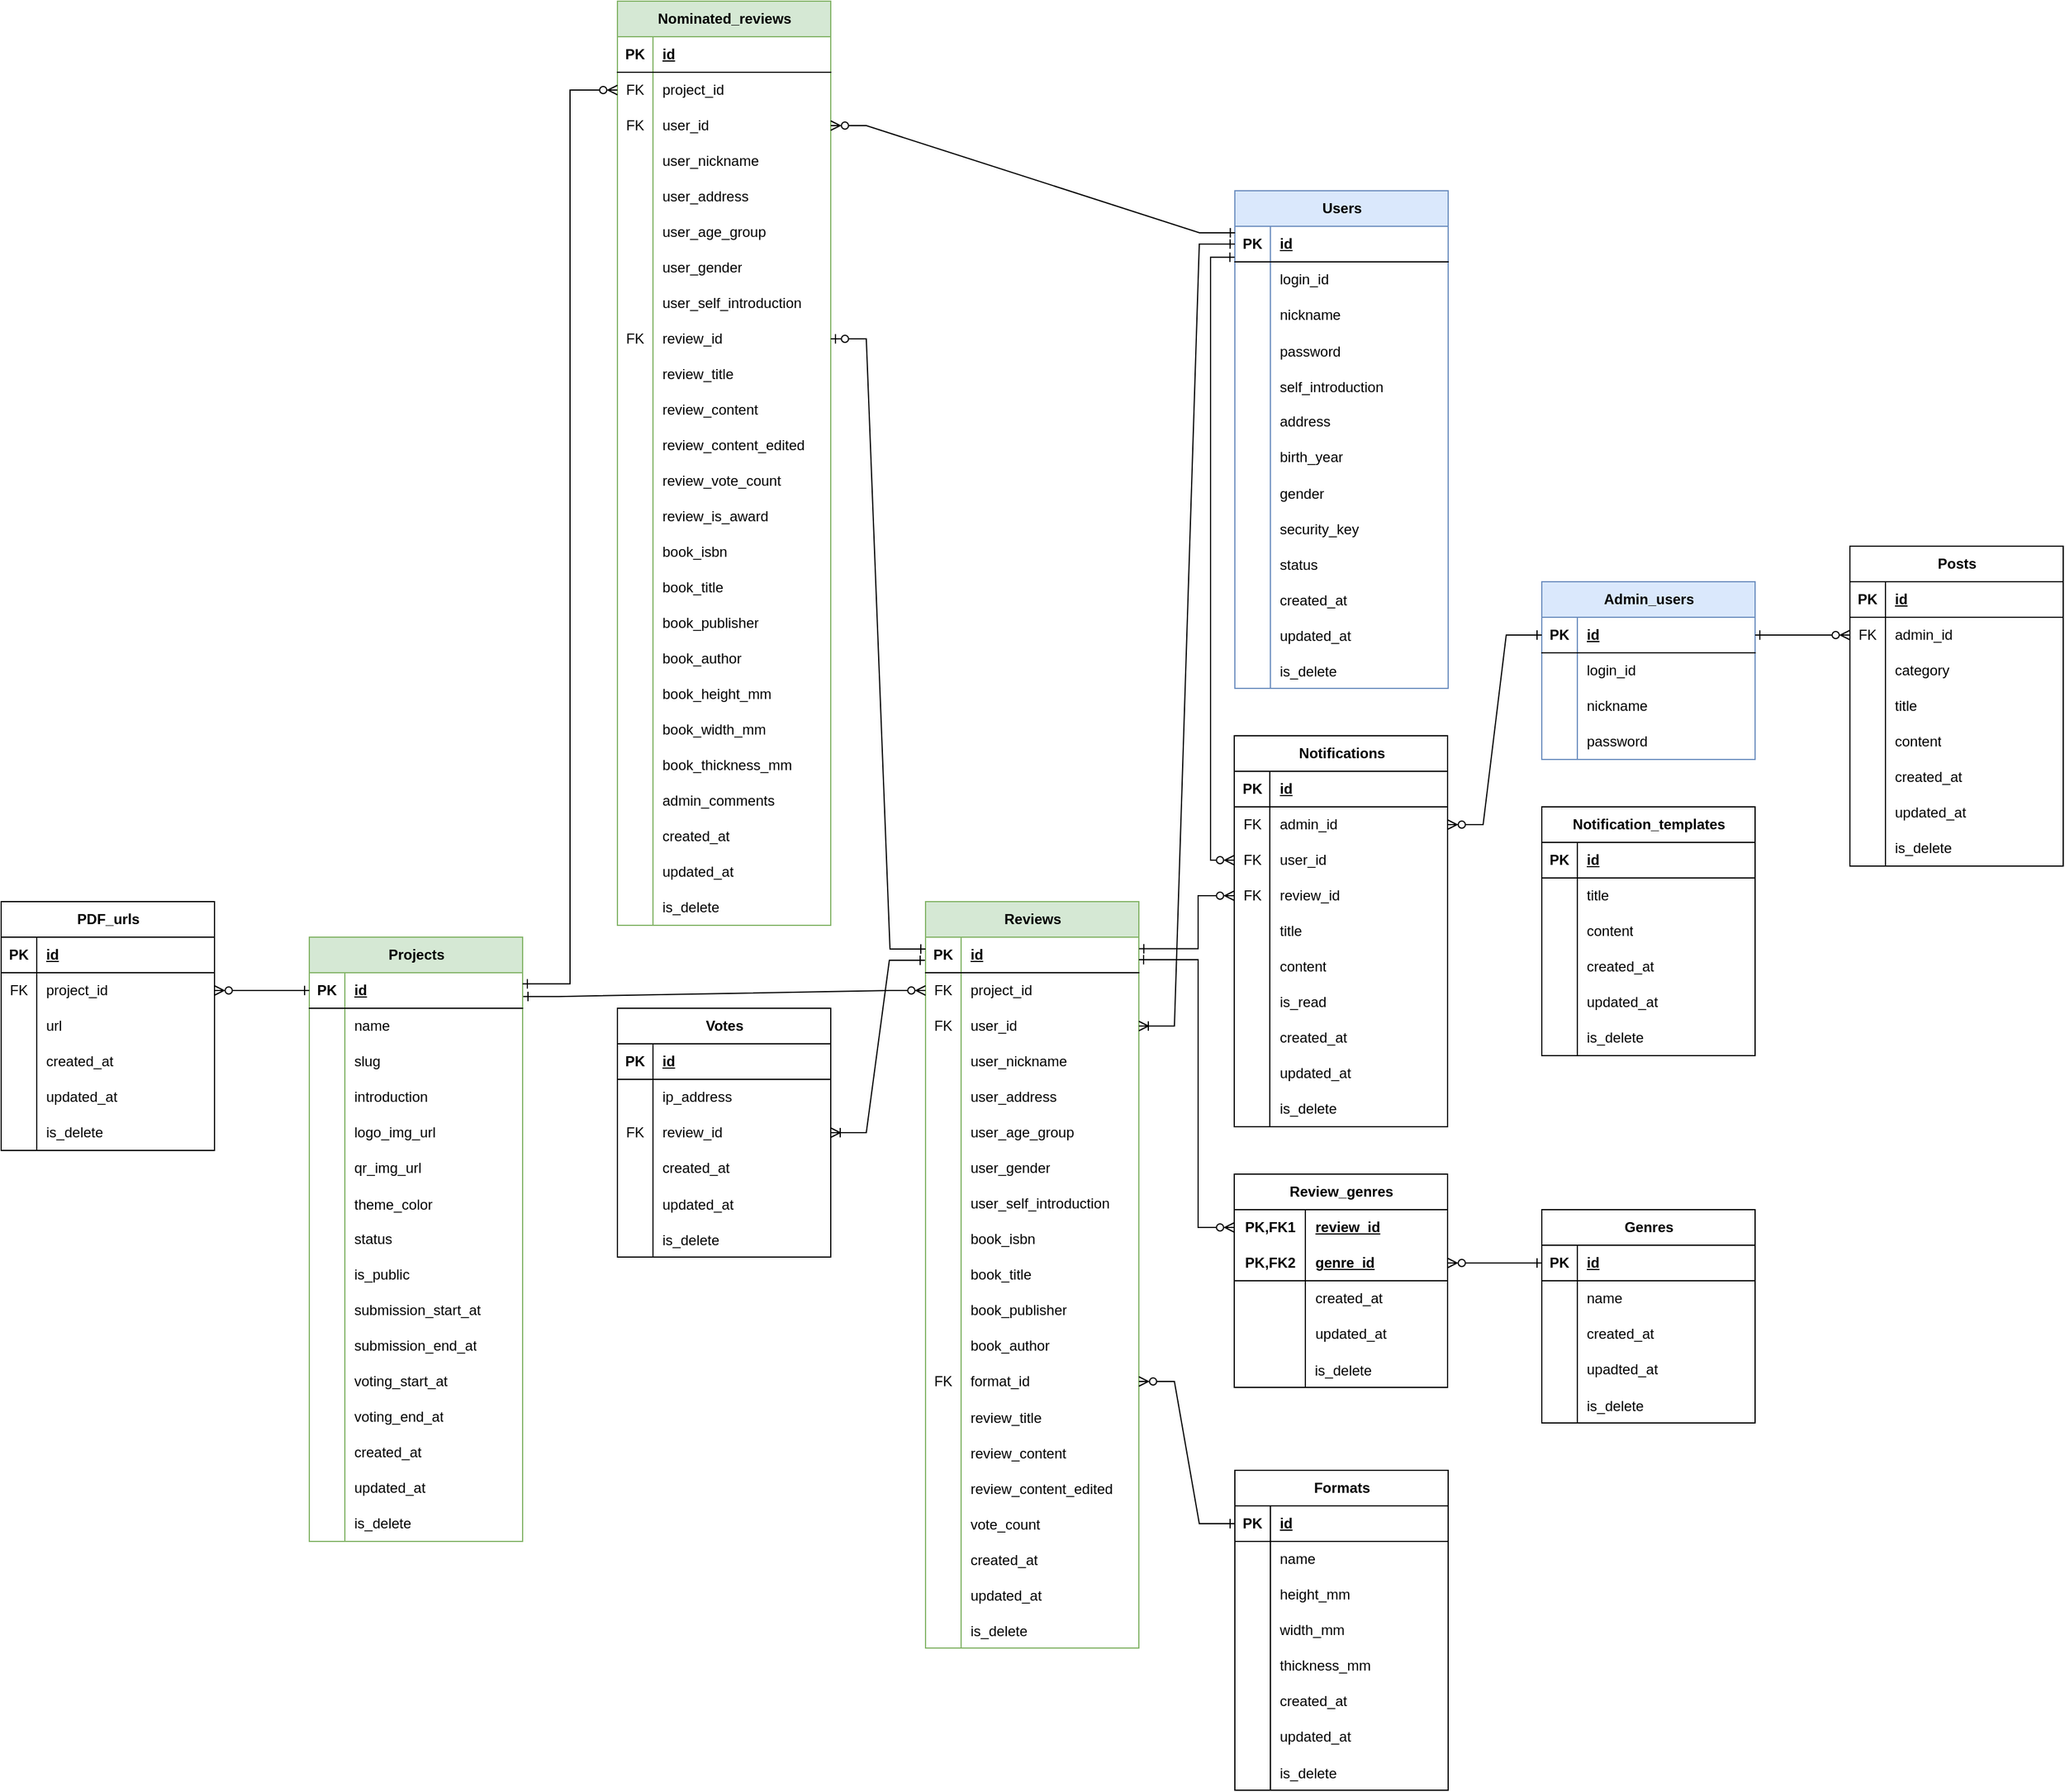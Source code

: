 <mxfile version="28.2.5">
  <diagram name="ページ1" id="yD_9gy2sD4_G4w0pPart">
    <mxGraphModel dx="1226" dy="1905" grid="1" gridSize="10" guides="1" tooltips="1" connect="1" arrows="1" fold="1" page="1" pageScale="1" pageWidth="827" pageHeight="1169" math="0" shadow="0">
      <root>
        <mxCell id="0" />
        <mxCell id="1" parent="0" />
        <mxCell id="zC7117gni0FIHUNz6MGg-1" value="Users" style="shape=table;startSize=30;container=1;collapsible=1;childLayout=tableLayout;fixedRows=1;rowLines=0;fontStyle=1;align=center;resizeLast=1;html=1;fillColor=#dae8fc;strokeColor=#6c8ebf;" parent="1" vertex="1">
          <mxGeometry x="1061" y="-400" width="180" height="420" as="geometry">
            <mxRectangle x="1061" y="-400" width="70" height="30" as="alternateBounds" />
          </mxGeometry>
        </mxCell>
        <mxCell id="zC7117gni0FIHUNz6MGg-2" value="" style="shape=tableRow;horizontal=0;startSize=0;swimlaneHead=0;swimlaneBody=0;fillColor=none;collapsible=0;dropTarget=0;points=[[0,0.5],[1,0.5]];portConstraint=eastwest;top=0;left=0;right=0;bottom=1;" parent="zC7117gni0FIHUNz6MGg-1" vertex="1">
          <mxGeometry y="30" width="180" height="30" as="geometry" />
        </mxCell>
        <mxCell id="zC7117gni0FIHUNz6MGg-3" value="PK" style="shape=partialRectangle;connectable=0;fillColor=none;top=0;left=0;bottom=0;right=0;fontStyle=1;overflow=hidden;whiteSpace=wrap;html=1;" parent="zC7117gni0FIHUNz6MGg-2" vertex="1">
          <mxGeometry width="30" height="30" as="geometry">
            <mxRectangle width="30" height="30" as="alternateBounds" />
          </mxGeometry>
        </mxCell>
        <mxCell id="zC7117gni0FIHUNz6MGg-4" value="id" style="shape=partialRectangle;connectable=0;fillColor=none;top=0;left=0;bottom=0;right=0;align=left;spacingLeft=6;fontStyle=5;overflow=hidden;whiteSpace=wrap;html=1;" parent="zC7117gni0FIHUNz6MGg-2" vertex="1">
          <mxGeometry x="30" width="150" height="30" as="geometry">
            <mxRectangle width="150" height="30" as="alternateBounds" />
          </mxGeometry>
        </mxCell>
        <mxCell id="QinLWJsC622HrWv3xHaH-8" style="shape=tableRow;horizontal=0;startSize=0;swimlaneHead=0;swimlaneBody=0;fillColor=none;collapsible=0;dropTarget=0;points=[[0,0.5],[1,0.5]];portConstraint=eastwest;top=0;left=0;right=0;bottom=0;" parent="zC7117gni0FIHUNz6MGg-1" vertex="1">
          <mxGeometry y="60" width="180" height="30" as="geometry" />
        </mxCell>
        <mxCell id="QinLWJsC622HrWv3xHaH-9" style="shape=partialRectangle;connectable=0;fillColor=none;top=0;left=0;bottom=0;right=0;editable=1;overflow=hidden;whiteSpace=wrap;html=1;" parent="QinLWJsC622HrWv3xHaH-8" vertex="1">
          <mxGeometry width="30" height="30" as="geometry">
            <mxRectangle width="30" height="30" as="alternateBounds" />
          </mxGeometry>
        </mxCell>
        <mxCell id="QinLWJsC622HrWv3xHaH-10" value="login_id" style="shape=partialRectangle;connectable=0;fillColor=none;top=0;left=0;bottom=0;right=0;align=left;spacingLeft=6;overflow=hidden;whiteSpace=wrap;html=1;" parent="QinLWJsC622HrWv3xHaH-8" vertex="1">
          <mxGeometry x="30" width="150" height="30" as="geometry">
            <mxRectangle width="150" height="30" as="alternateBounds" />
          </mxGeometry>
        </mxCell>
        <mxCell id="zC7117gni0FIHUNz6MGg-5" value="" style="shape=tableRow;horizontal=0;startSize=0;swimlaneHead=0;swimlaneBody=0;fillColor=none;collapsible=0;dropTarget=0;points=[[0,0.5],[1,0.5]];portConstraint=eastwest;top=0;left=0;right=0;bottom=0;" parent="zC7117gni0FIHUNz6MGg-1" vertex="1">
          <mxGeometry y="90" width="180" height="30" as="geometry" />
        </mxCell>
        <mxCell id="zC7117gni0FIHUNz6MGg-6" value="" style="shape=partialRectangle;connectable=0;fillColor=none;top=0;left=0;bottom=0;right=0;editable=1;overflow=hidden;whiteSpace=wrap;html=1;" parent="zC7117gni0FIHUNz6MGg-5" vertex="1">
          <mxGeometry width="30" height="30" as="geometry">
            <mxRectangle width="30" height="30" as="alternateBounds" />
          </mxGeometry>
        </mxCell>
        <mxCell id="zC7117gni0FIHUNz6MGg-7" value="nickname" style="shape=partialRectangle;connectable=0;fillColor=none;top=0;left=0;bottom=0;right=0;align=left;spacingLeft=6;overflow=hidden;whiteSpace=wrap;html=1;" parent="zC7117gni0FIHUNz6MGg-5" vertex="1">
          <mxGeometry x="30" width="150" height="30" as="geometry">
            <mxRectangle width="150" height="30" as="alternateBounds" />
          </mxGeometry>
        </mxCell>
        <mxCell id="zC7117gni0FIHUNz6MGg-8" value="" style="shape=tableRow;horizontal=0;startSize=0;swimlaneHead=0;swimlaneBody=0;fillColor=none;collapsible=0;dropTarget=0;points=[[0,0.5],[1,0.5]];portConstraint=eastwest;top=0;left=0;right=0;bottom=0;" parent="zC7117gni0FIHUNz6MGg-1" vertex="1">
          <mxGeometry y="120" width="180" height="30" as="geometry" />
        </mxCell>
        <mxCell id="zC7117gni0FIHUNz6MGg-9" value="" style="shape=partialRectangle;connectable=0;fillColor=none;top=0;left=0;bottom=0;right=0;editable=1;overflow=hidden;" parent="zC7117gni0FIHUNz6MGg-8" vertex="1">
          <mxGeometry width="30" height="30" as="geometry">
            <mxRectangle width="30" height="30" as="alternateBounds" />
          </mxGeometry>
        </mxCell>
        <mxCell id="zC7117gni0FIHUNz6MGg-10" value="password" style="shape=partialRectangle;connectable=0;fillColor=none;top=0;left=0;bottom=0;right=0;align=left;spacingLeft=6;overflow=hidden;" parent="zC7117gni0FIHUNz6MGg-8" vertex="1">
          <mxGeometry x="30" width="150" height="30" as="geometry">
            <mxRectangle width="150" height="30" as="alternateBounds" />
          </mxGeometry>
        </mxCell>
        <mxCell id="zC7117gni0FIHUNz6MGg-23" value="" style="shape=tableRow;horizontal=0;startSize=0;swimlaneHead=0;swimlaneBody=0;fillColor=none;collapsible=0;dropTarget=0;points=[[0,0.5],[1,0.5]];portConstraint=eastwest;top=0;left=0;right=0;bottom=0;" parent="zC7117gni0FIHUNz6MGg-1" vertex="1">
          <mxGeometry y="150" width="180" height="30" as="geometry" />
        </mxCell>
        <mxCell id="zC7117gni0FIHUNz6MGg-24" value="" style="shape=partialRectangle;connectable=0;fillColor=none;top=0;left=0;bottom=0;right=0;editable=1;overflow=hidden;" parent="zC7117gni0FIHUNz6MGg-23" vertex="1">
          <mxGeometry width="30" height="30" as="geometry">
            <mxRectangle width="30" height="30" as="alternateBounds" />
          </mxGeometry>
        </mxCell>
        <mxCell id="zC7117gni0FIHUNz6MGg-25" value="self_introduction" style="shape=partialRectangle;connectable=0;fillColor=none;top=0;left=0;bottom=0;right=0;align=left;spacingLeft=6;overflow=hidden;" parent="zC7117gni0FIHUNz6MGg-23" vertex="1">
          <mxGeometry x="30" width="150" height="30" as="geometry">
            <mxRectangle width="150" height="30" as="alternateBounds" />
          </mxGeometry>
        </mxCell>
        <mxCell id="zC7117gni0FIHUNz6MGg-11" value="" style="shape=tableRow;horizontal=0;startSize=0;swimlaneHead=0;swimlaneBody=0;fillColor=none;collapsible=0;dropTarget=0;points=[[0,0.5],[1,0.5]];portConstraint=eastwest;top=0;left=0;right=0;bottom=0;" parent="zC7117gni0FIHUNz6MGg-1" vertex="1">
          <mxGeometry y="180" width="180" height="30" as="geometry" />
        </mxCell>
        <mxCell id="zC7117gni0FIHUNz6MGg-12" value="" style="shape=partialRectangle;connectable=0;fillColor=none;top=0;left=0;bottom=0;right=0;editable=1;overflow=hidden;whiteSpace=wrap;html=1;" parent="zC7117gni0FIHUNz6MGg-11" vertex="1">
          <mxGeometry width="30" height="30" as="geometry">
            <mxRectangle width="30" height="30" as="alternateBounds" />
          </mxGeometry>
        </mxCell>
        <mxCell id="zC7117gni0FIHUNz6MGg-13" value="address" style="shape=partialRectangle;connectable=0;fillColor=none;top=0;left=0;bottom=0;right=0;align=left;spacingLeft=6;overflow=hidden;whiteSpace=wrap;html=1;" parent="zC7117gni0FIHUNz6MGg-11" vertex="1">
          <mxGeometry x="30" width="150" height="30" as="geometry">
            <mxRectangle width="150" height="30" as="alternateBounds" />
          </mxGeometry>
        </mxCell>
        <mxCell id="zC7117gni0FIHUNz6MGg-14" value="" style="shape=tableRow;horizontal=0;startSize=0;swimlaneHead=0;swimlaneBody=0;fillColor=none;collapsible=0;dropTarget=0;points=[[0,0.5],[1,0.5]];portConstraint=eastwest;top=0;left=0;right=0;bottom=0;" parent="zC7117gni0FIHUNz6MGg-1" vertex="1">
          <mxGeometry y="210" width="180" height="30" as="geometry" />
        </mxCell>
        <mxCell id="zC7117gni0FIHUNz6MGg-15" value="" style="shape=partialRectangle;connectable=0;fillColor=none;top=0;left=0;bottom=0;right=0;editable=1;overflow=hidden;whiteSpace=wrap;html=1;" parent="zC7117gni0FIHUNz6MGg-14" vertex="1">
          <mxGeometry width="30" height="30" as="geometry">
            <mxRectangle width="30" height="30" as="alternateBounds" />
          </mxGeometry>
        </mxCell>
        <mxCell id="zC7117gni0FIHUNz6MGg-16" value="birth_year" style="shape=partialRectangle;connectable=0;fillColor=none;top=0;left=0;bottom=0;right=0;align=left;spacingLeft=6;overflow=hidden;whiteSpace=wrap;html=1;" parent="zC7117gni0FIHUNz6MGg-14" vertex="1">
          <mxGeometry x="30" width="150" height="30" as="geometry">
            <mxRectangle width="150" height="30" as="alternateBounds" />
          </mxGeometry>
        </mxCell>
        <mxCell id="zC7117gni0FIHUNz6MGg-17" value="" style="shape=tableRow;horizontal=0;startSize=0;swimlaneHead=0;swimlaneBody=0;fillColor=none;collapsible=0;dropTarget=0;points=[[0,0.5],[1,0.5]];portConstraint=eastwest;top=0;left=0;right=0;bottom=0;" parent="zC7117gni0FIHUNz6MGg-1" vertex="1">
          <mxGeometry y="240" width="180" height="30" as="geometry" />
        </mxCell>
        <mxCell id="zC7117gni0FIHUNz6MGg-18" value="" style="shape=partialRectangle;connectable=0;fillColor=none;top=0;left=0;bottom=0;right=0;editable=1;overflow=hidden;" parent="zC7117gni0FIHUNz6MGg-17" vertex="1">
          <mxGeometry width="30" height="30" as="geometry">
            <mxRectangle width="30" height="30" as="alternateBounds" />
          </mxGeometry>
        </mxCell>
        <mxCell id="zC7117gni0FIHUNz6MGg-19" value="gender" style="shape=partialRectangle;connectable=0;fillColor=none;top=0;left=0;bottom=0;right=0;align=left;spacingLeft=6;overflow=hidden;" parent="zC7117gni0FIHUNz6MGg-17" vertex="1">
          <mxGeometry x="30" width="150" height="30" as="geometry">
            <mxRectangle width="150" height="30" as="alternateBounds" />
          </mxGeometry>
        </mxCell>
        <mxCell id="zC7117gni0FIHUNz6MGg-20" value="" style="shape=tableRow;horizontal=0;startSize=0;swimlaneHead=0;swimlaneBody=0;fillColor=none;collapsible=0;dropTarget=0;points=[[0,0.5],[1,0.5]];portConstraint=eastwest;top=0;left=0;right=0;bottom=0;" parent="zC7117gni0FIHUNz6MGg-1" vertex="1">
          <mxGeometry y="270" width="180" height="30" as="geometry" />
        </mxCell>
        <mxCell id="zC7117gni0FIHUNz6MGg-21" value="" style="shape=partialRectangle;connectable=0;fillColor=none;top=0;left=0;bottom=0;right=0;editable=1;overflow=hidden;" parent="zC7117gni0FIHUNz6MGg-20" vertex="1">
          <mxGeometry width="30" height="30" as="geometry">
            <mxRectangle width="30" height="30" as="alternateBounds" />
          </mxGeometry>
        </mxCell>
        <mxCell id="zC7117gni0FIHUNz6MGg-22" value="security_key" style="shape=partialRectangle;connectable=0;fillColor=none;top=0;left=0;bottom=0;right=0;align=left;spacingLeft=6;overflow=hidden;" parent="zC7117gni0FIHUNz6MGg-20" vertex="1">
          <mxGeometry x="30" width="150" height="30" as="geometry">
            <mxRectangle width="150" height="30" as="alternateBounds" />
          </mxGeometry>
        </mxCell>
        <mxCell id="qbW5yzcaFUekwoINWWgk-13" value="" style="shape=tableRow;horizontal=0;startSize=0;swimlaneHead=0;swimlaneBody=0;fillColor=none;collapsible=0;dropTarget=0;points=[[0,0.5],[1,0.5]];portConstraint=eastwest;top=0;left=0;right=0;bottom=0;" parent="zC7117gni0FIHUNz6MGg-1" vertex="1">
          <mxGeometry y="300" width="180" height="30" as="geometry" />
        </mxCell>
        <mxCell id="qbW5yzcaFUekwoINWWgk-14" value="" style="shape=partialRectangle;connectable=0;fillColor=none;top=0;left=0;bottom=0;right=0;editable=1;overflow=hidden;" parent="qbW5yzcaFUekwoINWWgk-13" vertex="1">
          <mxGeometry width="30" height="30" as="geometry">
            <mxRectangle width="30" height="30" as="alternateBounds" />
          </mxGeometry>
        </mxCell>
        <mxCell id="qbW5yzcaFUekwoINWWgk-15" value="status" style="shape=partialRectangle;connectable=0;fillColor=none;top=0;left=0;bottom=0;right=0;align=left;spacingLeft=6;overflow=hidden;" parent="qbW5yzcaFUekwoINWWgk-13" vertex="1">
          <mxGeometry x="30" width="150" height="30" as="geometry">
            <mxRectangle width="150" height="30" as="alternateBounds" />
          </mxGeometry>
        </mxCell>
        <mxCell id="qbW5yzcaFUekwoINWWgk-4" value="" style="shape=tableRow;horizontal=0;startSize=0;swimlaneHead=0;swimlaneBody=0;fillColor=none;collapsible=0;dropTarget=0;points=[[0,0.5],[1,0.5]];portConstraint=eastwest;top=0;left=0;right=0;bottom=0;" parent="zC7117gni0FIHUNz6MGg-1" vertex="1">
          <mxGeometry y="330" width="180" height="30" as="geometry" />
        </mxCell>
        <mxCell id="qbW5yzcaFUekwoINWWgk-5" value="" style="shape=partialRectangle;connectable=0;fillColor=none;top=0;left=0;bottom=0;right=0;editable=1;overflow=hidden;" parent="qbW5yzcaFUekwoINWWgk-4" vertex="1">
          <mxGeometry width="30" height="30" as="geometry">
            <mxRectangle width="30" height="30" as="alternateBounds" />
          </mxGeometry>
        </mxCell>
        <mxCell id="qbW5yzcaFUekwoINWWgk-6" value="created_at" style="shape=partialRectangle;connectable=0;fillColor=none;top=0;left=0;bottom=0;right=0;align=left;spacingLeft=6;overflow=hidden;" parent="qbW5yzcaFUekwoINWWgk-4" vertex="1">
          <mxGeometry x="30" width="150" height="30" as="geometry">
            <mxRectangle width="150" height="30" as="alternateBounds" />
          </mxGeometry>
        </mxCell>
        <mxCell id="qbW5yzcaFUekwoINWWgk-7" value="" style="shape=tableRow;horizontal=0;startSize=0;swimlaneHead=0;swimlaneBody=0;fillColor=none;collapsible=0;dropTarget=0;points=[[0,0.5],[1,0.5]];portConstraint=eastwest;top=0;left=0;right=0;bottom=0;" parent="zC7117gni0FIHUNz6MGg-1" vertex="1">
          <mxGeometry y="360" width="180" height="30" as="geometry" />
        </mxCell>
        <mxCell id="qbW5yzcaFUekwoINWWgk-8" value="" style="shape=partialRectangle;connectable=0;fillColor=none;top=0;left=0;bottom=0;right=0;editable=1;overflow=hidden;" parent="qbW5yzcaFUekwoINWWgk-7" vertex="1">
          <mxGeometry width="30" height="30" as="geometry">
            <mxRectangle width="30" height="30" as="alternateBounds" />
          </mxGeometry>
        </mxCell>
        <mxCell id="qbW5yzcaFUekwoINWWgk-9" value="updated_at" style="shape=partialRectangle;connectable=0;fillColor=none;top=0;left=0;bottom=0;right=0;align=left;spacingLeft=6;overflow=hidden;" parent="qbW5yzcaFUekwoINWWgk-7" vertex="1">
          <mxGeometry x="30" width="150" height="30" as="geometry">
            <mxRectangle width="150" height="30" as="alternateBounds" />
          </mxGeometry>
        </mxCell>
        <mxCell id="qbW5yzcaFUekwoINWWgk-10" value="" style="shape=tableRow;horizontal=0;startSize=0;swimlaneHead=0;swimlaneBody=0;fillColor=none;collapsible=0;dropTarget=0;points=[[0,0.5],[1,0.5]];portConstraint=eastwest;top=0;left=0;right=0;bottom=0;" parent="zC7117gni0FIHUNz6MGg-1" vertex="1">
          <mxGeometry y="390" width="180" height="30" as="geometry" />
        </mxCell>
        <mxCell id="qbW5yzcaFUekwoINWWgk-11" value="" style="shape=partialRectangle;connectable=0;fillColor=none;top=0;left=0;bottom=0;right=0;editable=1;overflow=hidden;" parent="qbW5yzcaFUekwoINWWgk-10" vertex="1">
          <mxGeometry width="30" height="30" as="geometry">
            <mxRectangle width="30" height="30" as="alternateBounds" />
          </mxGeometry>
        </mxCell>
        <mxCell id="qbW5yzcaFUekwoINWWgk-12" value="is_delete" style="shape=partialRectangle;connectable=0;fillColor=none;top=0;left=0;bottom=0;right=0;align=left;spacingLeft=6;overflow=hidden;" parent="qbW5yzcaFUekwoINWWgk-10" vertex="1">
          <mxGeometry x="30" width="150" height="30" as="geometry">
            <mxRectangle width="150" height="30" as="alternateBounds" />
          </mxGeometry>
        </mxCell>
        <mxCell id="UU3ifzkpz7sfe4UCbE0s-20" value="Formats" style="shape=table;startSize=30;container=1;collapsible=1;childLayout=tableLayout;fixedRows=1;rowLines=0;fontStyle=1;align=center;resizeLast=1;html=1;" parent="1" vertex="1">
          <mxGeometry x="1061" y="680" width="180" height="270" as="geometry" />
        </mxCell>
        <mxCell id="UU3ifzkpz7sfe4UCbE0s-21" value="" style="shape=tableRow;horizontal=0;startSize=0;swimlaneHead=0;swimlaneBody=0;fillColor=none;collapsible=0;dropTarget=0;points=[[0,0.5],[1,0.5]];portConstraint=eastwest;top=0;left=0;right=0;bottom=1;" parent="UU3ifzkpz7sfe4UCbE0s-20" vertex="1">
          <mxGeometry y="30" width="180" height="30" as="geometry" />
        </mxCell>
        <mxCell id="UU3ifzkpz7sfe4UCbE0s-22" value="PK" style="shape=partialRectangle;connectable=0;fillColor=none;top=0;left=0;bottom=0;right=0;fontStyle=1;overflow=hidden;whiteSpace=wrap;html=1;" parent="UU3ifzkpz7sfe4UCbE0s-21" vertex="1">
          <mxGeometry width="30" height="30" as="geometry">
            <mxRectangle width="30" height="30" as="alternateBounds" />
          </mxGeometry>
        </mxCell>
        <mxCell id="UU3ifzkpz7sfe4UCbE0s-23" value="id" style="shape=partialRectangle;connectable=0;fillColor=none;top=0;left=0;bottom=0;right=0;align=left;spacingLeft=6;fontStyle=5;overflow=hidden;whiteSpace=wrap;html=1;" parent="UU3ifzkpz7sfe4UCbE0s-21" vertex="1">
          <mxGeometry x="30" width="150" height="30" as="geometry">
            <mxRectangle width="150" height="30" as="alternateBounds" />
          </mxGeometry>
        </mxCell>
        <mxCell id="UU3ifzkpz7sfe4UCbE0s-24" value="" style="shape=tableRow;horizontal=0;startSize=0;swimlaneHead=0;swimlaneBody=0;fillColor=none;collapsible=0;dropTarget=0;points=[[0,0.5],[1,0.5]];portConstraint=eastwest;top=0;left=0;right=0;bottom=0;" parent="UU3ifzkpz7sfe4UCbE0s-20" vertex="1">
          <mxGeometry y="60" width="180" height="30" as="geometry" />
        </mxCell>
        <mxCell id="UU3ifzkpz7sfe4UCbE0s-25" value="" style="shape=partialRectangle;connectable=0;fillColor=none;top=0;left=0;bottom=0;right=0;editable=1;overflow=hidden;whiteSpace=wrap;html=1;" parent="UU3ifzkpz7sfe4UCbE0s-24" vertex="1">
          <mxGeometry width="30" height="30" as="geometry">
            <mxRectangle width="30" height="30" as="alternateBounds" />
          </mxGeometry>
        </mxCell>
        <mxCell id="UU3ifzkpz7sfe4UCbE0s-26" value="name" style="shape=partialRectangle;connectable=0;fillColor=none;top=0;left=0;bottom=0;right=0;align=left;spacingLeft=6;overflow=hidden;whiteSpace=wrap;html=1;" parent="UU3ifzkpz7sfe4UCbE0s-24" vertex="1">
          <mxGeometry x="30" width="150" height="30" as="geometry">
            <mxRectangle width="150" height="30" as="alternateBounds" />
          </mxGeometry>
        </mxCell>
        <mxCell id="QVPqNNgddPgTKHZ0wOPI-39" style="shape=tableRow;horizontal=0;startSize=0;swimlaneHead=0;swimlaneBody=0;fillColor=none;collapsible=0;dropTarget=0;points=[[0,0.5],[1,0.5]];portConstraint=eastwest;top=0;left=0;right=0;bottom=0;" parent="UU3ifzkpz7sfe4UCbE0s-20" vertex="1">
          <mxGeometry y="90" width="180" height="30" as="geometry" />
        </mxCell>
        <mxCell id="QVPqNNgddPgTKHZ0wOPI-40" style="shape=partialRectangle;connectable=0;fillColor=none;top=0;left=0;bottom=0;right=0;editable=1;overflow=hidden;whiteSpace=wrap;html=1;" parent="QVPqNNgddPgTKHZ0wOPI-39" vertex="1">
          <mxGeometry width="30" height="30" as="geometry">
            <mxRectangle width="30" height="30" as="alternateBounds" />
          </mxGeometry>
        </mxCell>
        <mxCell id="QVPqNNgddPgTKHZ0wOPI-41" value="height_mm" style="shape=partialRectangle;connectable=0;fillColor=none;top=0;left=0;bottom=0;right=0;align=left;spacingLeft=6;overflow=hidden;whiteSpace=wrap;html=1;" parent="QVPqNNgddPgTKHZ0wOPI-39" vertex="1">
          <mxGeometry x="30" width="150" height="30" as="geometry">
            <mxRectangle width="150" height="30" as="alternateBounds" />
          </mxGeometry>
        </mxCell>
        <mxCell id="QVPqNNgddPgTKHZ0wOPI-42" style="shape=tableRow;horizontal=0;startSize=0;swimlaneHead=0;swimlaneBody=0;fillColor=none;collapsible=0;dropTarget=0;points=[[0,0.5],[1,0.5]];portConstraint=eastwest;top=0;left=0;right=0;bottom=0;" parent="UU3ifzkpz7sfe4UCbE0s-20" vertex="1">
          <mxGeometry y="120" width="180" height="30" as="geometry" />
        </mxCell>
        <mxCell id="QVPqNNgddPgTKHZ0wOPI-43" style="shape=partialRectangle;connectable=0;fillColor=none;top=0;left=0;bottom=0;right=0;editable=1;overflow=hidden;whiteSpace=wrap;html=1;" parent="QVPqNNgddPgTKHZ0wOPI-42" vertex="1">
          <mxGeometry width="30" height="30" as="geometry">
            <mxRectangle width="30" height="30" as="alternateBounds" />
          </mxGeometry>
        </mxCell>
        <mxCell id="QVPqNNgddPgTKHZ0wOPI-44" value="width_mm" style="shape=partialRectangle;connectable=0;fillColor=none;top=0;left=0;bottom=0;right=0;align=left;spacingLeft=6;overflow=hidden;whiteSpace=wrap;html=1;" parent="QVPqNNgddPgTKHZ0wOPI-42" vertex="1">
          <mxGeometry x="30" width="150" height="30" as="geometry">
            <mxRectangle width="150" height="30" as="alternateBounds" />
          </mxGeometry>
        </mxCell>
        <mxCell id="QVPqNNgddPgTKHZ0wOPI-45" style="shape=tableRow;horizontal=0;startSize=0;swimlaneHead=0;swimlaneBody=0;fillColor=none;collapsible=0;dropTarget=0;points=[[0,0.5],[1,0.5]];portConstraint=eastwest;top=0;left=0;right=0;bottom=0;" parent="UU3ifzkpz7sfe4UCbE0s-20" vertex="1">
          <mxGeometry y="150" width="180" height="30" as="geometry" />
        </mxCell>
        <mxCell id="QVPqNNgddPgTKHZ0wOPI-46" style="shape=partialRectangle;connectable=0;fillColor=none;top=0;left=0;bottom=0;right=0;editable=1;overflow=hidden;whiteSpace=wrap;html=1;" parent="QVPqNNgddPgTKHZ0wOPI-45" vertex="1">
          <mxGeometry width="30" height="30" as="geometry">
            <mxRectangle width="30" height="30" as="alternateBounds" />
          </mxGeometry>
        </mxCell>
        <mxCell id="QVPqNNgddPgTKHZ0wOPI-47" value="thickness_mm" style="shape=partialRectangle;connectable=0;fillColor=none;top=0;left=0;bottom=0;right=0;align=left;spacingLeft=6;overflow=hidden;whiteSpace=wrap;html=1;" parent="QVPqNNgddPgTKHZ0wOPI-45" vertex="1">
          <mxGeometry x="30" width="150" height="30" as="geometry">
            <mxRectangle width="150" height="30" as="alternateBounds" />
          </mxGeometry>
        </mxCell>
        <mxCell id="UU3ifzkpz7sfe4UCbE0s-27" value="" style="shape=tableRow;horizontal=0;startSize=0;swimlaneHead=0;swimlaneBody=0;fillColor=none;collapsible=0;dropTarget=0;points=[[0,0.5],[1,0.5]];portConstraint=eastwest;top=0;left=0;right=0;bottom=0;" parent="UU3ifzkpz7sfe4UCbE0s-20" vertex="1">
          <mxGeometry y="180" width="180" height="30" as="geometry" />
        </mxCell>
        <mxCell id="UU3ifzkpz7sfe4UCbE0s-28" value="" style="shape=partialRectangle;connectable=0;fillColor=none;top=0;left=0;bottom=0;right=0;editable=1;overflow=hidden;whiteSpace=wrap;html=1;" parent="UU3ifzkpz7sfe4UCbE0s-27" vertex="1">
          <mxGeometry width="30" height="30" as="geometry">
            <mxRectangle width="30" height="30" as="alternateBounds" />
          </mxGeometry>
        </mxCell>
        <mxCell id="UU3ifzkpz7sfe4UCbE0s-29" value="created_at" style="shape=partialRectangle;connectable=0;fillColor=none;top=0;left=0;bottom=0;right=0;align=left;spacingLeft=6;overflow=hidden;whiteSpace=wrap;html=1;" parent="UU3ifzkpz7sfe4UCbE0s-27" vertex="1">
          <mxGeometry x="30" width="150" height="30" as="geometry">
            <mxRectangle width="150" height="30" as="alternateBounds" />
          </mxGeometry>
        </mxCell>
        <mxCell id="UU3ifzkpz7sfe4UCbE0s-30" value="" style="shape=tableRow;horizontal=0;startSize=0;swimlaneHead=0;swimlaneBody=0;fillColor=none;collapsible=0;dropTarget=0;points=[[0,0.5],[1,0.5]];portConstraint=eastwest;top=0;left=0;right=0;bottom=0;" parent="UU3ifzkpz7sfe4UCbE0s-20" vertex="1">
          <mxGeometry y="210" width="180" height="30" as="geometry" />
        </mxCell>
        <mxCell id="UU3ifzkpz7sfe4UCbE0s-31" value="" style="shape=partialRectangle;connectable=0;fillColor=none;top=0;left=0;bottom=0;right=0;editable=1;overflow=hidden;whiteSpace=wrap;html=1;" parent="UU3ifzkpz7sfe4UCbE0s-30" vertex="1">
          <mxGeometry width="30" height="30" as="geometry">
            <mxRectangle width="30" height="30" as="alternateBounds" />
          </mxGeometry>
        </mxCell>
        <mxCell id="UU3ifzkpz7sfe4UCbE0s-32" value="updated_at" style="shape=partialRectangle;connectable=0;fillColor=none;top=0;left=0;bottom=0;right=0;align=left;spacingLeft=6;overflow=hidden;whiteSpace=wrap;html=1;" parent="UU3ifzkpz7sfe4UCbE0s-30" vertex="1">
          <mxGeometry x="30" width="150" height="30" as="geometry">
            <mxRectangle width="150" height="30" as="alternateBounds" />
          </mxGeometry>
        </mxCell>
        <mxCell id="UU3ifzkpz7sfe4UCbE0s-33" value="" style="shape=tableRow;horizontal=0;startSize=0;swimlaneHead=0;swimlaneBody=0;fillColor=none;collapsible=0;dropTarget=0;points=[[0,0.5],[1,0.5]];portConstraint=eastwest;top=0;left=0;right=0;bottom=0;" parent="UU3ifzkpz7sfe4UCbE0s-20" vertex="1">
          <mxGeometry y="240" width="180" height="30" as="geometry" />
        </mxCell>
        <mxCell id="UU3ifzkpz7sfe4UCbE0s-34" value="" style="shape=partialRectangle;connectable=0;fillColor=none;top=0;left=0;bottom=0;right=0;editable=1;overflow=hidden;" parent="UU3ifzkpz7sfe4UCbE0s-33" vertex="1">
          <mxGeometry width="30" height="30" as="geometry">
            <mxRectangle width="30" height="30" as="alternateBounds" />
          </mxGeometry>
        </mxCell>
        <mxCell id="UU3ifzkpz7sfe4UCbE0s-35" value="is_delete" style="shape=partialRectangle;connectable=0;fillColor=none;top=0;left=0;bottom=0;right=0;align=left;spacingLeft=6;overflow=hidden;" parent="UU3ifzkpz7sfe4UCbE0s-33" vertex="1">
          <mxGeometry x="30" width="150" height="30" as="geometry">
            <mxRectangle width="150" height="30" as="alternateBounds" />
          </mxGeometry>
        </mxCell>
        <mxCell id="UU3ifzkpz7sfe4UCbE0s-36" value="Genres" style="shape=table;startSize=30;container=1;collapsible=1;childLayout=tableLayout;fixedRows=1;rowLines=0;fontStyle=1;align=center;resizeLast=1;html=1;" parent="1" vertex="1">
          <mxGeometry x="1320" y="460" width="180" height="180" as="geometry" />
        </mxCell>
        <mxCell id="UU3ifzkpz7sfe4UCbE0s-37" value="" style="shape=tableRow;horizontal=0;startSize=0;swimlaneHead=0;swimlaneBody=0;fillColor=none;collapsible=0;dropTarget=0;points=[[0,0.5],[1,0.5]];portConstraint=eastwest;top=0;left=0;right=0;bottom=1;" parent="UU3ifzkpz7sfe4UCbE0s-36" vertex="1">
          <mxGeometry y="30" width="180" height="30" as="geometry" />
        </mxCell>
        <mxCell id="UU3ifzkpz7sfe4UCbE0s-38" value="PK" style="shape=partialRectangle;connectable=0;fillColor=none;top=0;left=0;bottom=0;right=0;fontStyle=1;overflow=hidden;whiteSpace=wrap;html=1;" parent="UU3ifzkpz7sfe4UCbE0s-37" vertex="1">
          <mxGeometry width="30" height="30" as="geometry">
            <mxRectangle width="30" height="30" as="alternateBounds" />
          </mxGeometry>
        </mxCell>
        <mxCell id="UU3ifzkpz7sfe4UCbE0s-39" value="id" style="shape=partialRectangle;connectable=0;fillColor=none;top=0;left=0;bottom=0;right=0;align=left;spacingLeft=6;fontStyle=5;overflow=hidden;whiteSpace=wrap;html=1;" parent="UU3ifzkpz7sfe4UCbE0s-37" vertex="1">
          <mxGeometry x="30" width="150" height="30" as="geometry">
            <mxRectangle width="150" height="30" as="alternateBounds" />
          </mxGeometry>
        </mxCell>
        <mxCell id="UU3ifzkpz7sfe4UCbE0s-40" value="" style="shape=tableRow;horizontal=0;startSize=0;swimlaneHead=0;swimlaneBody=0;fillColor=none;collapsible=0;dropTarget=0;points=[[0,0.5],[1,0.5]];portConstraint=eastwest;top=0;left=0;right=0;bottom=0;" parent="UU3ifzkpz7sfe4UCbE0s-36" vertex="1">
          <mxGeometry y="60" width="180" height="30" as="geometry" />
        </mxCell>
        <mxCell id="UU3ifzkpz7sfe4UCbE0s-41" value="" style="shape=partialRectangle;connectable=0;fillColor=none;top=0;left=0;bottom=0;right=0;editable=1;overflow=hidden;whiteSpace=wrap;html=1;" parent="UU3ifzkpz7sfe4UCbE0s-40" vertex="1">
          <mxGeometry width="30" height="30" as="geometry">
            <mxRectangle width="30" height="30" as="alternateBounds" />
          </mxGeometry>
        </mxCell>
        <mxCell id="UU3ifzkpz7sfe4UCbE0s-42" value="name" style="shape=partialRectangle;connectable=0;fillColor=none;top=0;left=0;bottom=0;right=0;align=left;spacingLeft=6;overflow=hidden;whiteSpace=wrap;html=1;" parent="UU3ifzkpz7sfe4UCbE0s-40" vertex="1">
          <mxGeometry x="30" width="150" height="30" as="geometry">
            <mxRectangle width="150" height="30" as="alternateBounds" />
          </mxGeometry>
        </mxCell>
        <mxCell id="UU3ifzkpz7sfe4UCbE0s-43" value="" style="shape=tableRow;horizontal=0;startSize=0;swimlaneHead=0;swimlaneBody=0;fillColor=none;collapsible=0;dropTarget=0;points=[[0,0.5],[1,0.5]];portConstraint=eastwest;top=0;left=0;right=0;bottom=0;" parent="UU3ifzkpz7sfe4UCbE0s-36" vertex="1">
          <mxGeometry y="90" width="180" height="30" as="geometry" />
        </mxCell>
        <mxCell id="UU3ifzkpz7sfe4UCbE0s-44" value="" style="shape=partialRectangle;connectable=0;fillColor=none;top=0;left=0;bottom=0;right=0;editable=1;overflow=hidden;whiteSpace=wrap;html=1;" parent="UU3ifzkpz7sfe4UCbE0s-43" vertex="1">
          <mxGeometry width="30" height="30" as="geometry">
            <mxRectangle width="30" height="30" as="alternateBounds" />
          </mxGeometry>
        </mxCell>
        <mxCell id="UU3ifzkpz7sfe4UCbE0s-45" value="created_at" style="shape=partialRectangle;connectable=0;fillColor=none;top=0;left=0;bottom=0;right=0;align=left;spacingLeft=6;overflow=hidden;whiteSpace=wrap;html=1;" parent="UU3ifzkpz7sfe4UCbE0s-43" vertex="1">
          <mxGeometry x="30" width="150" height="30" as="geometry">
            <mxRectangle width="150" height="30" as="alternateBounds" />
          </mxGeometry>
        </mxCell>
        <mxCell id="UU3ifzkpz7sfe4UCbE0s-46" value="" style="shape=tableRow;horizontal=0;startSize=0;swimlaneHead=0;swimlaneBody=0;fillColor=none;collapsible=0;dropTarget=0;points=[[0,0.5],[1,0.5]];portConstraint=eastwest;top=0;left=0;right=0;bottom=0;" parent="UU3ifzkpz7sfe4UCbE0s-36" vertex="1">
          <mxGeometry y="120" width="180" height="30" as="geometry" />
        </mxCell>
        <mxCell id="UU3ifzkpz7sfe4UCbE0s-47" value="" style="shape=partialRectangle;connectable=0;fillColor=none;top=0;left=0;bottom=0;right=0;editable=1;overflow=hidden;whiteSpace=wrap;html=1;" parent="UU3ifzkpz7sfe4UCbE0s-46" vertex="1">
          <mxGeometry width="30" height="30" as="geometry">
            <mxRectangle width="30" height="30" as="alternateBounds" />
          </mxGeometry>
        </mxCell>
        <mxCell id="UU3ifzkpz7sfe4UCbE0s-48" value="upadted_at" style="shape=partialRectangle;connectable=0;fillColor=none;top=0;left=0;bottom=0;right=0;align=left;spacingLeft=6;overflow=hidden;whiteSpace=wrap;html=1;" parent="UU3ifzkpz7sfe4UCbE0s-46" vertex="1">
          <mxGeometry x="30" width="150" height="30" as="geometry">
            <mxRectangle width="150" height="30" as="alternateBounds" />
          </mxGeometry>
        </mxCell>
        <mxCell id="UU3ifzkpz7sfe4UCbE0s-49" value="" style="shape=tableRow;horizontal=0;startSize=0;swimlaneHead=0;swimlaneBody=0;fillColor=none;collapsible=0;dropTarget=0;points=[[0,0.5],[1,0.5]];portConstraint=eastwest;top=0;left=0;right=0;bottom=0;" parent="UU3ifzkpz7sfe4UCbE0s-36" vertex="1">
          <mxGeometry y="150" width="180" height="30" as="geometry" />
        </mxCell>
        <mxCell id="UU3ifzkpz7sfe4UCbE0s-50" value="" style="shape=partialRectangle;connectable=0;fillColor=none;top=0;left=0;bottom=0;right=0;editable=1;overflow=hidden;" parent="UU3ifzkpz7sfe4UCbE0s-49" vertex="1">
          <mxGeometry width="30" height="30" as="geometry">
            <mxRectangle width="30" height="30" as="alternateBounds" />
          </mxGeometry>
        </mxCell>
        <mxCell id="UU3ifzkpz7sfe4UCbE0s-51" value="is_delete" style="shape=partialRectangle;connectable=0;fillColor=none;top=0;left=0;bottom=0;right=0;align=left;spacingLeft=6;overflow=hidden;" parent="UU3ifzkpz7sfe4UCbE0s-49" vertex="1">
          <mxGeometry x="30" width="150" height="30" as="geometry">
            <mxRectangle width="150" height="30" as="alternateBounds" />
          </mxGeometry>
        </mxCell>
        <mxCell id="UU3ifzkpz7sfe4UCbE0s-81" value="Reviews" style="shape=table;startSize=30;container=1;collapsible=1;childLayout=tableLayout;fixedRows=1;rowLines=0;fontStyle=1;align=center;resizeLast=1;html=1;fillColor=#d5e8d4;strokeColor=#82b366;" parent="1" vertex="1">
          <mxGeometry x="800" y="200" width="180" height="630" as="geometry" />
        </mxCell>
        <mxCell id="UU3ifzkpz7sfe4UCbE0s-82" value="" style="shape=tableRow;horizontal=0;startSize=0;swimlaneHead=0;swimlaneBody=0;fillColor=none;collapsible=0;dropTarget=0;points=[[0,0.5],[1,0.5]];portConstraint=eastwest;top=0;left=0;right=0;bottom=1;" parent="UU3ifzkpz7sfe4UCbE0s-81" vertex="1">
          <mxGeometry y="30" width="180" height="30" as="geometry" />
        </mxCell>
        <mxCell id="UU3ifzkpz7sfe4UCbE0s-83" value="PK" style="shape=partialRectangle;connectable=0;fillColor=none;top=0;left=0;bottom=0;right=0;fontStyle=1;overflow=hidden;whiteSpace=wrap;html=1;" parent="UU3ifzkpz7sfe4UCbE0s-82" vertex="1">
          <mxGeometry width="30" height="30" as="geometry">
            <mxRectangle width="30" height="30" as="alternateBounds" />
          </mxGeometry>
        </mxCell>
        <mxCell id="UU3ifzkpz7sfe4UCbE0s-84" value="id" style="shape=partialRectangle;connectable=0;fillColor=none;top=0;left=0;bottom=0;right=0;align=left;spacingLeft=6;fontStyle=5;overflow=hidden;whiteSpace=wrap;html=1;" parent="UU3ifzkpz7sfe4UCbE0s-82" vertex="1">
          <mxGeometry x="30" width="150" height="30" as="geometry">
            <mxRectangle width="150" height="30" as="alternateBounds" />
          </mxGeometry>
        </mxCell>
        <mxCell id="UU3ifzkpz7sfe4UCbE0s-85" value="" style="shape=tableRow;horizontal=0;startSize=0;swimlaneHead=0;swimlaneBody=0;fillColor=none;collapsible=0;dropTarget=0;points=[[0,0.5],[1,0.5]];portConstraint=eastwest;top=0;left=0;right=0;bottom=0;" parent="UU3ifzkpz7sfe4UCbE0s-81" vertex="1">
          <mxGeometry y="60" width="180" height="30" as="geometry" />
        </mxCell>
        <mxCell id="UU3ifzkpz7sfe4UCbE0s-86" value="FK" style="shape=partialRectangle;connectable=0;fillColor=none;top=0;left=0;bottom=0;right=0;editable=1;overflow=hidden;whiteSpace=wrap;html=1;" parent="UU3ifzkpz7sfe4UCbE0s-85" vertex="1">
          <mxGeometry width="30" height="30" as="geometry">
            <mxRectangle width="30" height="30" as="alternateBounds" />
          </mxGeometry>
        </mxCell>
        <mxCell id="UU3ifzkpz7sfe4UCbE0s-87" value="project_id" style="shape=partialRectangle;connectable=0;fillColor=none;top=0;left=0;bottom=0;right=0;align=left;spacingLeft=6;overflow=hidden;whiteSpace=wrap;html=1;" parent="UU3ifzkpz7sfe4UCbE0s-85" vertex="1">
          <mxGeometry x="30" width="150" height="30" as="geometry">
            <mxRectangle width="150" height="30" as="alternateBounds" />
          </mxGeometry>
        </mxCell>
        <mxCell id="UU3ifzkpz7sfe4UCbE0s-88" value="" style="shape=tableRow;horizontal=0;startSize=0;swimlaneHead=0;swimlaneBody=0;fillColor=none;collapsible=0;dropTarget=0;points=[[0,0.5],[1,0.5]];portConstraint=eastwest;top=0;left=0;right=0;bottom=0;" parent="UU3ifzkpz7sfe4UCbE0s-81" vertex="1">
          <mxGeometry y="90" width="180" height="30" as="geometry" />
        </mxCell>
        <mxCell id="UU3ifzkpz7sfe4UCbE0s-89" value="FK" style="shape=partialRectangle;connectable=0;fillColor=none;top=0;left=0;bottom=0;right=0;editable=1;overflow=hidden;whiteSpace=wrap;html=1;" parent="UU3ifzkpz7sfe4UCbE0s-88" vertex="1">
          <mxGeometry width="30" height="30" as="geometry">
            <mxRectangle width="30" height="30" as="alternateBounds" />
          </mxGeometry>
        </mxCell>
        <mxCell id="UU3ifzkpz7sfe4UCbE0s-90" value="user_id" style="shape=partialRectangle;connectable=0;fillColor=none;top=0;left=0;bottom=0;right=0;align=left;spacingLeft=6;overflow=hidden;whiteSpace=wrap;html=1;" parent="UU3ifzkpz7sfe4UCbE0s-88" vertex="1">
          <mxGeometry x="30" width="150" height="30" as="geometry">
            <mxRectangle width="150" height="30" as="alternateBounds" />
          </mxGeometry>
        </mxCell>
        <mxCell id="QVPqNNgddPgTKHZ0wOPI-1" style="shape=tableRow;horizontal=0;startSize=0;swimlaneHead=0;swimlaneBody=0;fillColor=none;collapsible=0;dropTarget=0;points=[[0,0.5],[1,0.5]];portConstraint=eastwest;top=0;left=0;right=0;bottom=0;" parent="UU3ifzkpz7sfe4UCbE0s-81" vertex="1">
          <mxGeometry y="120" width="180" height="30" as="geometry" />
        </mxCell>
        <mxCell id="QVPqNNgddPgTKHZ0wOPI-2" style="shape=partialRectangle;connectable=0;fillColor=none;top=0;left=0;bottom=0;right=0;editable=1;overflow=hidden;whiteSpace=wrap;html=1;" parent="QVPqNNgddPgTKHZ0wOPI-1" vertex="1">
          <mxGeometry width="30" height="30" as="geometry">
            <mxRectangle width="30" height="30" as="alternateBounds" />
          </mxGeometry>
        </mxCell>
        <mxCell id="QVPqNNgddPgTKHZ0wOPI-3" value="user_nickname" style="shape=partialRectangle;connectable=0;fillColor=none;top=0;left=0;bottom=0;right=0;align=left;spacingLeft=6;overflow=hidden;whiteSpace=wrap;html=1;" parent="QVPqNNgddPgTKHZ0wOPI-1" vertex="1">
          <mxGeometry x="30" width="150" height="30" as="geometry">
            <mxRectangle width="150" height="30" as="alternateBounds" />
          </mxGeometry>
        </mxCell>
        <mxCell id="QVPqNNgddPgTKHZ0wOPI-163" style="shape=tableRow;horizontal=0;startSize=0;swimlaneHead=0;swimlaneBody=0;fillColor=none;collapsible=0;dropTarget=0;points=[[0,0.5],[1,0.5]];portConstraint=eastwest;top=0;left=0;right=0;bottom=0;" parent="UU3ifzkpz7sfe4UCbE0s-81" vertex="1">
          <mxGeometry y="150" width="180" height="30" as="geometry" />
        </mxCell>
        <mxCell id="QVPqNNgddPgTKHZ0wOPI-164" value="" style="shape=partialRectangle;connectable=0;fillColor=none;top=0;left=0;bottom=0;right=0;editable=1;overflow=hidden;whiteSpace=wrap;html=1;" parent="QVPqNNgddPgTKHZ0wOPI-163" vertex="1">
          <mxGeometry width="30" height="30" as="geometry">
            <mxRectangle width="30" height="30" as="alternateBounds" />
          </mxGeometry>
        </mxCell>
        <mxCell id="QVPqNNgddPgTKHZ0wOPI-165" value="user_address" style="shape=partialRectangle;connectable=0;fillColor=none;top=0;left=0;bottom=0;right=0;align=left;spacingLeft=6;overflow=hidden;whiteSpace=wrap;html=1;" parent="QVPqNNgddPgTKHZ0wOPI-163" vertex="1">
          <mxGeometry x="30" width="150" height="30" as="geometry">
            <mxRectangle width="150" height="30" as="alternateBounds" />
          </mxGeometry>
        </mxCell>
        <mxCell id="QVPqNNgddPgTKHZ0wOPI-4" style="shape=tableRow;horizontal=0;startSize=0;swimlaneHead=0;swimlaneBody=0;fillColor=none;collapsible=0;dropTarget=0;points=[[0,0.5],[1,0.5]];portConstraint=eastwest;top=0;left=0;right=0;bottom=0;" parent="UU3ifzkpz7sfe4UCbE0s-81" vertex="1">
          <mxGeometry y="180" width="180" height="30" as="geometry" />
        </mxCell>
        <mxCell id="QVPqNNgddPgTKHZ0wOPI-5" style="shape=partialRectangle;connectable=0;fillColor=none;top=0;left=0;bottom=0;right=0;editable=1;overflow=hidden;whiteSpace=wrap;html=1;" parent="QVPqNNgddPgTKHZ0wOPI-4" vertex="1">
          <mxGeometry width="30" height="30" as="geometry">
            <mxRectangle width="30" height="30" as="alternateBounds" />
          </mxGeometry>
        </mxCell>
        <mxCell id="QVPqNNgddPgTKHZ0wOPI-6" value="user_age_group" style="shape=partialRectangle;connectable=0;fillColor=none;top=0;left=0;bottom=0;right=0;align=left;spacingLeft=6;overflow=hidden;whiteSpace=wrap;html=1;" parent="QVPqNNgddPgTKHZ0wOPI-4" vertex="1">
          <mxGeometry x="30" width="150" height="30" as="geometry">
            <mxRectangle width="150" height="30" as="alternateBounds" />
          </mxGeometry>
        </mxCell>
        <mxCell id="QVPqNNgddPgTKHZ0wOPI-166" style="shape=tableRow;horizontal=0;startSize=0;swimlaneHead=0;swimlaneBody=0;fillColor=none;collapsible=0;dropTarget=0;points=[[0,0.5],[1,0.5]];portConstraint=eastwest;top=0;left=0;right=0;bottom=0;" parent="UU3ifzkpz7sfe4UCbE0s-81" vertex="1">
          <mxGeometry y="210" width="180" height="30" as="geometry" />
        </mxCell>
        <mxCell id="QVPqNNgddPgTKHZ0wOPI-167" style="shape=partialRectangle;connectable=0;fillColor=none;top=0;left=0;bottom=0;right=0;editable=1;overflow=hidden;whiteSpace=wrap;html=1;" parent="QVPqNNgddPgTKHZ0wOPI-166" vertex="1">
          <mxGeometry width="30" height="30" as="geometry">
            <mxRectangle width="30" height="30" as="alternateBounds" />
          </mxGeometry>
        </mxCell>
        <mxCell id="QVPqNNgddPgTKHZ0wOPI-168" value="user_gender" style="shape=partialRectangle;connectable=0;fillColor=none;top=0;left=0;bottom=0;right=0;align=left;spacingLeft=6;overflow=hidden;whiteSpace=wrap;html=1;" parent="QVPqNNgddPgTKHZ0wOPI-166" vertex="1">
          <mxGeometry x="30" width="150" height="30" as="geometry">
            <mxRectangle width="150" height="30" as="alternateBounds" />
          </mxGeometry>
        </mxCell>
        <mxCell id="QVPqNNgddPgTKHZ0wOPI-169" style="shape=tableRow;horizontal=0;startSize=0;swimlaneHead=0;swimlaneBody=0;fillColor=none;collapsible=0;dropTarget=0;points=[[0,0.5],[1,0.5]];portConstraint=eastwest;top=0;left=0;right=0;bottom=0;" parent="UU3ifzkpz7sfe4UCbE0s-81" vertex="1">
          <mxGeometry y="240" width="180" height="30" as="geometry" />
        </mxCell>
        <mxCell id="QVPqNNgddPgTKHZ0wOPI-170" style="shape=partialRectangle;connectable=0;fillColor=none;top=0;left=0;bottom=0;right=0;editable=1;overflow=hidden;whiteSpace=wrap;html=1;" parent="QVPqNNgddPgTKHZ0wOPI-169" vertex="1">
          <mxGeometry width="30" height="30" as="geometry">
            <mxRectangle width="30" height="30" as="alternateBounds" />
          </mxGeometry>
        </mxCell>
        <mxCell id="QVPqNNgddPgTKHZ0wOPI-171" value="user_self_introduction" style="shape=partialRectangle;connectable=0;fillColor=none;top=0;left=0;bottom=0;right=0;align=left;spacingLeft=6;overflow=hidden;whiteSpace=wrap;html=1;" parent="QVPqNNgddPgTKHZ0wOPI-169" vertex="1">
          <mxGeometry x="30" width="150" height="30" as="geometry">
            <mxRectangle width="150" height="30" as="alternateBounds" />
          </mxGeometry>
        </mxCell>
        <mxCell id="UU3ifzkpz7sfe4UCbE0s-91" value="" style="shape=tableRow;horizontal=0;startSize=0;swimlaneHead=0;swimlaneBody=0;fillColor=none;collapsible=0;dropTarget=0;points=[[0,0.5],[1,0.5]];portConstraint=eastwest;top=0;left=0;right=0;bottom=0;" parent="UU3ifzkpz7sfe4UCbE0s-81" vertex="1">
          <mxGeometry y="270" width="180" height="30" as="geometry" />
        </mxCell>
        <mxCell id="UU3ifzkpz7sfe4UCbE0s-92" value="" style="shape=partialRectangle;connectable=0;fillColor=none;top=0;left=0;bottom=0;right=0;editable=1;overflow=hidden;whiteSpace=wrap;html=1;" parent="UU3ifzkpz7sfe4UCbE0s-91" vertex="1">
          <mxGeometry width="30" height="30" as="geometry">
            <mxRectangle width="30" height="30" as="alternateBounds" />
          </mxGeometry>
        </mxCell>
        <mxCell id="UU3ifzkpz7sfe4UCbE0s-93" value="book_isbn" style="shape=partialRectangle;connectable=0;fillColor=none;top=0;left=0;bottom=0;right=0;align=left;spacingLeft=6;overflow=hidden;whiteSpace=wrap;html=1;" parent="UU3ifzkpz7sfe4UCbE0s-91" vertex="1">
          <mxGeometry x="30" width="150" height="30" as="geometry">
            <mxRectangle width="150" height="30" as="alternateBounds" />
          </mxGeometry>
        </mxCell>
        <mxCell id="t0rfTJEB03m2kr4mSWHB-4" style="shape=tableRow;horizontal=0;startSize=0;swimlaneHead=0;swimlaneBody=0;fillColor=none;collapsible=0;dropTarget=0;points=[[0,0.5],[1,0.5]];portConstraint=eastwest;top=0;left=0;right=0;bottom=0;" parent="UU3ifzkpz7sfe4UCbE0s-81" vertex="1">
          <mxGeometry y="300" width="180" height="30" as="geometry" />
        </mxCell>
        <mxCell id="t0rfTJEB03m2kr4mSWHB-5" style="shape=partialRectangle;connectable=0;fillColor=none;top=0;left=0;bottom=0;right=0;editable=1;overflow=hidden;whiteSpace=wrap;html=1;" parent="t0rfTJEB03m2kr4mSWHB-4" vertex="1">
          <mxGeometry width="30" height="30" as="geometry">
            <mxRectangle width="30" height="30" as="alternateBounds" />
          </mxGeometry>
        </mxCell>
        <mxCell id="t0rfTJEB03m2kr4mSWHB-6" value="book_title" style="shape=partialRectangle;connectable=0;fillColor=none;top=0;left=0;bottom=0;right=0;align=left;spacingLeft=6;overflow=hidden;whiteSpace=wrap;html=1;" parent="t0rfTJEB03m2kr4mSWHB-4" vertex="1">
          <mxGeometry x="30" width="150" height="30" as="geometry">
            <mxRectangle width="150" height="30" as="alternateBounds" />
          </mxGeometry>
        </mxCell>
        <mxCell id="t0rfTJEB03m2kr4mSWHB-7" style="shape=tableRow;horizontal=0;startSize=0;swimlaneHead=0;swimlaneBody=0;fillColor=none;collapsible=0;dropTarget=0;points=[[0,0.5],[1,0.5]];portConstraint=eastwest;top=0;left=0;right=0;bottom=0;" parent="UU3ifzkpz7sfe4UCbE0s-81" vertex="1">
          <mxGeometry y="330" width="180" height="30" as="geometry" />
        </mxCell>
        <mxCell id="t0rfTJEB03m2kr4mSWHB-8" style="shape=partialRectangle;connectable=0;fillColor=none;top=0;left=0;bottom=0;right=0;editable=1;overflow=hidden;whiteSpace=wrap;html=1;" parent="t0rfTJEB03m2kr4mSWHB-7" vertex="1">
          <mxGeometry width="30" height="30" as="geometry">
            <mxRectangle width="30" height="30" as="alternateBounds" />
          </mxGeometry>
        </mxCell>
        <mxCell id="t0rfTJEB03m2kr4mSWHB-9" value="book_publisher" style="shape=partialRectangle;connectable=0;fillColor=none;top=0;left=0;bottom=0;right=0;align=left;spacingLeft=6;overflow=hidden;whiteSpace=wrap;html=1;" parent="t0rfTJEB03m2kr4mSWHB-7" vertex="1">
          <mxGeometry x="30" width="150" height="30" as="geometry">
            <mxRectangle width="150" height="30" as="alternateBounds" />
          </mxGeometry>
        </mxCell>
        <mxCell id="t0rfTJEB03m2kr4mSWHB-10" style="shape=tableRow;horizontal=0;startSize=0;swimlaneHead=0;swimlaneBody=0;fillColor=none;collapsible=0;dropTarget=0;points=[[0,0.5],[1,0.5]];portConstraint=eastwest;top=0;left=0;right=0;bottom=0;" parent="UU3ifzkpz7sfe4UCbE0s-81" vertex="1">
          <mxGeometry y="360" width="180" height="30" as="geometry" />
        </mxCell>
        <mxCell id="t0rfTJEB03m2kr4mSWHB-11" style="shape=partialRectangle;connectable=0;fillColor=none;top=0;left=0;bottom=0;right=0;editable=1;overflow=hidden;whiteSpace=wrap;html=1;" parent="t0rfTJEB03m2kr4mSWHB-10" vertex="1">
          <mxGeometry width="30" height="30" as="geometry">
            <mxRectangle width="30" height="30" as="alternateBounds" />
          </mxGeometry>
        </mxCell>
        <mxCell id="t0rfTJEB03m2kr4mSWHB-12" value="book_author" style="shape=partialRectangle;connectable=0;fillColor=none;top=0;left=0;bottom=0;right=0;align=left;spacingLeft=6;overflow=hidden;whiteSpace=wrap;html=1;" parent="t0rfTJEB03m2kr4mSWHB-10" vertex="1">
          <mxGeometry x="30" width="150" height="30" as="geometry">
            <mxRectangle width="150" height="30" as="alternateBounds" />
          </mxGeometry>
        </mxCell>
        <mxCell id="t0rfTJEB03m2kr4mSWHB-1" style="shape=tableRow;horizontal=0;startSize=0;swimlaneHead=0;swimlaneBody=0;fillColor=none;collapsible=0;dropTarget=0;points=[[0,0.5],[1,0.5]];portConstraint=eastwest;top=0;left=0;right=0;bottom=0;" parent="UU3ifzkpz7sfe4UCbE0s-81" vertex="1">
          <mxGeometry y="390" width="180" height="30" as="geometry" />
        </mxCell>
        <mxCell id="t0rfTJEB03m2kr4mSWHB-2" value="FK" style="shape=partialRectangle;connectable=0;fillColor=none;top=0;left=0;bottom=0;right=0;editable=1;overflow=hidden;whiteSpace=wrap;html=1;" parent="t0rfTJEB03m2kr4mSWHB-1" vertex="1">
          <mxGeometry width="30" height="30" as="geometry">
            <mxRectangle width="30" height="30" as="alternateBounds" />
          </mxGeometry>
        </mxCell>
        <mxCell id="t0rfTJEB03m2kr4mSWHB-3" value="format_id" style="shape=partialRectangle;connectable=0;fillColor=none;top=0;left=0;bottom=0;right=0;align=left;spacingLeft=6;overflow=hidden;whiteSpace=wrap;html=1;" parent="t0rfTJEB03m2kr4mSWHB-1" vertex="1">
          <mxGeometry x="30" width="150" height="30" as="geometry">
            <mxRectangle width="150" height="30" as="alternateBounds" />
          </mxGeometry>
        </mxCell>
        <mxCell id="qbW5yzcaFUekwoINWWgk-1" value="" style="shape=tableRow;horizontal=0;startSize=0;swimlaneHead=0;swimlaneBody=0;fillColor=none;collapsible=0;dropTarget=0;points=[[0,0.5],[1,0.5]];portConstraint=eastwest;top=0;left=0;right=0;bottom=0;" parent="UU3ifzkpz7sfe4UCbE0s-81" vertex="1">
          <mxGeometry y="420" width="180" height="30" as="geometry" />
        </mxCell>
        <mxCell id="qbW5yzcaFUekwoINWWgk-2" value="" style="shape=partialRectangle;connectable=0;fillColor=none;top=0;left=0;bottom=0;right=0;editable=1;overflow=hidden;" parent="qbW5yzcaFUekwoINWWgk-1" vertex="1">
          <mxGeometry width="30" height="30" as="geometry">
            <mxRectangle width="30" height="30" as="alternateBounds" />
          </mxGeometry>
        </mxCell>
        <mxCell id="qbW5yzcaFUekwoINWWgk-3" value="review_title" style="shape=partialRectangle;connectable=0;fillColor=none;top=0;left=0;bottom=0;right=0;align=left;spacingLeft=6;overflow=hidden;" parent="qbW5yzcaFUekwoINWWgk-1" vertex="1">
          <mxGeometry x="30" width="150" height="30" as="geometry">
            <mxRectangle width="150" height="30" as="alternateBounds" />
          </mxGeometry>
        </mxCell>
        <mxCell id="UU3ifzkpz7sfe4UCbE0s-94" value="" style="shape=tableRow;horizontal=0;startSize=0;swimlaneHead=0;swimlaneBody=0;fillColor=none;collapsible=0;dropTarget=0;points=[[0,0.5],[1,0.5]];portConstraint=eastwest;top=0;left=0;right=0;bottom=0;" parent="UU3ifzkpz7sfe4UCbE0s-81" vertex="1">
          <mxGeometry y="450" width="180" height="30" as="geometry" />
        </mxCell>
        <mxCell id="UU3ifzkpz7sfe4UCbE0s-95" value="" style="shape=partialRectangle;connectable=0;fillColor=none;top=0;left=0;bottom=0;right=0;editable=1;overflow=hidden;" parent="UU3ifzkpz7sfe4UCbE0s-94" vertex="1">
          <mxGeometry width="30" height="30" as="geometry">
            <mxRectangle width="30" height="30" as="alternateBounds" />
          </mxGeometry>
        </mxCell>
        <mxCell id="UU3ifzkpz7sfe4UCbE0s-96" value="review_content" style="shape=partialRectangle;connectable=0;fillColor=none;top=0;left=0;bottom=0;right=0;align=left;spacingLeft=6;overflow=hidden;" parent="UU3ifzkpz7sfe4UCbE0s-94" vertex="1">
          <mxGeometry x="30" width="150" height="30" as="geometry">
            <mxRectangle width="150" height="30" as="alternateBounds" />
          </mxGeometry>
        </mxCell>
        <mxCell id="UU3ifzkpz7sfe4UCbE0s-98" value="" style="shape=tableRow;horizontal=0;startSize=0;swimlaneHead=0;swimlaneBody=0;fillColor=none;collapsible=0;dropTarget=0;points=[[0,0.5],[1,0.5]];portConstraint=eastwest;top=0;left=0;right=0;bottom=0;" parent="UU3ifzkpz7sfe4UCbE0s-81" vertex="1">
          <mxGeometry y="480" width="180" height="30" as="geometry" />
        </mxCell>
        <mxCell id="UU3ifzkpz7sfe4UCbE0s-99" value="" style="shape=partialRectangle;connectable=0;fillColor=none;top=0;left=0;bottom=0;right=0;editable=1;overflow=hidden;" parent="UU3ifzkpz7sfe4UCbE0s-98" vertex="1">
          <mxGeometry width="30" height="30" as="geometry">
            <mxRectangle width="30" height="30" as="alternateBounds" />
          </mxGeometry>
        </mxCell>
        <mxCell id="UU3ifzkpz7sfe4UCbE0s-100" value="review_content_edited" style="shape=partialRectangle;connectable=0;fillColor=none;top=0;left=0;bottom=0;right=0;align=left;spacingLeft=6;overflow=hidden;" parent="UU3ifzkpz7sfe4UCbE0s-98" vertex="1">
          <mxGeometry x="30" width="150" height="30" as="geometry">
            <mxRectangle width="150" height="30" as="alternateBounds" />
          </mxGeometry>
        </mxCell>
        <mxCell id="qbW5yzcaFUekwoINWWgk-69" value="" style="shape=tableRow;horizontal=0;startSize=0;swimlaneHead=0;swimlaneBody=0;fillColor=none;collapsible=0;dropTarget=0;points=[[0,0.5],[1,0.5]];portConstraint=eastwest;top=0;left=0;right=0;bottom=0;" parent="UU3ifzkpz7sfe4UCbE0s-81" vertex="1">
          <mxGeometry y="510" width="180" height="30" as="geometry" />
        </mxCell>
        <mxCell id="qbW5yzcaFUekwoINWWgk-70" value="" style="shape=partialRectangle;connectable=0;fillColor=none;top=0;left=0;bottom=0;right=0;editable=1;overflow=hidden;" parent="qbW5yzcaFUekwoINWWgk-69" vertex="1">
          <mxGeometry width="30" height="30" as="geometry">
            <mxRectangle width="30" height="30" as="alternateBounds" />
          </mxGeometry>
        </mxCell>
        <mxCell id="qbW5yzcaFUekwoINWWgk-71" value="vote_count" style="shape=partialRectangle;connectable=0;fillColor=none;top=0;left=0;bottom=0;right=0;align=left;spacingLeft=6;overflow=hidden;" parent="qbW5yzcaFUekwoINWWgk-69" vertex="1">
          <mxGeometry x="30" width="150" height="30" as="geometry">
            <mxRectangle width="150" height="30" as="alternateBounds" />
          </mxGeometry>
        </mxCell>
        <mxCell id="UU3ifzkpz7sfe4UCbE0s-107" value="" style="shape=tableRow;horizontal=0;startSize=0;swimlaneHead=0;swimlaneBody=0;fillColor=none;collapsible=0;dropTarget=0;points=[[0,0.5],[1,0.5]];portConstraint=eastwest;top=0;left=0;right=0;bottom=0;" parent="UU3ifzkpz7sfe4UCbE0s-81" vertex="1">
          <mxGeometry y="540" width="180" height="30" as="geometry" />
        </mxCell>
        <mxCell id="UU3ifzkpz7sfe4UCbE0s-108" value="" style="shape=partialRectangle;connectable=0;fillColor=none;top=0;left=0;bottom=0;right=0;editable=1;overflow=hidden;" parent="UU3ifzkpz7sfe4UCbE0s-107" vertex="1">
          <mxGeometry width="30" height="30" as="geometry">
            <mxRectangle width="30" height="30" as="alternateBounds" />
          </mxGeometry>
        </mxCell>
        <mxCell id="UU3ifzkpz7sfe4UCbE0s-109" value="created_at" style="shape=partialRectangle;connectable=0;fillColor=none;top=0;left=0;bottom=0;right=0;align=left;spacingLeft=6;overflow=hidden;" parent="UU3ifzkpz7sfe4UCbE0s-107" vertex="1">
          <mxGeometry x="30" width="150" height="30" as="geometry">
            <mxRectangle width="150" height="30" as="alternateBounds" />
          </mxGeometry>
        </mxCell>
        <mxCell id="UU3ifzkpz7sfe4UCbE0s-110" value="" style="shape=tableRow;horizontal=0;startSize=0;swimlaneHead=0;swimlaneBody=0;fillColor=none;collapsible=0;dropTarget=0;points=[[0,0.5],[1,0.5]];portConstraint=eastwest;top=0;left=0;right=0;bottom=0;" parent="UU3ifzkpz7sfe4UCbE0s-81" vertex="1">
          <mxGeometry y="570" width="180" height="30" as="geometry" />
        </mxCell>
        <mxCell id="UU3ifzkpz7sfe4UCbE0s-111" value="" style="shape=partialRectangle;connectable=0;fillColor=none;top=0;left=0;bottom=0;right=0;editable=1;overflow=hidden;" parent="UU3ifzkpz7sfe4UCbE0s-110" vertex="1">
          <mxGeometry width="30" height="30" as="geometry">
            <mxRectangle width="30" height="30" as="alternateBounds" />
          </mxGeometry>
        </mxCell>
        <mxCell id="UU3ifzkpz7sfe4UCbE0s-112" value="updated_at" style="shape=partialRectangle;connectable=0;fillColor=none;top=0;left=0;bottom=0;right=0;align=left;spacingLeft=6;overflow=hidden;" parent="UU3ifzkpz7sfe4UCbE0s-110" vertex="1">
          <mxGeometry x="30" width="150" height="30" as="geometry">
            <mxRectangle width="150" height="30" as="alternateBounds" />
          </mxGeometry>
        </mxCell>
        <mxCell id="UU3ifzkpz7sfe4UCbE0s-113" value="" style="shape=tableRow;horizontal=0;startSize=0;swimlaneHead=0;swimlaneBody=0;fillColor=none;collapsible=0;dropTarget=0;points=[[0,0.5],[1,0.5]];portConstraint=eastwest;top=0;left=0;right=0;bottom=0;" parent="UU3ifzkpz7sfe4UCbE0s-81" vertex="1">
          <mxGeometry y="600" width="180" height="30" as="geometry" />
        </mxCell>
        <mxCell id="UU3ifzkpz7sfe4UCbE0s-114" value="" style="shape=partialRectangle;connectable=0;fillColor=none;top=0;left=0;bottom=0;right=0;editable=1;overflow=hidden;" parent="UU3ifzkpz7sfe4UCbE0s-113" vertex="1">
          <mxGeometry width="30" height="30" as="geometry">
            <mxRectangle width="30" height="30" as="alternateBounds" />
          </mxGeometry>
        </mxCell>
        <mxCell id="UU3ifzkpz7sfe4UCbE0s-115" value="is_delete" style="shape=partialRectangle;connectable=0;fillColor=none;top=0;left=0;bottom=0;right=0;align=left;spacingLeft=6;overflow=hidden;" parent="UU3ifzkpz7sfe4UCbE0s-113" vertex="1">
          <mxGeometry x="30" width="150" height="30" as="geometry">
            <mxRectangle width="150" height="30" as="alternateBounds" />
          </mxGeometry>
        </mxCell>
        <mxCell id="UU3ifzkpz7sfe4UCbE0s-116" value="Projects" style="shape=table;startSize=30;container=1;collapsible=1;childLayout=tableLayout;fixedRows=1;rowLines=0;fontStyle=1;align=center;resizeLast=1;html=1;fillColor=#d5e8d4;strokeColor=#82b366;" parent="1" vertex="1">
          <mxGeometry x="280" y="230" width="180" height="510" as="geometry">
            <mxRectangle x="280" y="230" width="80" height="30" as="alternateBounds" />
          </mxGeometry>
        </mxCell>
        <mxCell id="UU3ifzkpz7sfe4UCbE0s-117" value="" style="shape=tableRow;horizontal=0;startSize=0;swimlaneHead=0;swimlaneBody=0;fillColor=none;collapsible=0;dropTarget=0;points=[[0,0.5],[1,0.5]];portConstraint=eastwest;top=0;left=0;right=0;bottom=1;" parent="UU3ifzkpz7sfe4UCbE0s-116" vertex="1">
          <mxGeometry y="30" width="180" height="30" as="geometry" />
        </mxCell>
        <mxCell id="UU3ifzkpz7sfe4UCbE0s-118" value="PK" style="shape=partialRectangle;connectable=0;fillColor=none;top=0;left=0;bottom=0;right=0;fontStyle=1;overflow=hidden;whiteSpace=wrap;html=1;" parent="UU3ifzkpz7sfe4UCbE0s-117" vertex="1">
          <mxGeometry width="30" height="30" as="geometry">
            <mxRectangle width="30" height="30" as="alternateBounds" />
          </mxGeometry>
        </mxCell>
        <mxCell id="UU3ifzkpz7sfe4UCbE0s-119" value="id" style="shape=partialRectangle;connectable=0;fillColor=none;top=0;left=0;bottom=0;right=0;align=left;spacingLeft=6;fontStyle=5;overflow=hidden;whiteSpace=wrap;html=1;" parent="UU3ifzkpz7sfe4UCbE0s-117" vertex="1">
          <mxGeometry x="30" width="150" height="30" as="geometry">
            <mxRectangle width="150" height="30" as="alternateBounds" />
          </mxGeometry>
        </mxCell>
        <mxCell id="UU3ifzkpz7sfe4UCbE0s-120" value="" style="shape=tableRow;horizontal=0;startSize=0;swimlaneHead=0;swimlaneBody=0;fillColor=none;collapsible=0;dropTarget=0;points=[[0,0.5],[1,0.5]];portConstraint=eastwest;top=0;left=0;right=0;bottom=0;" parent="UU3ifzkpz7sfe4UCbE0s-116" vertex="1">
          <mxGeometry y="60" width="180" height="30" as="geometry" />
        </mxCell>
        <mxCell id="UU3ifzkpz7sfe4UCbE0s-121" value="" style="shape=partialRectangle;connectable=0;fillColor=none;top=0;left=0;bottom=0;right=0;editable=1;overflow=hidden;whiteSpace=wrap;html=1;" parent="UU3ifzkpz7sfe4UCbE0s-120" vertex="1">
          <mxGeometry width="30" height="30" as="geometry">
            <mxRectangle width="30" height="30" as="alternateBounds" />
          </mxGeometry>
        </mxCell>
        <mxCell id="UU3ifzkpz7sfe4UCbE0s-122" value="name" style="shape=partialRectangle;connectable=0;fillColor=none;top=0;left=0;bottom=0;right=0;align=left;spacingLeft=6;overflow=hidden;whiteSpace=wrap;html=1;" parent="UU3ifzkpz7sfe4UCbE0s-120" vertex="1">
          <mxGeometry x="30" width="150" height="30" as="geometry">
            <mxRectangle width="150" height="30" as="alternateBounds" />
          </mxGeometry>
        </mxCell>
        <mxCell id="UU3ifzkpz7sfe4UCbE0s-123" value="" style="shape=tableRow;horizontal=0;startSize=0;swimlaneHead=0;swimlaneBody=0;fillColor=none;collapsible=0;dropTarget=0;points=[[0,0.5],[1,0.5]];portConstraint=eastwest;top=0;left=0;right=0;bottom=0;" parent="UU3ifzkpz7sfe4UCbE0s-116" vertex="1">
          <mxGeometry y="90" width="180" height="30" as="geometry" />
        </mxCell>
        <mxCell id="UU3ifzkpz7sfe4UCbE0s-124" value="" style="shape=partialRectangle;connectable=0;fillColor=none;top=0;left=0;bottom=0;right=0;editable=1;overflow=hidden;whiteSpace=wrap;html=1;" parent="UU3ifzkpz7sfe4UCbE0s-123" vertex="1">
          <mxGeometry width="30" height="30" as="geometry">
            <mxRectangle width="30" height="30" as="alternateBounds" />
          </mxGeometry>
        </mxCell>
        <mxCell id="UU3ifzkpz7sfe4UCbE0s-125" value="slug" style="shape=partialRectangle;connectable=0;fillColor=none;top=0;left=0;bottom=0;right=0;align=left;spacingLeft=6;overflow=hidden;whiteSpace=wrap;html=1;" parent="UU3ifzkpz7sfe4UCbE0s-123" vertex="1">
          <mxGeometry x="30" width="150" height="30" as="geometry">
            <mxRectangle width="150" height="30" as="alternateBounds" />
          </mxGeometry>
        </mxCell>
        <mxCell id="UU3ifzkpz7sfe4UCbE0s-126" value="" style="shape=tableRow;horizontal=0;startSize=0;swimlaneHead=0;swimlaneBody=0;fillColor=none;collapsible=0;dropTarget=0;points=[[0,0.5],[1,0.5]];portConstraint=eastwest;top=0;left=0;right=0;bottom=0;" parent="UU3ifzkpz7sfe4UCbE0s-116" vertex="1">
          <mxGeometry y="120" width="180" height="30" as="geometry" />
        </mxCell>
        <mxCell id="UU3ifzkpz7sfe4UCbE0s-127" value="" style="shape=partialRectangle;connectable=0;fillColor=none;top=0;left=0;bottom=0;right=0;editable=1;overflow=hidden;whiteSpace=wrap;html=1;" parent="UU3ifzkpz7sfe4UCbE0s-126" vertex="1">
          <mxGeometry width="30" height="30" as="geometry">
            <mxRectangle width="30" height="30" as="alternateBounds" />
          </mxGeometry>
        </mxCell>
        <mxCell id="UU3ifzkpz7sfe4UCbE0s-128" value="introduction" style="shape=partialRectangle;connectable=0;fillColor=none;top=0;left=0;bottom=0;right=0;align=left;spacingLeft=6;overflow=hidden;whiteSpace=wrap;html=1;" parent="UU3ifzkpz7sfe4UCbE0s-126" vertex="1">
          <mxGeometry x="30" width="150" height="30" as="geometry">
            <mxRectangle width="150" height="30" as="alternateBounds" />
          </mxGeometry>
        </mxCell>
        <mxCell id="UU3ifzkpz7sfe4UCbE0s-129" style="shape=tableRow;horizontal=0;startSize=0;swimlaneHead=0;swimlaneBody=0;fillColor=none;collapsible=0;dropTarget=0;points=[[0,0.5],[1,0.5]];portConstraint=eastwest;top=0;left=0;right=0;bottom=0;" parent="UU3ifzkpz7sfe4UCbE0s-116" vertex="1">
          <mxGeometry y="150" width="180" height="30" as="geometry" />
        </mxCell>
        <mxCell id="UU3ifzkpz7sfe4UCbE0s-130" style="shape=partialRectangle;connectable=0;fillColor=none;top=0;left=0;bottom=0;right=0;editable=1;overflow=hidden;whiteSpace=wrap;html=1;" parent="UU3ifzkpz7sfe4UCbE0s-129" vertex="1">
          <mxGeometry width="30" height="30" as="geometry">
            <mxRectangle width="30" height="30" as="alternateBounds" />
          </mxGeometry>
        </mxCell>
        <mxCell id="UU3ifzkpz7sfe4UCbE0s-131" value="logo_img_url" style="shape=partialRectangle;connectable=0;fillColor=none;top=0;left=0;bottom=0;right=0;align=left;spacingLeft=6;overflow=hidden;whiteSpace=wrap;html=1;" parent="UU3ifzkpz7sfe4UCbE0s-129" vertex="1">
          <mxGeometry x="30" width="150" height="30" as="geometry">
            <mxRectangle width="150" height="30" as="alternateBounds" />
          </mxGeometry>
        </mxCell>
        <mxCell id="EZSt_aifRUikygAufaVd-20" style="shape=tableRow;horizontal=0;startSize=0;swimlaneHead=0;swimlaneBody=0;fillColor=none;collapsible=0;dropTarget=0;points=[[0,0.5],[1,0.5]];portConstraint=eastwest;top=0;left=0;right=0;bottom=0;" parent="UU3ifzkpz7sfe4UCbE0s-116" vertex="1">
          <mxGeometry y="180" width="180" height="30" as="geometry" />
        </mxCell>
        <mxCell id="EZSt_aifRUikygAufaVd-21" style="shape=partialRectangle;connectable=0;fillColor=none;top=0;left=0;bottom=0;right=0;editable=1;overflow=hidden;whiteSpace=wrap;html=1;" parent="EZSt_aifRUikygAufaVd-20" vertex="1">
          <mxGeometry width="30" height="30" as="geometry">
            <mxRectangle width="30" height="30" as="alternateBounds" />
          </mxGeometry>
        </mxCell>
        <mxCell id="EZSt_aifRUikygAufaVd-22" value="qr_img_url" style="shape=partialRectangle;connectable=0;fillColor=none;top=0;left=0;bottom=0;right=0;align=left;spacingLeft=6;overflow=hidden;whiteSpace=wrap;html=1;" parent="EZSt_aifRUikygAufaVd-20" vertex="1">
          <mxGeometry x="30" width="150" height="30" as="geometry">
            <mxRectangle width="150" height="30" as="alternateBounds" />
          </mxGeometry>
        </mxCell>
        <mxCell id="qbW5yzcaFUekwoINWWgk-43" value="" style="shape=tableRow;horizontal=0;startSize=0;swimlaneHead=0;swimlaneBody=0;fillColor=none;collapsible=0;dropTarget=0;points=[[0,0.5],[1,0.5]];portConstraint=eastwest;top=0;left=0;right=0;bottom=0;" parent="UU3ifzkpz7sfe4UCbE0s-116" vertex="1">
          <mxGeometry y="210" width="180" height="30" as="geometry" />
        </mxCell>
        <mxCell id="qbW5yzcaFUekwoINWWgk-44" value="" style="shape=partialRectangle;connectable=0;fillColor=none;top=0;left=0;bottom=0;right=0;editable=1;overflow=hidden;" parent="qbW5yzcaFUekwoINWWgk-43" vertex="1">
          <mxGeometry width="30" height="30" as="geometry">
            <mxRectangle width="30" height="30" as="alternateBounds" />
          </mxGeometry>
        </mxCell>
        <mxCell id="qbW5yzcaFUekwoINWWgk-45" value="theme_color" style="shape=partialRectangle;connectable=0;fillColor=none;top=0;left=0;bottom=0;right=0;align=left;spacingLeft=6;overflow=hidden;" parent="qbW5yzcaFUekwoINWWgk-43" vertex="1">
          <mxGeometry x="30" width="150" height="30" as="geometry">
            <mxRectangle width="150" height="30" as="alternateBounds" />
          </mxGeometry>
        </mxCell>
        <mxCell id="UU3ifzkpz7sfe4UCbE0s-135" style="shape=tableRow;horizontal=0;startSize=0;swimlaneHead=0;swimlaneBody=0;fillColor=none;collapsible=0;dropTarget=0;points=[[0,0.5],[1,0.5]];portConstraint=eastwest;top=0;left=0;right=0;bottom=0;" parent="UU3ifzkpz7sfe4UCbE0s-116" vertex="1">
          <mxGeometry y="240" width="180" height="30" as="geometry" />
        </mxCell>
        <mxCell id="UU3ifzkpz7sfe4UCbE0s-136" style="shape=partialRectangle;connectable=0;fillColor=none;top=0;left=0;bottom=0;right=0;editable=1;overflow=hidden;whiteSpace=wrap;html=1;" parent="UU3ifzkpz7sfe4UCbE0s-135" vertex="1">
          <mxGeometry width="30" height="30" as="geometry">
            <mxRectangle width="30" height="30" as="alternateBounds" />
          </mxGeometry>
        </mxCell>
        <mxCell id="UU3ifzkpz7sfe4UCbE0s-137" value="status" style="shape=partialRectangle;connectable=0;fillColor=none;top=0;left=0;bottom=0;right=0;align=left;spacingLeft=6;overflow=hidden;whiteSpace=wrap;html=1;" parent="UU3ifzkpz7sfe4UCbE0s-135" vertex="1">
          <mxGeometry x="30" width="150" height="30" as="geometry">
            <mxRectangle width="150" height="30" as="alternateBounds" />
          </mxGeometry>
        </mxCell>
        <mxCell id="UU3ifzkpz7sfe4UCbE0s-138" style="shape=tableRow;horizontal=0;startSize=0;swimlaneHead=0;swimlaneBody=0;fillColor=none;collapsible=0;dropTarget=0;points=[[0,0.5],[1,0.5]];portConstraint=eastwest;top=0;left=0;right=0;bottom=0;" parent="UU3ifzkpz7sfe4UCbE0s-116" vertex="1">
          <mxGeometry y="270" width="180" height="30" as="geometry" />
        </mxCell>
        <mxCell id="UU3ifzkpz7sfe4UCbE0s-139" style="shape=partialRectangle;connectable=0;fillColor=none;top=0;left=0;bottom=0;right=0;editable=1;overflow=hidden;whiteSpace=wrap;html=1;" parent="UU3ifzkpz7sfe4UCbE0s-138" vertex="1">
          <mxGeometry width="30" height="30" as="geometry">
            <mxRectangle width="30" height="30" as="alternateBounds" />
          </mxGeometry>
        </mxCell>
        <mxCell id="UU3ifzkpz7sfe4UCbE0s-140" value="is_public" style="shape=partialRectangle;connectable=0;fillColor=none;top=0;left=0;bottom=0;right=0;align=left;spacingLeft=6;overflow=hidden;whiteSpace=wrap;html=1;" parent="UU3ifzkpz7sfe4UCbE0s-138" vertex="1">
          <mxGeometry x="30" width="150" height="30" as="geometry">
            <mxRectangle width="150" height="30" as="alternateBounds" />
          </mxGeometry>
        </mxCell>
        <mxCell id="UU3ifzkpz7sfe4UCbE0s-141" style="shape=tableRow;horizontal=0;startSize=0;swimlaneHead=0;swimlaneBody=0;fillColor=none;collapsible=0;dropTarget=0;points=[[0,0.5],[1,0.5]];portConstraint=eastwest;top=0;left=0;right=0;bottom=0;" parent="UU3ifzkpz7sfe4UCbE0s-116" vertex="1">
          <mxGeometry y="300" width="180" height="30" as="geometry" />
        </mxCell>
        <mxCell id="UU3ifzkpz7sfe4UCbE0s-142" style="shape=partialRectangle;connectable=0;fillColor=none;top=0;left=0;bottom=0;right=0;editable=1;overflow=hidden;whiteSpace=wrap;html=1;" parent="UU3ifzkpz7sfe4UCbE0s-141" vertex="1">
          <mxGeometry width="30" height="30" as="geometry">
            <mxRectangle width="30" height="30" as="alternateBounds" />
          </mxGeometry>
        </mxCell>
        <mxCell id="UU3ifzkpz7sfe4UCbE0s-143" value="submission_start_at" style="shape=partialRectangle;connectable=0;fillColor=none;top=0;left=0;bottom=0;right=0;align=left;spacingLeft=6;overflow=hidden;whiteSpace=wrap;html=1;" parent="UU3ifzkpz7sfe4UCbE0s-141" vertex="1">
          <mxGeometry x="30" width="150" height="30" as="geometry">
            <mxRectangle width="150" height="30" as="alternateBounds" />
          </mxGeometry>
        </mxCell>
        <mxCell id="UU3ifzkpz7sfe4UCbE0s-144" style="shape=tableRow;horizontal=0;startSize=0;swimlaneHead=0;swimlaneBody=0;fillColor=none;collapsible=0;dropTarget=0;points=[[0,0.5],[1,0.5]];portConstraint=eastwest;top=0;left=0;right=0;bottom=0;" parent="UU3ifzkpz7sfe4UCbE0s-116" vertex="1">
          <mxGeometry y="330" width="180" height="30" as="geometry" />
        </mxCell>
        <mxCell id="UU3ifzkpz7sfe4UCbE0s-145" style="shape=partialRectangle;connectable=0;fillColor=none;top=0;left=0;bottom=0;right=0;editable=1;overflow=hidden;whiteSpace=wrap;html=1;" parent="UU3ifzkpz7sfe4UCbE0s-144" vertex="1">
          <mxGeometry width="30" height="30" as="geometry">
            <mxRectangle width="30" height="30" as="alternateBounds" />
          </mxGeometry>
        </mxCell>
        <mxCell id="UU3ifzkpz7sfe4UCbE0s-146" value="submission_end_at" style="shape=partialRectangle;connectable=0;fillColor=none;top=0;left=0;bottom=0;right=0;align=left;spacingLeft=6;overflow=hidden;whiteSpace=wrap;html=1;" parent="UU3ifzkpz7sfe4UCbE0s-144" vertex="1">
          <mxGeometry x="30" width="150" height="30" as="geometry">
            <mxRectangle width="150" height="30" as="alternateBounds" />
          </mxGeometry>
        </mxCell>
        <mxCell id="UU3ifzkpz7sfe4UCbE0s-147" style="shape=tableRow;horizontal=0;startSize=0;swimlaneHead=0;swimlaneBody=0;fillColor=none;collapsible=0;dropTarget=0;points=[[0,0.5],[1,0.5]];portConstraint=eastwest;top=0;left=0;right=0;bottom=0;" parent="UU3ifzkpz7sfe4UCbE0s-116" vertex="1">
          <mxGeometry y="360" width="180" height="30" as="geometry" />
        </mxCell>
        <mxCell id="UU3ifzkpz7sfe4UCbE0s-148" style="shape=partialRectangle;connectable=0;fillColor=none;top=0;left=0;bottom=0;right=0;editable=1;overflow=hidden;whiteSpace=wrap;html=1;" parent="UU3ifzkpz7sfe4UCbE0s-147" vertex="1">
          <mxGeometry width="30" height="30" as="geometry">
            <mxRectangle width="30" height="30" as="alternateBounds" />
          </mxGeometry>
        </mxCell>
        <mxCell id="UU3ifzkpz7sfe4UCbE0s-149" value="voting_start_at" style="shape=partialRectangle;connectable=0;fillColor=none;top=0;left=0;bottom=0;right=0;align=left;spacingLeft=6;overflow=hidden;whiteSpace=wrap;html=1;" parent="UU3ifzkpz7sfe4UCbE0s-147" vertex="1">
          <mxGeometry x="30" width="150" height="30" as="geometry">
            <mxRectangle width="150" height="30" as="alternateBounds" />
          </mxGeometry>
        </mxCell>
        <mxCell id="UU3ifzkpz7sfe4UCbE0s-150" style="shape=tableRow;horizontal=0;startSize=0;swimlaneHead=0;swimlaneBody=0;fillColor=none;collapsible=0;dropTarget=0;points=[[0,0.5],[1,0.5]];portConstraint=eastwest;top=0;left=0;right=0;bottom=0;" parent="UU3ifzkpz7sfe4UCbE0s-116" vertex="1">
          <mxGeometry y="390" width="180" height="30" as="geometry" />
        </mxCell>
        <mxCell id="UU3ifzkpz7sfe4UCbE0s-151" style="shape=partialRectangle;connectable=0;fillColor=none;top=0;left=0;bottom=0;right=0;editable=1;overflow=hidden;whiteSpace=wrap;html=1;" parent="UU3ifzkpz7sfe4UCbE0s-150" vertex="1">
          <mxGeometry width="30" height="30" as="geometry">
            <mxRectangle width="30" height="30" as="alternateBounds" />
          </mxGeometry>
        </mxCell>
        <mxCell id="UU3ifzkpz7sfe4UCbE0s-152" value="voting_end_at" style="shape=partialRectangle;connectable=0;fillColor=none;top=0;left=0;bottom=0;right=0;align=left;spacingLeft=6;overflow=hidden;whiteSpace=wrap;html=1;" parent="UU3ifzkpz7sfe4UCbE0s-150" vertex="1">
          <mxGeometry x="30" width="150" height="30" as="geometry">
            <mxRectangle width="150" height="30" as="alternateBounds" />
          </mxGeometry>
        </mxCell>
        <mxCell id="UU3ifzkpz7sfe4UCbE0s-153" style="shape=tableRow;horizontal=0;startSize=0;swimlaneHead=0;swimlaneBody=0;fillColor=none;collapsible=0;dropTarget=0;points=[[0,0.5],[1,0.5]];portConstraint=eastwest;top=0;left=0;right=0;bottom=0;" parent="UU3ifzkpz7sfe4UCbE0s-116" vertex="1">
          <mxGeometry y="420" width="180" height="30" as="geometry" />
        </mxCell>
        <mxCell id="UU3ifzkpz7sfe4UCbE0s-154" style="shape=partialRectangle;connectable=0;fillColor=none;top=0;left=0;bottom=0;right=0;editable=1;overflow=hidden;whiteSpace=wrap;html=1;" parent="UU3ifzkpz7sfe4UCbE0s-153" vertex="1">
          <mxGeometry width="30" height="30" as="geometry">
            <mxRectangle width="30" height="30" as="alternateBounds" />
          </mxGeometry>
        </mxCell>
        <mxCell id="UU3ifzkpz7sfe4UCbE0s-155" value="created_at" style="shape=partialRectangle;connectable=0;fillColor=none;top=0;left=0;bottom=0;right=0;align=left;spacingLeft=6;overflow=hidden;whiteSpace=wrap;html=1;" parent="UU3ifzkpz7sfe4UCbE0s-153" vertex="1">
          <mxGeometry x="30" width="150" height="30" as="geometry">
            <mxRectangle width="150" height="30" as="alternateBounds" />
          </mxGeometry>
        </mxCell>
        <mxCell id="UU3ifzkpz7sfe4UCbE0s-156" style="shape=tableRow;horizontal=0;startSize=0;swimlaneHead=0;swimlaneBody=0;fillColor=none;collapsible=0;dropTarget=0;points=[[0,0.5],[1,0.5]];portConstraint=eastwest;top=0;left=0;right=0;bottom=0;" parent="UU3ifzkpz7sfe4UCbE0s-116" vertex="1">
          <mxGeometry y="450" width="180" height="30" as="geometry" />
        </mxCell>
        <mxCell id="UU3ifzkpz7sfe4UCbE0s-157" style="shape=partialRectangle;connectable=0;fillColor=none;top=0;left=0;bottom=0;right=0;editable=1;overflow=hidden;whiteSpace=wrap;html=1;" parent="UU3ifzkpz7sfe4UCbE0s-156" vertex="1">
          <mxGeometry width="30" height="30" as="geometry">
            <mxRectangle width="30" height="30" as="alternateBounds" />
          </mxGeometry>
        </mxCell>
        <mxCell id="UU3ifzkpz7sfe4UCbE0s-158" value="updated_at" style="shape=partialRectangle;connectable=0;fillColor=none;top=0;left=0;bottom=0;right=0;align=left;spacingLeft=6;overflow=hidden;whiteSpace=wrap;html=1;" parent="UU3ifzkpz7sfe4UCbE0s-156" vertex="1">
          <mxGeometry x="30" width="150" height="30" as="geometry">
            <mxRectangle width="150" height="30" as="alternateBounds" />
          </mxGeometry>
        </mxCell>
        <mxCell id="UU3ifzkpz7sfe4UCbE0s-159" style="shape=tableRow;horizontal=0;startSize=0;swimlaneHead=0;swimlaneBody=0;fillColor=none;collapsible=0;dropTarget=0;points=[[0,0.5],[1,0.5]];portConstraint=eastwest;top=0;left=0;right=0;bottom=0;" parent="UU3ifzkpz7sfe4UCbE0s-116" vertex="1">
          <mxGeometry y="480" width="180" height="30" as="geometry" />
        </mxCell>
        <mxCell id="UU3ifzkpz7sfe4UCbE0s-160" style="shape=partialRectangle;connectable=0;fillColor=none;top=0;left=0;bottom=0;right=0;editable=1;overflow=hidden;whiteSpace=wrap;html=1;" parent="UU3ifzkpz7sfe4UCbE0s-159" vertex="1">
          <mxGeometry width="30" height="30" as="geometry">
            <mxRectangle width="30" height="30" as="alternateBounds" />
          </mxGeometry>
        </mxCell>
        <mxCell id="UU3ifzkpz7sfe4UCbE0s-161" value="is_delete" style="shape=partialRectangle;connectable=0;fillColor=none;top=0;left=0;bottom=0;right=0;align=left;spacingLeft=6;overflow=hidden;whiteSpace=wrap;html=1;" parent="UU3ifzkpz7sfe4UCbE0s-159" vertex="1">
          <mxGeometry x="30" width="150" height="30" as="geometry">
            <mxRectangle width="150" height="30" as="alternateBounds" />
          </mxGeometry>
        </mxCell>
        <mxCell id="m03Gqdl9-ULq9dk0funa-1" value="Votes" style="shape=table;startSize=30;container=1;collapsible=1;childLayout=tableLayout;fixedRows=1;rowLines=0;fontStyle=1;align=center;resizeLast=1;html=1;" parent="1" vertex="1">
          <mxGeometry x="540" y="290" width="180" height="210" as="geometry" />
        </mxCell>
        <mxCell id="m03Gqdl9-ULq9dk0funa-2" value="" style="shape=tableRow;horizontal=0;startSize=0;swimlaneHead=0;swimlaneBody=0;fillColor=none;collapsible=0;dropTarget=0;points=[[0,0.5],[1,0.5]];portConstraint=eastwest;top=0;left=0;right=0;bottom=1;" parent="m03Gqdl9-ULq9dk0funa-1" vertex="1">
          <mxGeometry y="30" width="180" height="30" as="geometry" />
        </mxCell>
        <mxCell id="m03Gqdl9-ULq9dk0funa-3" value="PK" style="shape=partialRectangle;connectable=0;fillColor=none;top=0;left=0;bottom=0;right=0;fontStyle=1;overflow=hidden;whiteSpace=wrap;html=1;" parent="m03Gqdl9-ULq9dk0funa-2" vertex="1">
          <mxGeometry width="30" height="30" as="geometry">
            <mxRectangle width="30" height="30" as="alternateBounds" />
          </mxGeometry>
        </mxCell>
        <mxCell id="m03Gqdl9-ULq9dk0funa-4" value="id" style="shape=partialRectangle;connectable=0;fillColor=none;top=0;left=0;bottom=0;right=0;align=left;spacingLeft=6;fontStyle=5;overflow=hidden;whiteSpace=wrap;html=1;" parent="m03Gqdl9-ULq9dk0funa-2" vertex="1">
          <mxGeometry x="30" width="150" height="30" as="geometry">
            <mxRectangle width="150" height="30" as="alternateBounds" />
          </mxGeometry>
        </mxCell>
        <mxCell id="m03Gqdl9-ULq9dk0funa-5" value="" style="shape=tableRow;horizontal=0;startSize=0;swimlaneHead=0;swimlaneBody=0;fillColor=none;collapsible=0;dropTarget=0;points=[[0,0.5],[1,0.5]];portConstraint=eastwest;top=0;left=0;right=0;bottom=0;" parent="m03Gqdl9-ULq9dk0funa-1" vertex="1">
          <mxGeometry y="60" width="180" height="30" as="geometry" />
        </mxCell>
        <mxCell id="m03Gqdl9-ULq9dk0funa-6" value="" style="shape=partialRectangle;connectable=0;fillColor=none;top=0;left=0;bottom=0;right=0;editable=1;overflow=hidden;whiteSpace=wrap;html=1;" parent="m03Gqdl9-ULq9dk0funa-5" vertex="1">
          <mxGeometry width="30" height="30" as="geometry">
            <mxRectangle width="30" height="30" as="alternateBounds" />
          </mxGeometry>
        </mxCell>
        <mxCell id="m03Gqdl9-ULq9dk0funa-7" value="ip_add&lt;span style=&quot;background-color: transparent; color: light-dark(rgb(0, 0, 0), rgb(255, 255, 255));&quot;&gt;ress&lt;/span&gt;" style="shape=partialRectangle;connectable=0;fillColor=none;top=0;left=0;bottom=0;right=0;align=left;spacingLeft=6;overflow=hidden;whiteSpace=wrap;html=1;" parent="m03Gqdl9-ULq9dk0funa-5" vertex="1">
          <mxGeometry x="30" width="150" height="30" as="geometry">
            <mxRectangle width="150" height="30" as="alternateBounds" />
          </mxGeometry>
        </mxCell>
        <mxCell id="m03Gqdl9-ULq9dk0funa-8" value="" style="shape=tableRow;horizontal=0;startSize=0;swimlaneHead=0;swimlaneBody=0;fillColor=none;collapsible=0;dropTarget=0;points=[[0,0.5],[1,0.5]];portConstraint=eastwest;top=0;left=0;right=0;bottom=0;" parent="m03Gqdl9-ULq9dk0funa-1" vertex="1">
          <mxGeometry y="90" width="180" height="30" as="geometry" />
        </mxCell>
        <mxCell id="m03Gqdl9-ULq9dk0funa-9" value="FK" style="shape=partialRectangle;connectable=0;fillColor=none;top=0;left=0;bottom=0;right=0;editable=1;overflow=hidden;whiteSpace=wrap;html=1;" parent="m03Gqdl9-ULq9dk0funa-8" vertex="1">
          <mxGeometry width="30" height="30" as="geometry">
            <mxRectangle width="30" height="30" as="alternateBounds" />
          </mxGeometry>
        </mxCell>
        <mxCell id="m03Gqdl9-ULq9dk0funa-10" value="review_id" style="shape=partialRectangle;connectable=0;fillColor=none;top=0;left=0;bottom=0;right=0;align=left;spacingLeft=6;overflow=hidden;whiteSpace=wrap;html=1;" parent="m03Gqdl9-ULq9dk0funa-8" vertex="1">
          <mxGeometry x="30" width="150" height="30" as="geometry">
            <mxRectangle width="150" height="30" as="alternateBounds" />
          </mxGeometry>
        </mxCell>
        <mxCell id="m03Gqdl9-ULq9dk0funa-11" value="" style="shape=tableRow;horizontal=0;startSize=0;swimlaneHead=0;swimlaneBody=0;fillColor=none;collapsible=0;dropTarget=0;points=[[0,0.5],[1,0.5]];portConstraint=eastwest;top=0;left=0;right=0;bottom=0;" parent="m03Gqdl9-ULq9dk0funa-1" vertex="1">
          <mxGeometry y="120" width="180" height="30" as="geometry" />
        </mxCell>
        <mxCell id="m03Gqdl9-ULq9dk0funa-12" value="" style="shape=partialRectangle;connectable=0;fillColor=none;top=0;left=0;bottom=0;right=0;editable=1;overflow=hidden;whiteSpace=wrap;html=1;" parent="m03Gqdl9-ULq9dk0funa-11" vertex="1">
          <mxGeometry width="30" height="30" as="geometry">
            <mxRectangle width="30" height="30" as="alternateBounds" />
          </mxGeometry>
        </mxCell>
        <mxCell id="m03Gqdl9-ULq9dk0funa-13" value="created_at" style="shape=partialRectangle;connectable=0;fillColor=none;top=0;left=0;bottom=0;right=0;align=left;spacingLeft=6;overflow=hidden;whiteSpace=wrap;html=1;" parent="m03Gqdl9-ULq9dk0funa-11" vertex="1">
          <mxGeometry x="30" width="150" height="30" as="geometry">
            <mxRectangle width="150" height="30" as="alternateBounds" />
          </mxGeometry>
        </mxCell>
        <mxCell id="m03Gqdl9-ULq9dk0funa-14" value="" style="shape=tableRow;horizontal=0;startSize=0;swimlaneHead=0;swimlaneBody=0;fillColor=none;collapsible=0;dropTarget=0;points=[[0,0.5],[1,0.5]];portConstraint=eastwest;top=0;left=0;right=0;bottom=0;" parent="m03Gqdl9-ULq9dk0funa-1" vertex="1">
          <mxGeometry y="150" width="180" height="30" as="geometry" />
        </mxCell>
        <mxCell id="m03Gqdl9-ULq9dk0funa-15" value="" style="shape=partialRectangle;connectable=0;fillColor=none;top=0;left=0;bottom=0;right=0;editable=1;overflow=hidden;" parent="m03Gqdl9-ULq9dk0funa-14" vertex="1">
          <mxGeometry width="30" height="30" as="geometry">
            <mxRectangle width="30" height="30" as="alternateBounds" />
          </mxGeometry>
        </mxCell>
        <mxCell id="m03Gqdl9-ULq9dk0funa-16" value="updated_at" style="shape=partialRectangle;connectable=0;fillColor=none;top=0;left=0;bottom=0;right=0;align=left;spacingLeft=6;overflow=hidden;" parent="m03Gqdl9-ULq9dk0funa-14" vertex="1">
          <mxGeometry x="30" width="150" height="30" as="geometry">
            <mxRectangle width="150" height="30" as="alternateBounds" />
          </mxGeometry>
        </mxCell>
        <mxCell id="m03Gqdl9-ULq9dk0funa-17" value="" style="shape=tableRow;horizontal=0;startSize=0;swimlaneHead=0;swimlaneBody=0;fillColor=none;collapsible=0;dropTarget=0;points=[[0,0.5],[1,0.5]];portConstraint=eastwest;top=0;left=0;right=0;bottom=0;" parent="m03Gqdl9-ULq9dk0funa-1" vertex="1">
          <mxGeometry y="180" width="180" height="30" as="geometry" />
        </mxCell>
        <mxCell id="m03Gqdl9-ULq9dk0funa-18" value="" style="shape=partialRectangle;connectable=0;fillColor=none;top=0;left=0;bottom=0;right=0;editable=1;overflow=hidden;" parent="m03Gqdl9-ULq9dk0funa-17" vertex="1">
          <mxGeometry width="30" height="30" as="geometry">
            <mxRectangle width="30" height="30" as="alternateBounds" />
          </mxGeometry>
        </mxCell>
        <mxCell id="m03Gqdl9-ULq9dk0funa-19" value="is_delete" style="shape=partialRectangle;connectable=0;fillColor=none;top=0;left=0;bottom=0;right=0;align=left;spacingLeft=6;overflow=hidden;" parent="m03Gqdl9-ULq9dk0funa-17" vertex="1">
          <mxGeometry x="30" width="150" height="30" as="geometry">
            <mxRectangle width="150" height="30" as="alternateBounds" />
          </mxGeometry>
        </mxCell>
        <mxCell id="m03Gqdl9-ULq9dk0funa-20" value="" style="edgeStyle=entityRelationEdgeStyle;fontSize=12;html=1;endArrow=ERoneToMany;startArrow=ERone;rounded=0;entryX=1;entryY=0.5;entryDx=0;entryDy=0;startFill=0;exitX=0;exitY=0.5;exitDx=0;exitDy=0;" parent="1" source="zC7117gni0FIHUNz6MGg-2" target="UU3ifzkpz7sfe4UCbE0s-88" edge="1">
          <mxGeometry width="100" height="100" relative="1" as="geometry">
            <mxPoint x="1010" y="-50" as="sourcePoint" />
            <mxPoint x="850" y="430" as="targetPoint" />
          </mxGeometry>
        </mxCell>
        <mxCell id="m03Gqdl9-ULq9dk0funa-21" value="" style="edgeStyle=entityRelationEdgeStyle;fontSize=12;html=1;endArrow=ERzeroToMany;startArrow=ERone;rounded=0;exitX=1.003;exitY=0.669;exitDx=0;exitDy=0;entryX=0;entryY=0.5;entryDx=0;entryDy=0;startFill=0;endFill=0;exitPerimeter=0;" parent="1" source="UU3ifzkpz7sfe4UCbE0s-117" target="UU3ifzkpz7sfe4UCbE0s-85" edge="1">
          <mxGeometry width="100" height="100" relative="1" as="geometry">
            <mxPoint x="510" y="600" as="sourcePoint" />
            <mxPoint x="610" y="710" as="targetPoint" />
          </mxGeometry>
        </mxCell>
        <mxCell id="m03Gqdl9-ULq9dk0funa-23" value="" style="fontSize=12;html=1;endArrow=ERoneToMany;startArrow=ERone;rounded=0;startFill=0;jumpStyle=none;entryX=1;entryY=0.5;entryDx=0;entryDy=0;edgeStyle=entityRelationEdgeStyle;exitX=-0.003;exitY=0.651;exitDx=0;exitDy=0;exitPerimeter=0;" parent="1" source="UU3ifzkpz7sfe4UCbE0s-82" target="m03Gqdl9-ULq9dk0funa-8" edge="1">
          <mxGeometry width="100" height="100" relative="1" as="geometry">
            <mxPoint x="780" y="250" as="sourcePoint" />
            <mxPoint x="1120" y="595" as="targetPoint" />
          </mxGeometry>
        </mxCell>
        <mxCell id="m03Gqdl9-ULq9dk0funa-25" value="" style="fontSize=12;html=1;endArrow=ERzeroToMany;startArrow=ERone;rounded=0;entryX=0;entryY=0.5;entryDx=0;entryDy=0;startFill=0;edgeStyle=orthogonalEdgeStyle;endFill=0;" parent="1" target="GtDVJVz5-Yp9T35O2CoK-23" edge="1">
          <mxGeometry width="100" height="100" relative="1" as="geometry">
            <mxPoint x="980" y="249" as="sourcePoint" />
            <mxPoint x="1040" y="530" as="targetPoint" />
            <Array as="points">
              <mxPoint x="1030" y="249" />
              <mxPoint x="1030" y="475" />
            </Array>
          </mxGeometry>
        </mxCell>
        <mxCell id="m03Gqdl9-ULq9dk0funa-27" value="" style="edgeStyle=entityRelationEdgeStyle;fontSize=12;html=1;endArrow=ERzeroToMany;startArrow=ERone;rounded=0;exitX=0;exitY=0.5;exitDx=0;exitDy=0;endFill=0;startFill=0;" parent="1" source="UU3ifzkpz7sfe4UCbE0s-37" target="GtDVJVz5-Yp9T35O2CoK-26" edge="1">
          <mxGeometry width="100" height="100" relative="1" as="geometry">
            <mxPoint x="1490" y="180" as="sourcePoint" />
            <mxPoint x="1320" y="430" as="targetPoint" />
          </mxGeometry>
        </mxCell>
        <mxCell id="qbW5yzcaFUekwoINWWgk-17" value="Admin_users" style="shape=table;startSize=30;container=1;collapsible=1;childLayout=tableLayout;fixedRows=1;rowLines=0;fontStyle=1;align=center;resizeLast=1;html=1;fillColor=#dae8fc;strokeColor=#6c8ebf;" parent="1" vertex="1">
          <mxGeometry x="1320" y="-70" width="180" height="150" as="geometry">
            <mxRectangle x="1320" y="-70" width="110" height="30" as="alternateBounds" />
          </mxGeometry>
        </mxCell>
        <mxCell id="qbW5yzcaFUekwoINWWgk-18" value="" style="shape=tableRow;horizontal=0;startSize=0;swimlaneHead=0;swimlaneBody=0;fillColor=none;collapsible=0;dropTarget=0;points=[[0,0.5],[1,0.5]];portConstraint=eastwest;top=0;left=0;right=0;bottom=1;" parent="qbW5yzcaFUekwoINWWgk-17" vertex="1">
          <mxGeometry y="30" width="180" height="30" as="geometry" />
        </mxCell>
        <mxCell id="qbW5yzcaFUekwoINWWgk-19" value="PK" style="shape=partialRectangle;connectable=0;fillColor=none;top=0;left=0;bottom=0;right=0;fontStyle=1;overflow=hidden;whiteSpace=wrap;html=1;" parent="qbW5yzcaFUekwoINWWgk-18" vertex="1">
          <mxGeometry width="30" height="30" as="geometry">
            <mxRectangle width="30" height="30" as="alternateBounds" />
          </mxGeometry>
        </mxCell>
        <mxCell id="qbW5yzcaFUekwoINWWgk-20" value="id" style="shape=partialRectangle;connectable=0;fillColor=none;top=0;left=0;bottom=0;right=0;align=left;spacingLeft=6;fontStyle=5;overflow=hidden;whiteSpace=wrap;html=1;" parent="qbW5yzcaFUekwoINWWgk-18" vertex="1">
          <mxGeometry x="30" width="150" height="30" as="geometry">
            <mxRectangle width="150" height="30" as="alternateBounds" />
          </mxGeometry>
        </mxCell>
        <mxCell id="qbW5yzcaFUekwoINWWgk-24" value="" style="shape=tableRow;horizontal=0;startSize=0;swimlaneHead=0;swimlaneBody=0;fillColor=none;collapsible=0;dropTarget=0;points=[[0,0.5],[1,0.5]];portConstraint=eastwest;top=0;left=0;right=0;bottom=0;" parent="qbW5yzcaFUekwoINWWgk-17" vertex="1">
          <mxGeometry y="60" width="180" height="30" as="geometry" />
        </mxCell>
        <mxCell id="qbW5yzcaFUekwoINWWgk-25" value="" style="shape=partialRectangle;connectable=0;fillColor=none;top=0;left=0;bottom=0;right=0;editable=1;overflow=hidden;whiteSpace=wrap;html=1;" parent="qbW5yzcaFUekwoINWWgk-24" vertex="1">
          <mxGeometry width="30" height="30" as="geometry">
            <mxRectangle width="30" height="30" as="alternateBounds" />
          </mxGeometry>
        </mxCell>
        <mxCell id="qbW5yzcaFUekwoINWWgk-26" value="&lt;div&gt;&lt;span style=&quot;background-color: transparent; color: light-dark(rgb(0, 0, 0), rgb(255, 255, 255));&quot;&gt;login_id&lt;/span&gt;&lt;/div&gt;" style="shape=partialRectangle;connectable=0;fillColor=none;top=0;left=0;bottom=0;right=0;align=left;spacingLeft=6;overflow=hidden;whiteSpace=wrap;html=1;" parent="qbW5yzcaFUekwoINWWgk-24" vertex="1">
          <mxGeometry x="30" width="150" height="30" as="geometry">
            <mxRectangle width="150" height="30" as="alternateBounds" />
          </mxGeometry>
        </mxCell>
        <mxCell id="QVPqNNgddPgTKHZ0wOPI-124" style="shape=tableRow;horizontal=0;startSize=0;swimlaneHead=0;swimlaneBody=0;fillColor=none;collapsible=0;dropTarget=0;points=[[0,0.5],[1,0.5]];portConstraint=eastwest;top=0;left=0;right=0;bottom=0;" parent="qbW5yzcaFUekwoINWWgk-17" vertex="1">
          <mxGeometry y="90" width="180" height="30" as="geometry" />
        </mxCell>
        <mxCell id="QVPqNNgddPgTKHZ0wOPI-125" style="shape=partialRectangle;connectable=0;fillColor=none;top=0;left=0;bottom=0;right=0;editable=1;overflow=hidden;whiteSpace=wrap;html=1;" parent="QVPqNNgddPgTKHZ0wOPI-124" vertex="1">
          <mxGeometry width="30" height="30" as="geometry">
            <mxRectangle width="30" height="30" as="alternateBounds" />
          </mxGeometry>
        </mxCell>
        <mxCell id="QVPqNNgddPgTKHZ0wOPI-126" value="&lt;div&gt;&lt;span style=&quot;background-color: transparent; color: light-dark(rgb(0, 0, 0), rgb(255, 255, 255));&quot;&gt;nickname&lt;/span&gt;&lt;/div&gt;" style="shape=partialRectangle;connectable=0;fillColor=none;top=0;left=0;bottom=0;right=0;align=left;spacingLeft=6;overflow=hidden;whiteSpace=wrap;html=1;" parent="QVPqNNgddPgTKHZ0wOPI-124" vertex="1">
          <mxGeometry x="30" width="150" height="30" as="geometry">
            <mxRectangle width="150" height="30" as="alternateBounds" />
          </mxGeometry>
        </mxCell>
        <mxCell id="qbW5yzcaFUekwoINWWgk-27" value="" style="shape=tableRow;horizontal=0;startSize=0;swimlaneHead=0;swimlaneBody=0;fillColor=none;collapsible=0;dropTarget=0;points=[[0,0.5],[1,0.5]];portConstraint=eastwest;top=0;left=0;right=0;bottom=0;" parent="qbW5yzcaFUekwoINWWgk-17" vertex="1">
          <mxGeometry y="120" width="180" height="30" as="geometry" />
        </mxCell>
        <mxCell id="qbW5yzcaFUekwoINWWgk-28" value="" style="shape=partialRectangle;connectable=0;fillColor=none;top=0;left=0;bottom=0;right=0;editable=1;overflow=hidden;whiteSpace=wrap;html=1;" parent="qbW5yzcaFUekwoINWWgk-27" vertex="1">
          <mxGeometry width="30" height="30" as="geometry">
            <mxRectangle width="30" height="30" as="alternateBounds" />
          </mxGeometry>
        </mxCell>
        <mxCell id="qbW5yzcaFUekwoINWWgk-29" value="password" style="shape=partialRectangle;connectable=0;fillColor=none;top=0;left=0;bottom=0;right=0;align=left;spacingLeft=6;overflow=hidden;whiteSpace=wrap;html=1;" parent="qbW5yzcaFUekwoINWWgk-27" vertex="1">
          <mxGeometry x="30" width="150" height="30" as="geometry">
            <mxRectangle width="150" height="30" as="alternateBounds" />
          </mxGeometry>
        </mxCell>
        <mxCell id="qbW5yzcaFUekwoINWWgk-30" value="PDF_urls" style="shape=table;startSize=30;container=1;collapsible=1;childLayout=tableLayout;fixedRows=1;rowLines=0;fontStyle=1;align=center;resizeLast=1;html=1;" parent="1" vertex="1">
          <mxGeometry x="20" y="200" width="180" height="210" as="geometry" />
        </mxCell>
        <mxCell id="qbW5yzcaFUekwoINWWgk-31" value="" style="shape=tableRow;horizontal=0;startSize=0;swimlaneHead=0;swimlaneBody=0;fillColor=none;collapsible=0;dropTarget=0;points=[[0,0.5],[1,0.5]];portConstraint=eastwest;top=0;left=0;right=0;bottom=1;" parent="qbW5yzcaFUekwoINWWgk-30" vertex="1">
          <mxGeometry y="30" width="180" height="30" as="geometry" />
        </mxCell>
        <mxCell id="qbW5yzcaFUekwoINWWgk-32" value="PK" style="shape=partialRectangle;connectable=0;fillColor=none;top=0;left=0;bottom=0;right=0;fontStyle=1;overflow=hidden;whiteSpace=wrap;html=1;" parent="qbW5yzcaFUekwoINWWgk-31" vertex="1">
          <mxGeometry width="30" height="30" as="geometry">
            <mxRectangle width="30" height="30" as="alternateBounds" />
          </mxGeometry>
        </mxCell>
        <mxCell id="qbW5yzcaFUekwoINWWgk-33" value="id" style="shape=partialRectangle;connectable=0;fillColor=none;top=0;left=0;bottom=0;right=0;align=left;spacingLeft=6;fontStyle=5;overflow=hidden;whiteSpace=wrap;html=1;" parent="qbW5yzcaFUekwoINWWgk-31" vertex="1">
          <mxGeometry x="30" width="150" height="30" as="geometry">
            <mxRectangle width="150" height="30" as="alternateBounds" />
          </mxGeometry>
        </mxCell>
        <mxCell id="qbW5yzcaFUekwoINWWgk-34" value="" style="shape=tableRow;horizontal=0;startSize=0;swimlaneHead=0;swimlaneBody=0;fillColor=none;collapsible=0;dropTarget=0;points=[[0,0.5],[1,0.5]];portConstraint=eastwest;top=0;left=0;right=0;bottom=0;" parent="qbW5yzcaFUekwoINWWgk-30" vertex="1">
          <mxGeometry y="60" width="180" height="30" as="geometry" />
        </mxCell>
        <mxCell id="qbW5yzcaFUekwoINWWgk-35" value="FK" style="shape=partialRectangle;connectable=0;fillColor=none;top=0;left=0;bottom=0;right=0;editable=1;overflow=hidden;whiteSpace=wrap;html=1;" parent="qbW5yzcaFUekwoINWWgk-34" vertex="1">
          <mxGeometry width="30" height="30" as="geometry">
            <mxRectangle width="30" height="30" as="alternateBounds" />
          </mxGeometry>
        </mxCell>
        <mxCell id="qbW5yzcaFUekwoINWWgk-36" value="project_id" style="shape=partialRectangle;connectable=0;fillColor=none;top=0;left=0;bottom=0;right=0;align=left;spacingLeft=6;overflow=hidden;whiteSpace=wrap;html=1;" parent="qbW5yzcaFUekwoINWWgk-34" vertex="1">
          <mxGeometry x="30" width="150" height="30" as="geometry">
            <mxRectangle width="150" height="30" as="alternateBounds" />
          </mxGeometry>
        </mxCell>
        <mxCell id="qbW5yzcaFUekwoINWWgk-37" value="" style="shape=tableRow;horizontal=0;startSize=0;swimlaneHead=0;swimlaneBody=0;fillColor=none;collapsible=0;dropTarget=0;points=[[0,0.5],[1,0.5]];portConstraint=eastwest;top=0;left=0;right=0;bottom=0;" parent="qbW5yzcaFUekwoINWWgk-30" vertex="1">
          <mxGeometry y="90" width="180" height="30" as="geometry" />
        </mxCell>
        <mxCell id="qbW5yzcaFUekwoINWWgk-38" value="" style="shape=partialRectangle;connectable=0;fillColor=none;top=0;left=0;bottom=0;right=0;editable=1;overflow=hidden;whiteSpace=wrap;html=1;" parent="qbW5yzcaFUekwoINWWgk-37" vertex="1">
          <mxGeometry width="30" height="30" as="geometry">
            <mxRectangle width="30" height="30" as="alternateBounds" />
          </mxGeometry>
        </mxCell>
        <mxCell id="qbW5yzcaFUekwoINWWgk-39" value="url" style="shape=partialRectangle;connectable=0;fillColor=none;top=0;left=0;bottom=0;right=0;align=left;spacingLeft=6;overflow=hidden;whiteSpace=wrap;html=1;" parent="qbW5yzcaFUekwoINWWgk-37" vertex="1">
          <mxGeometry x="30" width="150" height="30" as="geometry">
            <mxRectangle width="150" height="30" as="alternateBounds" />
          </mxGeometry>
        </mxCell>
        <mxCell id="EZSt_aifRUikygAufaVd-46" style="shape=tableRow;horizontal=0;startSize=0;swimlaneHead=0;swimlaneBody=0;fillColor=none;collapsible=0;dropTarget=0;points=[[0,0.5],[1,0.5]];portConstraint=eastwest;top=0;left=0;right=0;bottom=0;" parent="qbW5yzcaFUekwoINWWgk-30" vertex="1">
          <mxGeometry y="120" width="180" height="30" as="geometry" />
        </mxCell>
        <mxCell id="EZSt_aifRUikygAufaVd-47" style="shape=partialRectangle;connectable=0;fillColor=none;top=0;left=0;bottom=0;right=0;editable=1;overflow=hidden;whiteSpace=wrap;html=1;" parent="EZSt_aifRUikygAufaVd-46" vertex="1">
          <mxGeometry width="30" height="30" as="geometry">
            <mxRectangle width="30" height="30" as="alternateBounds" />
          </mxGeometry>
        </mxCell>
        <mxCell id="EZSt_aifRUikygAufaVd-48" value="created_at" style="shape=partialRectangle;connectable=0;fillColor=none;top=0;left=0;bottom=0;right=0;align=left;spacingLeft=6;overflow=hidden;whiteSpace=wrap;html=1;" parent="EZSt_aifRUikygAufaVd-46" vertex="1">
          <mxGeometry x="30" width="150" height="30" as="geometry">
            <mxRectangle width="150" height="30" as="alternateBounds" />
          </mxGeometry>
        </mxCell>
        <mxCell id="EZSt_aifRUikygAufaVd-49" style="shape=tableRow;horizontal=0;startSize=0;swimlaneHead=0;swimlaneBody=0;fillColor=none;collapsible=0;dropTarget=0;points=[[0,0.5],[1,0.5]];portConstraint=eastwest;top=0;left=0;right=0;bottom=0;" parent="qbW5yzcaFUekwoINWWgk-30" vertex="1">
          <mxGeometry y="150" width="180" height="30" as="geometry" />
        </mxCell>
        <mxCell id="EZSt_aifRUikygAufaVd-50" style="shape=partialRectangle;connectable=0;fillColor=none;top=0;left=0;bottom=0;right=0;editable=1;overflow=hidden;whiteSpace=wrap;html=1;" parent="EZSt_aifRUikygAufaVd-49" vertex="1">
          <mxGeometry width="30" height="30" as="geometry">
            <mxRectangle width="30" height="30" as="alternateBounds" />
          </mxGeometry>
        </mxCell>
        <mxCell id="EZSt_aifRUikygAufaVd-51" value="updated_at" style="shape=partialRectangle;connectable=0;fillColor=none;top=0;left=0;bottom=0;right=0;align=left;spacingLeft=6;overflow=hidden;whiteSpace=wrap;html=1;" parent="EZSt_aifRUikygAufaVd-49" vertex="1">
          <mxGeometry x="30" width="150" height="30" as="geometry">
            <mxRectangle width="150" height="30" as="alternateBounds" />
          </mxGeometry>
        </mxCell>
        <mxCell id="EZSt_aifRUikygAufaVd-52" style="shape=tableRow;horizontal=0;startSize=0;swimlaneHead=0;swimlaneBody=0;fillColor=none;collapsible=0;dropTarget=0;points=[[0,0.5],[1,0.5]];portConstraint=eastwest;top=0;left=0;right=0;bottom=0;" parent="qbW5yzcaFUekwoINWWgk-30" vertex="1">
          <mxGeometry y="180" width="180" height="30" as="geometry" />
        </mxCell>
        <mxCell id="EZSt_aifRUikygAufaVd-53" style="shape=partialRectangle;connectable=0;fillColor=none;top=0;left=0;bottom=0;right=0;editable=1;overflow=hidden;whiteSpace=wrap;html=1;" parent="EZSt_aifRUikygAufaVd-52" vertex="1">
          <mxGeometry width="30" height="30" as="geometry">
            <mxRectangle width="30" height="30" as="alternateBounds" />
          </mxGeometry>
        </mxCell>
        <mxCell id="EZSt_aifRUikygAufaVd-54" value="is_delete" style="shape=partialRectangle;connectable=0;fillColor=none;top=0;left=0;bottom=0;right=0;align=left;spacingLeft=6;overflow=hidden;whiteSpace=wrap;html=1;" parent="EZSt_aifRUikygAufaVd-52" vertex="1">
          <mxGeometry x="30" width="150" height="30" as="geometry">
            <mxRectangle width="150" height="30" as="alternateBounds" />
          </mxGeometry>
        </mxCell>
        <mxCell id="qbW5yzcaFUekwoINWWgk-53" value="Nominated_reviews" style="shape=table;startSize=30;container=1;collapsible=1;childLayout=tableLayout;fixedRows=1;rowLines=0;fontStyle=1;align=center;resizeLast=1;html=1;fillColor=#d5e8d4;strokeColor=#82b366;" parent="1" vertex="1">
          <mxGeometry x="540" y="-560" width="180" height="780" as="geometry" />
        </mxCell>
        <mxCell id="qbW5yzcaFUekwoINWWgk-54" value="" style="shape=tableRow;horizontal=0;startSize=0;swimlaneHead=0;swimlaneBody=0;fillColor=none;collapsible=0;dropTarget=0;points=[[0,0.5],[1,0.5]];portConstraint=eastwest;top=0;left=0;right=0;bottom=1;" parent="qbW5yzcaFUekwoINWWgk-53" vertex="1">
          <mxGeometry y="30" width="180" height="30" as="geometry" />
        </mxCell>
        <mxCell id="qbW5yzcaFUekwoINWWgk-55" value="PK" style="shape=partialRectangle;connectable=0;fillColor=none;top=0;left=0;bottom=0;right=0;fontStyle=1;overflow=hidden;whiteSpace=wrap;html=1;" parent="qbW5yzcaFUekwoINWWgk-54" vertex="1">
          <mxGeometry width="30" height="30" as="geometry">
            <mxRectangle width="30" height="30" as="alternateBounds" />
          </mxGeometry>
        </mxCell>
        <mxCell id="qbW5yzcaFUekwoINWWgk-56" value="id" style="shape=partialRectangle;connectable=0;fillColor=none;top=0;left=0;bottom=0;right=0;align=left;spacingLeft=6;fontStyle=5;overflow=hidden;whiteSpace=wrap;html=1;" parent="qbW5yzcaFUekwoINWWgk-54" vertex="1">
          <mxGeometry x="30" width="150" height="30" as="geometry">
            <mxRectangle width="150" height="30" as="alternateBounds" />
          </mxGeometry>
        </mxCell>
        <mxCell id="EZSt_aifRUikygAufaVd-73" style="shape=tableRow;horizontal=0;startSize=0;swimlaneHead=0;swimlaneBody=0;fillColor=none;collapsible=0;dropTarget=0;points=[[0,0.5],[1,0.5]];portConstraint=eastwest;top=0;left=0;right=0;bottom=0;" parent="qbW5yzcaFUekwoINWWgk-53" vertex="1">
          <mxGeometry y="60" width="180" height="30" as="geometry" />
        </mxCell>
        <mxCell id="EZSt_aifRUikygAufaVd-74" value="FK" style="shape=partialRectangle;connectable=0;fillColor=none;top=0;left=0;bottom=0;right=0;editable=1;overflow=hidden;whiteSpace=wrap;html=1;" parent="EZSt_aifRUikygAufaVd-73" vertex="1">
          <mxGeometry width="30" height="30" as="geometry">
            <mxRectangle width="30" height="30" as="alternateBounds" />
          </mxGeometry>
        </mxCell>
        <mxCell id="EZSt_aifRUikygAufaVd-75" value="project_id" style="shape=partialRectangle;connectable=0;fillColor=none;top=0;left=0;bottom=0;right=0;align=left;spacingLeft=6;overflow=hidden;whiteSpace=wrap;html=1;" parent="EZSt_aifRUikygAufaVd-73" vertex="1">
          <mxGeometry x="30" width="150" height="30" as="geometry">
            <mxRectangle width="150" height="30" as="alternateBounds" />
          </mxGeometry>
        </mxCell>
        <mxCell id="EZSt_aifRUikygAufaVd-79" style="shape=tableRow;horizontal=0;startSize=0;swimlaneHead=0;swimlaneBody=0;fillColor=none;collapsible=0;dropTarget=0;points=[[0,0.5],[1,0.5]];portConstraint=eastwest;top=0;left=0;right=0;bottom=0;" parent="qbW5yzcaFUekwoINWWgk-53" vertex="1">
          <mxGeometry y="90" width="180" height="30" as="geometry" />
        </mxCell>
        <mxCell id="EZSt_aifRUikygAufaVd-80" value="FK" style="shape=partialRectangle;connectable=0;fillColor=none;top=0;left=0;bottom=0;right=0;editable=1;overflow=hidden;whiteSpace=wrap;html=1;" parent="EZSt_aifRUikygAufaVd-79" vertex="1">
          <mxGeometry width="30" height="30" as="geometry">
            <mxRectangle width="30" height="30" as="alternateBounds" />
          </mxGeometry>
        </mxCell>
        <mxCell id="EZSt_aifRUikygAufaVd-81" value="user_id" style="shape=partialRectangle;connectable=0;fillColor=none;top=0;left=0;bottom=0;right=0;align=left;spacingLeft=6;overflow=hidden;whiteSpace=wrap;html=1;" parent="EZSt_aifRUikygAufaVd-79" vertex="1">
          <mxGeometry x="30" width="150" height="30" as="geometry">
            <mxRectangle width="150" height="30" as="alternateBounds" />
          </mxGeometry>
        </mxCell>
        <mxCell id="EZSt_aifRUikygAufaVd-98" style="shape=tableRow;horizontal=0;startSize=0;swimlaneHead=0;swimlaneBody=0;fillColor=none;collapsible=0;dropTarget=0;points=[[0,0.5],[1,0.5]];portConstraint=eastwest;top=0;left=0;right=0;bottom=0;" parent="qbW5yzcaFUekwoINWWgk-53" vertex="1">
          <mxGeometry y="120" width="180" height="30" as="geometry" />
        </mxCell>
        <mxCell id="EZSt_aifRUikygAufaVd-99" style="shape=partialRectangle;connectable=0;fillColor=none;top=0;left=0;bottom=0;right=0;editable=1;overflow=hidden;whiteSpace=wrap;html=1;" parent="EZSt_aifRUikygAufaVd-98" vertex="1">
          <mxGeometry width="30" height="30" as="geometry">
            <mxRectangle width="30" height="30" as="alternateBounds" />
          </mxGeometry>
        </mxCell>
        <mxCell id="EZSt_aifRUikygAufaVd-100" value="user_nickname" style="shape=partialRectangle;connectable=0;fillColor=none;top=0;left=0;bottom=0;right=0;align=left;spacingLeft=6;overflow=hidden;whiteSpace=wrap;html=1;" parent="EZSt_aifRUikygAufaVd-98" vertex="1">
          <mxGeometry x="30" width="150" height="30" as="geometry">
            <mxRectangle width="150" height="30" as="alternateBounds" />
          </mxGeometry>
        </mxCell>
        <mxCell id="EZSt_aifRUikygAufaVd-95" style="shape=tableRow;horizontal=0;startSize=0;swimlaneHead=0;swimlaneBody=0;fillColor=none;collapsible=0;dropTarget=0;points=[[0,0.5],[1,0.5]];portConstraint=eastwest;top=0;left=0;right=0;bottom=0;" parent="qbW5yzcaFUekwoINWWgk-53" vertex="1">
          <mxGeometry y="150" width="180" height="30" as="geometry" />
        </mxCell>
        <mxCell id="EZSt_aifRUikygAufaVd-96" style="shape=partialRectangle;connectable=0;fillColor=none;top=0;left=0;bottom=0;right=0;editable=1;overflow=hidden;whiteSpace=wrap;html=1;" parent="EZSt_aifRUikygAufaVd-95" vertex="1">
          <mxGeometry width="30" height="30" as="geometry">
            <mxRectangle width="30" height="30" as="alternateBounds" />
          </mxGeometry>
        </mxCell>
        <mxCell id="EZSt_aifRUikygAufaVd-97" value="user_address" style="shape=partialRectangle;connectable=0;fillColor=none;top=0;left=0;bottom=0;right=0;align=left;spacingLeft=6;overflow=hidden;whiteSpace=wrap;html=1;" parent="EZSt_aifRUikygAufaVd-95" vertex="1">
          <mxGeometry x="30" width="150" height="30" as="geometry">
            <mxRectangle width="150" height="30" as="alternateBounds" />
          </mxGeometry>
        </mxCell>
        <mxCell id="EZSt_aifRUikygAufaVd-92" style="shape=tableRow;horizontal=0;startSize=0;swimlaneHead=0;swimlaneBody=0;fillColor=none;collapsible=0;dropTarget=0;points=[[0,0.5],[1,0.5]];portConstraint=eastwest;top=0;left=0;right=0;bottom=0;" parent="qbW5yzcaFUekwoINWWgk-53" vertex="1">
          <mxGeometry y="180" width="180" height="30" as="geometry" />
        </mxCell>
        <mxCell id="EZSt_aifRUikygAufaVd-93" style="shape=partialRectangle;connectable=0;fillColor=none;top=0;left=0;bottom=0;right=0;editable=1;overflow=hidden;whiteSpace=wrap;html=1;" parent="EZSt_aifRUikygAufaVd-92" vertex="1">
          <mxGeometry width="30" height="30" as="geometry">
            <mxRectangle width="30" height="30" as="alternateBounds" />
          </mxGeometry>
        </mxCell>
        <mxCell id="EZSt_aifRUikygAufaVd-94" value="user_age_group" style="shape=partialRectangle;connectable=0;fillColor=none;top=0;left=0;bottom=0;right=0;align=left;spacingLeft=6;overflow=hidden;whiteSpace=wrap;html=1;" parent="EZSt_aifRUikygAufaVd-92" vertex="1">
          <mxGeometry x="30" width="150" height="30" as="geometry">
            <mxRectangle width="150" height="30" as="alternateBounds" />
          </mxGeometry>
        </mxCell>
        <mxCell id="EZSt_aifRUikygAufaVd-89" style="shape=tableRow;horizontal=0;startSize=0;swimlaneHead=0;swimlaneBody=0;fillColor=none;collapsible=0;dropTarget=0;points=[[0,0.5],[1,0.5]];portConstraint=eastwest;top=0;left=0;right=0;bottom=0;" parent="qbW5yzcaFUekwoINWWgk-53" vertex="1">
          <mxGeometry y="210" width="180" height="30" as="geometry" />
        </mxCell>
        <mxCell id="EZSt_aifRUikygAufaVd-90" style="shape=partialRectangle;connectable=0;fillColor=none;top=0;left=0;bottom=0;right=0;editable=1;overflow=hidden;whiteSpace=wrap;html=1;" parent="EZSt_aifRUikygAufaVd-89" vertex="1">
          <mxGeometry width="30" height="30" as="geometry">
            <mxRectangle width="30" height="30" as="alternateBounds" />
          </mxGeometry>
        </mxCell>
        <mxCell id="EZSt_aifRUikygAufaVd-91" value="user_gender" style="shape=partialRectangle;connectable=0;fillColor=none;top=0;left=0;bottom=0;right=0;align=left;spacingLeft=6;overflow=hidden;whiteSpace=wrap;html=1;" parent="EZSt_aifRUikygAufaVd-89" vertex="1">
          <mxGeometry x="30" width="150" height="30" as="geometry">
            <mxRectangle width="150" height="30" as="alternateBounds" />
          </mxGeometry>
        </mxCell>
        <mxCell id="EZSt_aifRUikygAufaVd-86" style="shape=tableRow;horizontal=0;startSize=0;swimlaneHead=0;swimlaneBody=0;fillColor=none;collapsible=0;dropTarget=0;points=[[0,0.5],[1,0.5]];portConstraint=eastwest;top=0;left=0;right=0;bottom=0;" parent="qbW5yzcaFUekwoINWWgk-53" vertex="1">
          <mxGeometry y="240" width="180" height="30" as="geometry" />
        </mxCell>
        <mxCell id="EZSt_aifRUikygAufaVd-87" style="shape=partialRectangle;connectable=0;fillColor=none;top=0;left=0;bottom=0;right=0;editable=1;overflow=hidden;whiteSpace=wrap;html=1;" parent="EZSt_aifRUikygAufaVd-86" vertex="1">
          <mxGeometry width="30" height="30" as="geometry">
            <mxRectangle width="30" height="30" as="alternateBounds" />
          </mxGeometry>
        </mxCell>
        <mxCell id="EZSt_aifRUikygAufaVd-88" value="user_&lt;span style=&quot;background-color: transparent; color: light-dark(rgb(0, 0, 0), rgb(255, 255, 255));&quot;&gt;self_introduction&lt;/span&gt;" style="shape=partialRectangle;connectable=0;fillColor=none;top=0;left=0;bottom=0;right=0;align=left;spacingLeft=6;overflow=hidden;whiteSpace=wrap;html=1;" parent="EZSt_aifRUikygAufaVd-86" vertex="1">
          <mxGeometry x="30" width="150" height="30" as="geometry">
            <mxRectangle width="150" height="30" as="alternateBounds" />
          </mxGeometry>
        </mxCell>
        <mxCell id="qbW5yzcaFUekwoINWWgk-57" value="" style="shape=tableRow;horizontal=0;startSize=0;swimlaneHead=0;swimlaneBody=0;fillColor=none;collapsible=0;dropTarget=0;points=[[0,0.5],[1,0.5]];portConstraint=eastwest;top=0;left=0;right=0;bottom=0;" parent="qbW5yzcaFUekwoINWWgk-53" vertex="1">
          <mxGeometry y="270" width="180" height="30" as="geometry" />
        </mxCell>
        <mxCell id="qbW5yzcaFUekwoINWWgk-58" value="FK" style="shape=partialRectangle;connectable=0;fillColor=none;top=0;left=0;bottom=0;right=0;editable=1;overflow=hidden;whiteSpace=wrap;html=1;" parent="qbW5yzcaFUekwoINWWgk-57" vertex="1">
          <mxGeometry width="30" height="30" as="geometry">
            <mxRectangle width="30" height="30" as="alternateBounds" />
          </mxGeometry>
        </mxCell>
        <mxCell id="qbW5yzcaFUekwoINWWgk-59" value="review_id" style="shape=partialRectangle;connectable=0;fillColor=none;top=0;left=0;bottom=0;right=0;align=left;spacingLeft=6;overflow=hidden;whiteSpace=wrap;html=1;" parent="qbW5yzcaFUekwoINWWgk-57" vertex="1">
          <mxGeometry x="30" width="150" height="30" as="geometry">
            <mxRectangle width="150" height="30" as="alternateBounds" />
          </mxGeometry>
        </mxCell>
        <mxCell id="EZSt_aifRUikygAufaVd-110" style="shape=tableRow;horizontal=0;startSize=0;swimlaneHead=0;swimlaneBody=0;fillColor=none;collapsible=0;dropTarget=0;points=[[0,0.5],[1,0.5]];portConstraint=eastwest;top=0;left=0;right=0;bottom=0;" parent="qbW5yzcaFUekwoINWWgk-53" vertex="1">
          <mxGeometry y="300" width="180" height="30" as="geometry" />
        </mxCell>
        <mxCell id="EZSt_aifRUikygAufaVd-111" style="shape=partialRectangle;connectable=0;fillColor=none;top=0;left=0;bottom=0;right=0;editable=1;overflow=hidden;whiteSpace=wrap;html=1;" parent="EZSt_aifRUikygAufaVd-110" vertex="1">
          <mxGeometry width="30" height="30" as="geometry">
            <mxRectangle width="30" height="30" as="alternateBounds" />
          </mxGeometry>
        </mxCell>
        <mxCell id="EZSt_aifRUikygAufaVd-112" value="review_title" style="shape=partialRectangle;connectable=0;fillColor=none;top=0;left=0;bottom=0;right=0;align=left;spacingLeft=6;overflow=hidden;whiteSpace=wrap;html=1;" parent="EZSt_aifRUikygAufaVd-110" vertex="1">
          <mxGeometry x="30" width="150" height="30" as="geometry">
            <mxRectangle width="150" height="30" as="alternateBounds" />
          </mxGeometry>
        </mxCell>
        <mxCell id="EZSt_aifRUikygAufaVd-107" style="shape=tableRow;horizontal=0;startSize=0;swimlaneHead=0;swimlaneBody=0;fillColor=none;collapsible=0;dropTarget=0;points=[[0,0.5],[1,0.5]];portConstraint=eastwest;top=0;left=0;right=0;bottom=0;" parent="qbW5yzcaFUekwoINWWgk-53" vertex="1">
          <mxGeometry y="330" width="180" height="30" as="geometry" />
        </mxCell>
        <mxCell id="EZSt_aifRUikygAufaVd-108" style="shape=partialRectangle;connectable=0;fillColor=none;top=0;left=0;bottom=0;right=0;editable=1;overflow=hidden;whiteSpace=wrap;html=1;" parent="EZSt_aifRUikygAufaVd-107" vertex="1">
          <mxGeometry width="30" height="30" as="geometry">
            <mxRectangle width="30" height="30" as="alternateBounds" />
          </mxGeometry>
        </mxCell>
        <mxCell id="EZSt_aifRUikygAufaVd-109" value="review_content" style="shape=partialRectangle;connectable=0;fillColor=none;top=0;left=0;bottom=0;right=0;align=left;spacingLeft=6;overflow=hidden;whiteSpace=wrap;html=1;" parent="EZSt_aifRUikygAufaVd-107" vertex="1">
          <mxGeometry x="30" width="150" height="30" as="geometry">
            <mxRectangle width="150" height="30" as="alternateBounds" />
          </mxGeometry>
        </mxCell>
        <mxCell id="EZSt_aifRUikygAufaVd-104" style="shape=tableRow;horizontal=0;startSize=0;swimlaneHead=0;swimlaneBody=0;fillColor=none;collapsible=0;dropTarget=0;points=[[0,0.5],[1,0.5]];portConstraint=eastwest;top=0;left=0;right=0;bottom=0;" parent="qbW5yzcaFUekwoINWWgk-53" vertex="1">
          <mxGeometry y="360" width="180" height="30" as="geometry" />
        </mxCell>
        <mxCell id="EZSt_aifRUikygAufaVd-105" style="shape=partialRectangle;connectable=0;fillColor=none;top=0;left=0;bottom=0;right=0;editable=1;overflow=hidden;whiteSpace=wrap;html=1;" parent="EZSt_aifRUikygAufaVd-104" vertex="1">
          <mxGeometry width="30" height="30" as="geometry">
            <mxRectangle width="30" height="30" as="alternateBounds" />
          </mxGeometry>
        </mxCell>
        <mxCell id="EZSt_aifRUikygAufaVd-106" value="review_content_edited" style="shape=partialRectangle;connectable=0;fillColor=none;top=0;left=0;bottom=0;right=0;align=left;spacingLeft=6;overflow=hidden;whiteSpace=wrap;html=1;" parent="EZSt_aifRUikygAufaVd-104" vertex="1">
          <mxGeometry x="30" width="150" height="30" as="geometry">
            <mxRectangle width="150" height="30" as="alternateBounds" />
          </mxGeometry>
        </mxCell>
        <mxCell id="EZSt_aifRUikygAufaVd-101" style="shape=tableRow;horizontal=0;startSize=0;swimlaneHead=0;swimlaneBody=0;fillColor=none;collapsible=0;dropTarget=0;points=[[0,0.5],[1,0.5]];portConstraint=eastwest;top=0;left=0;right=0;bottom=0;" parent="qbW5yzcaFUekwoINWWgk-53" vertex="1">
          <mxGeometry y="390" width="180" height="30" as="geometry" />
        </mxCell>
        <mxCell id="EZSt_aifRUikygAufaVd-102" style="shape=partialRectangle;connectable=0;fillColor=none;top=0;left=0;bottom=0;right=0;editable=1;overflow=hidden;whiteSpace=wrap;html=1;" parent="EZSt_aifRUikygAufaVd-101" vertex="1">
          <mxGeometry width="30" height="30" as="geometry">
            <mxRectangle width="30" height="30" as="alternateBounds" />
          </mxGeometry>
        </mxCell>
        <mxCell id="EZSt_aifRUikygAufaVd-103" value="review_vote_count" style="shape=partialRectangle;connectable=0;fillColor=none;top=0;left=0;bottom=0;right=0;align=left;spacingLeft=6;overflow=hidden;whiteSpace=wrap;html=1;" parent="EZSt_aifRUikygAufaVd-101" vertex="1">
          <mxGeometry x="30" width="150" height="30" as="geometry">
            <mxRectangle width="150" height="30" as="alternateBounds" />
          </mxGeometry>
        </mxCell>
        <mxCell id="QVPqNNgddPgTKHZ0wOPI-172" style="shape=tableRow;horizontal=0;startSize=0;swimlaneHead=0;swimlaneBody=0;fillColor=none;collapsible=0;dropTarget=0;points=[[0,0.5],[1,0.5]];portConstraint=eastwest;top=0;left=0;right=0;bottom=0;" parent="qbW5yzcaFUekwoINWWgk-53" vertex="1">
          <mxGeometry y="420" width="180" height="30" as="geometry" />
        </mxCell>
        <mxCell id="QVPqNNgddPgTKHZ0wOPI-173" style="shape=partialRectangle;connectable=0;fillColor=none;top=0;left=0;bottom=0;right=0;editable=1;overflow=hidden;whiteSpace=wrap;html=1;" parent="QVPqNNgddPgTKHZ0wOPI-172" vertex="1">
          <mxGeometry width="30" height="30" as="geometry">
            <mxRectangle width="30" height="30" as="alternateBounds" />
          </mxGeometry>
        </mxCell>
        <mxCell id="QVPqNNgddPgTKHZ0wOPI-174" value="review_is_award" style="shape=partialRectangle;connectable=0;fillColor=none;top=0;left=0;bottom=0;right=0;align=left;spacingLeft=6;overflow=hidden;whiteSpace=wrap;html=1;" parent="QVPqNNgddPgTKHZ0wOPI-172" vertex="1">
          <mxGeometry x="30" width="150" height="30" as="geometry">
            <mxRectangle width="150" height="30" as="alternateBounds" />
          </mxGeometry>
        </mxCell>
        <mxCell id="QinLWJsC622HrWv3xHaH-13" style="shape=tableRow;horizontal=0;startSize=0;swimlaneHead=0;swimlaneBody=0;fillColor=none;collapsible=0;dropTarget=0;points=[[0,0.5],[1,0.5]];portConstraint=eastwest;top=0;left=0;right=0;bottom=0;" parent="qbW5yzcaFUekwoINWWgk-53" vertex="1">
          <mxGeometry y="450" width="180" height="30" as="geometry" />
        </mxCell>
        <mxCell id="QinLWJsC622HrWv3xHaH-14" style="shape=partialRectangle;connectable=0;fillColor=none;top=0;left=0;bottom=0;right=0;editable=1;overflow=hidden;whiteSpace=wrap;html=1;" parent="QinLWJsC622HrWv3xHaH-13" vertex="1">
          <mxGeometry width="30" height="30" as="geometry">
            <mxRectangle width="30" height="30" as="alternateBounds" />
          </mxGeometry>
        </mxCell>
        <mxCell id="QinLWJsC622HrWv3xHaH-15" value="book_isbn" style="shape=partialRectangle;connectable=0;fillColor=none;top=0;left=0;bottom=0;right=0;align=left;spacingLeft=6;overflow=hidden;whiteSpace=wrap;html=1;" parent="QinLWJsC622HrWv3xHaH-13" vertex="1">
          <mxGeometry x="30" width="150" height="30" as="geometry">
            <mxRectangle width="150" height="30" as="alternateBounds" />
          </mxGeometry>
        </mxCell>
        <mxCell id="QinLWJsC622HrWv3xHaH-16" style="shape=tableRow;horizontal=0;startSize=0;swimlaneHead=0;swimlaneBody=0;fillColor=none;collapsible=0;dropTarget=0;points=[[0,0.5],[1,0.5]];portConstraint=eastwest;top=0;left=0;right=0;bottom=0;" parent="qbW5yzcaFUekwoINWWgk-53" vertex="1">
          <mxGeometry y="480" width="180" height="30" as="geometry" />
        </mxCell>
        <mxCell id="QinLWJsC622HrWv3xHaH-17" style="shape=partialRectangle;connectable=0;fillColor=none;top=0;left=0;bottom=0;right=0;editable=1;overflow=hidden;whiteSpace=wrap;html=1;" parent="QinLWJsC622HrWv3xHaH-16" vertex="1">
          <mxGeometry width="30" height="30" as="geometry">
            <mxRectangle width="30" height="30" as="alternateBounds" />
          </mxGeometry>
        </mxCell>
        <mxCell id="QinLWJsC622HrWv3xHaH-18" value="book_title" style="shape=partialRectangle;connectable=0;fillColor=none;top=0;left=0;bottom=0;right=0;align=left;spacingLeft=6;overflow=hidden;whiteSpace=wrap;html=1;" parent="QinLWJsC622HrWv3xHaH-16" vertex="1">
          <mxGeometry x="30" width="150" height="30" as="geometry">
            <mxRectangle width="150" height="30" as="alternateBounds" />
          </mxGeometry>
        </mxCell>
        <mxCell id="QinLWJsC622HrWv3xHaH-19" style="shape=tableRow;horizontal=0;startSize=0;swimlaneHead=0;swimlaneBody=0;fillColor=none;collapsible=0;dropTarget=0;points=[[0,0.5],[1,0.5]];portConstraint=eastwest;top=0;left=0;right=0;bottom=0;" parent="qbW5yzcaFUekwoINWWgk-53" vertex="1">
          <mxGeometry y="510" width="180" height="30" as="geometry" />
        </mxCell>
        <mxCell id="QinLWJsC622HrWv3xHaH-20" style="shape=partialRectangle;connectable=0;fillColor=none;top=0;left=0;bottom=0;right=0;editable=1;overflow=hidden;whiteSpace=wrap;html=1;" parent="QinLWJsC622HrWv3xHaH-19" vertex="1">
          <mxGeometry width="30" height="30" as="geometry">
            <mxRectangle width="30" height="30" as="alternateBounds" />
          </mxGeometry>
        </mxCell>
        <mxCell id="QinLWJsC622HrWv3xHaH-21" value="book_publisher" style="shape=partialRectangle;connectable=0;fillColor=none;top=0;left=0;bottom=0;right=0;align=left;spacingLeft=6;overflow=hidden;whiteSpace=wrap;html=1;" parent="QinLWJsC622HrWv3xHaH-19" vertex="1">
          <mxGeometry x="30" width="150" height="30" as="geometry">
            <mxRectangle width="150" height="30" as="alternateBounds" />
          </mxGeometry>
        </mxCell>
        <mxCell id="QinLWJsC622HrWv3xHaH-22" style="shape=tableRow;horizontal=0;startSize=0;swimlaneHead=0;swimlaneBody=0;fillColor=none;collapsible=0;dropTarget=0;points=[[0,0.5],[1,0.5]];portConstraint=eastwest;top=0;left=0;right=0;bottom=0;" parent="qbW5yzcaFUekwoINWWgk-53" vertex="1">
          <mxGeometry y="540" width="180" height="30" as="geometry" />
        </mxCell>
        <mxCell id="QinLWJsC622HrWv3xHaH-23" style="shape=partialRectangle;connectable=0;fillColor=none;top=0;left=0;bottom=0;right=0;editable=1;overflow=hidden;whiteSpace=wrap;html=1;" parent="QinLWJsC622HrWv3xHaH-22" vertex="1">
          <mxGeometry width="30" height="30" as="geometry">
            <mxRectangle width="30" height="30" as="alternateBounds" />
          </mxGeometry>
        </mxCell>
        <mxCell id="QinLWJsC622HrWv3xHaH-24" value="book_author" style="shape=partialRectangle;connectable=0;fillColor=none;top=0;left=0;bottom=0;right=0;align=left;spacingLeft=6;overflow=hidden;whiteSpace=wrap;html=1;" parent="QinLWJsC622HrWv3xHaH-22" vertex="1">
          <mxGeometry x="30" width="150" height="30" as="geometry">
            <mxRectangle width="150" height="30" as="alternateBounds" />
          </mxGeometry>
        </mxCell>
        <mxCell id="QVPqNNgddPgTKHZ0wOPI-33" style="shape=tableRow;horizontal=0;startSize=0;swimlaneHead=0;swimlaneBody=0;fillColor=none;collapsible=0;dropTarget=0;points=[[0,0.5],[1,0.5]];portConstraint=eastwest;top=0;left=0;right=0;bottom=0;" parent="qbW5yzcaFUekwoINWWgk-53" vertex="1">
          <mxGeometry y="570" width="180" height="30" as="geometry" />
        </mxCell>
        <mxCell id="QVPqNNgddPgTKHZ0wOPI-34" style="shape=partialRectangle;connectable=0;fillColor=none;top=0;left=0;bottom=0;right=0;editable=1;overflow=hidden;whiteSpace=wrap;html=1;" parent="QVPqNNgddPgTKHZ0wOPI-33" vertex="1">
          <mxGeometry width="30" height="30" as="geometry">
            <mxRectangle width="30" height="30" as="alternateBounds" />
          </mxGeometry>
        </mxCell>
        <mxCell id="QVPqNNgddPgTKHZ0wOPI-35" value="book_height_mm" style="shape=partialRectangle;connectable=0;fillColor=none;top=0;left=0;bottom=0;right=0;align=left;spacingLeft=6;overflow=hidden;whiteSpace=wrap;html=1;" parent="QVPqNNgddPgTKHZ0wOPI-33" vertex="1">
          <mxGeometry x="30" width="150" height="30" as="geometry">
            <mxRectangle width="150" height="30" as="alternateBounds" />
          </mxGeometry>
        </mxCell>
        <mxCell id="QVPqNNgddPgTKHZ0wOPI-27" style="shape=tableRow;horizontal=0;startSize=0;swimlaneHead=0;swimlaneBody=0;fillColor=none;collapsible=0;dropTarget=0;points=[[0,0.5],[1,0.5]];portConstraint=eastwest;top=0;left=0;right=0;bottom=0;" parent="qbW5yzcaFUekwoINWWgk-53" vertex="1">
          <mxGeometry y="600" width="180" height="30" as="geometry" />
        </mxCell>
        <mxCell id="QVPqNNgddPgTKHZ0wOPI-28" style="shape=partialRectangle;connectable=0;fillColor=none;top=0;left=0;bottom=0;right=0;editable=1;overflow=hidden;whiteSpace=wrap;html=1;" parent="QVPqNNgddPgTKHZ0wOPI-27" vertex="1">
          <mxGeometry width="30" height="30" as="geometry">
            <mxRectangle width="30" height="30" as="alternateBounds" />
          </mxGeometry>
        </mxCell>
        <mxCell id="QVPqNNgddPgTKHZ0wOPI-29" value="book_width_mm" style="shape=partialRectangle;connectable=0;fillColor=none;top=0;left=0;bottom=0;right=0;align=left;spacingLeft=6;overflow=hidden;whiteSpace=wrap;html=1;" parent="QVPqNNgddPgTKHZ0wOPI-27" vertex="1">
          <mxGeometry x="30" width="150" height="30" as="geometry">
            <mxRectangle width="150" height="30" as="alternateBounds" />
          </mxGeometry>
        </mxCell>
        <mxCell id="QVPqNNgddPgTKHZ0wOPI-30" style="shape=tableRow;horizontal=0;startSize=0;swimlaneHead=0;swimlaneBody=0;fillColor=none;collapsible=0;dropTarget=0;points=[[0,0.5],[1,0.5]];portConstraint=eastwest;top=0;left=0;right=0;bottom=0;" parent="qbW5yzcaFUekwoINWWgk-53" vertex="1">
          <mxGeometry y="630" width="180" height="30" as="geometry" />
        </mxCell>
        <mxCell id="QVPqNNgddPgTKHZ0wOPI-31" style="shape=partialRectangle;connectable=0;fillColor=none;top=0;left=0;bottom=0;right=0;editable=1;overflow=hidden;whiteSpace=wrap;html=1;" parent="QVPqNNgddPgTKHZ0wOPI-30" vertex="1">
          <mxGeometry width="30" height="30" as="geometry">
            <mxRectangle width="30" height="30" as="alternateBounds" />
          </mxGeometry>
        </mxCell>
        <mxCell id="QVPqNNgddPgTKHZ0wOPI-32" value="book_thickness_mm" style="shape=partialRectangle;connectable=0;fillColor=none;top=0;left=0;bottom=0;right=0;align=left;spacingLeft=6;overflow=hidden;whiteSpace=wrap;html=1;" parent="QVPqNNgddPgTKHZ0wOPI-30" vertex="1">
          <mxGeometry x="30" width="150" height="30" as="geometry">
            <mxRectangle width="150" height="30" as="alternateBounds" />
          </mxGeometry>
        </mxCell>
        <mxCell id="QVPqNNgddPgTKHZ0wOPI-36" style="shape=tableRow;horizontal=0;startSize=0;swimlaneHead=0;swimlaneBody=0;fillColor=none;collapsible=0;dropTarget=0;points=[[0,0.5],[1,0.5]];portConstraint=eastwest;top=0;left=0;right=0;bottom=0;" parent="qbW5yzcaFUekwoINWWgk-53" vertex="1">
          <mxGeometry y="660" width="180" height="30" as="geometry" />
        </mxCell>
        <mxCell id="QVPqNNgddPgTKHZ0wOPI-37" style="shape=partialRectangle;connectable=0;fillColor=none;top=0;left=0;bottom=0;right=0;editable=1;overflow=hidden;whiteSpace=wrap;html=1;" parent="QVPqNNgddPgTKHZ0wOPI-36" vertex="1">
          <mxGeometry width="30" height="30" as="geometry">
            <mxRectangle width="30" height="30" as="alternateBounds" />
          </mxGeometry>
        </mxCell>
        <mxCell id="QVPqNNgddPgTKHZ0wOPI-38" value="admin_comments" style="shape=partialRectangle;connectable=0;fillColor=none;top=0;left=0;bottom=0;right=0;align=left;spacingLeft=6;overflow=hidden;whiteSpace=wrap;html=1;" parent="QVPqNNgddPgTKHZ0wOPI-36" vertex="1">
          <mxGeometry x="30" width="150" height="30" as="geometry">
            <mxRectangle width="150" height="30" as="alternateBounds" />
          </mxGeometry>
        </mxCell>
        <mxCell id="QVPqNNgddPgTKHZ0wOPI-15" style="shape=tableRow;horizontal=0;startSize=0;swimlaneHead=0;swimlaneBody=0;fillColor=none;collapsible=0;dropTarget=0;points=[[0,0.5],[1,0.5]];portConstraint=eastwest;top=0;left=0;right=0;bottom=0;" parent="qbW5yzcaFUekwoINWWgk-53" vertex="1">
          <mxGeometry y="690" width="180" height="30" as="geometry" />
        </mxCell>
        <mxCell id="QVPqNNgddPgTKHZ0wOPI-16" style="shape=partialRectangle;connectable=0;fillColor=none;top=0;left=0;bottom=0;right=0;editable=1;overflow=hidden;whiteSpace=wrap;html=1;" parent="QVPqNNgddPgTKHZ0wOPI-15" vertex="1">
          <mxGeometry width="30" height="30" as="geometry">
            <mxRectangle width="30" height="30" as="alternateBounds" />
          </mxGeometry>
        </mxCell>
        <mxCell id="QVPqNNgddPgTKHZ0wOPI-17" value="created_at" style="shape=partialRectangle;connectable=0;fillColor=none;top=0;left=0;bottom=0;right=0;align=left;spacingLeft=6;overflow=hidden;whiteSpace=wrap;html=1;" parent="QVPqNNgddPgTKHZ0wOPI-15" vertex="1">
          <mxGeometry x="30" width="150" height="30" as="geometry">
            <mxRectangle width="150" height="30" as="alternateBounds" />
          </mxGeometry>
        </mxCell>
        <mxCell id="QVPqNNgddPgTKHZ0wOPI-18" style="shape=tableRow;horizontal=0;startSize=0;swimlaneHead=0;swimlaneBody=0;fillColor=none;collapsible=0;dropTarget=0;points=[[0,0.5],[1,0.5]];portConstraint=eastwest;top=0;left=0;right=0;bottom=0;" parent="qbW5yzcaFUekwoINWWgk-53" vertex="1">
          <mxGeometry y="720" width="180" height="30" as="geometry" />
        </mxCell>
        <mxCell id="QVPqNNgddPgTKHZ0wOPI-19" style="shape=partialRectangle;connectable=0;fillColor=none;top=0;left=0;bottom=0;right=0;editable=1;overflow=hidden;whiteSpace=wrap;html=1;" parent="QVPqNNgddPgTKHZ0wOPI-18" vertex="1">
          <mxGeometry width="30" height="30" as="geometry">
            <mxRectangle width="30" height="30" as="alternateBounds" />
          </mxGeometry>
        </mxCell>
        <mxCell id="QVPqNNgddPgTKHZ0wOPI-20" value="updated_at" style="shape=partialRectangle;connectable=0;fillColor=none;top=0;left=0;bottom=0;right=0;align=left;spacingLeft=6;overflow=hidden;whiteSpace=wrap;html=1;" parent="QVPqNNgddPgTKHZ0wOPI-18" vertex="1">
          <mxGeometry x="30" width="150" height="30" as="geometry">
            <mxRectangle width="150" height="30" as="alternateBounds" />
          </mxGeometry>
        </mxCell>
        <mxCell id="QVPqNNgddPgTKHZ0wOPI-21" style="shape=tableRow;horizontal=0;startSize=0;swimlaneHead=0;swimlaneBody=0;fillColor=none;collapsible=0;dropTarget=0;points=[[0,0.5],[1,0.5]];portConstraint=eastwest;top=0;left=0;right=0;bottom=0;" parent="qbW5yzcaFUekwoINWWgk-53" vertex="1">
          <mxGeometry y="750" width="180" height="30" as="geometry" />
        </mxCell>
        <mxCell id="QVPqNNgddPgTKHZ0wOPI-22" style="shape=partialRectangle;connectable=0;fillColor=none;top=0;left=0;bottom=0;right=0;editable=1;overflow=hidden;whiteSpace=wrap;html=1;" parent="QVPqNNgddPgTKHZ0wOPI-21" vertex="1">
          <mxGeometry width="30" height="30" as="geometry">
            <mxRectangle width="30" height="30" as="alternateBounds" />
          </mxGeometry>
        </mxCell>
        <mxCell id="QVPqNNgddPgTKHZ0wOPI-23" value="is_delete" style="shape=partialRectangle;connectable=0;fillColor=none;top=0;left=0;bottom=0;right=0;align=left;spacingLeft=6;overflow=hidden;whiteSpace=wrap;html=1;" parent="QVPqNNgddPgTKHZ0wOPI-21" vertex="1">
          <mxGeometry x="30" width="150" height="30" as="geometry">
            <mxRectangle width="150" height="30" as="alternateBounds" />
          </mxGeometry>
        </mxCell>
        <mxCell id="QVPqNNgddPgTKHZ0wOPI-8" style="edgeStyle=entityRelationEdgeStyle;rounded=0;orthogonalLoop=1;jettySize=auto;html=1;endArrow=ERone;endFill=0;startArrow=ERzeroToOne;startFill=0;" parent="1" source="qbW5yzcaFUekwoINWWgk-57" edge="1">
          <mxGeometry relative="1" as="geometry">
            <mxPoint x="720.0" y="-160" as="sourcePoint" />
            <mxPoint x="800" y="240" as="targetPoint" />
          </mxGeometry>
        </mxCell>
        <mxCell id="QVPqNNgddPgTKHZ0wOPI-52" style="edgeStyle=entityRelationEdgeStyle;rounded=0;orthogonalLoop=1;jettySize=auto;html=1;entryX=0;entryY=0.5;entryDx=0;entryDy=0;endArrow=ERone;endFill=0;startArrow=ERzeroToMany;startFill=0;" parent="1" source="qbW5yzcaFUekwoINWWgk-34" target="UU3ifzkpz7sfe4UCbE0s-117" edge="1">
          <mxGeometry relative="1" as="geometry" />
        </mxCell>
        <mxCell id="QVPqNNgddPgTKHZ0wOPI-130" value="Notifications" style="shape=table;startSize=30;container=1;collapsible=1;childLayout=tableLayout;fixedRows=1;rowLines=0;fontStyle=1;align=center;resizeLast=1;html=1;" parent="1" vertex="1">
          <mxGeometry x="1060.5" y="60" width="180" height="330" as="geometry">
            <mxRectangle x="1060.5" y="60" width="110" height="30" as="alternateBounds" />
          </mxGeometry>
        </mxCell>
        <mxCell id="QVPqNNgddPgTKHZ0wOPI-131" value="" style="shape=tableRow;horizontal=0;startSize=0;swimlaneHead=0;swimlaneBody=0;fillColor=none;collapsible=0;dropTarget=0;points=[[0,0.5],[1,0.5]];portConstraint=eastwest;top=0;left=0;right=0;bottom=1;" parent="QVPqNNgddPgTKHZ0wOPI-130" vertex="1">
          <mxGeometry y="30" width="180" height="30" as="geometry" />
        </mxCell>
        <mxCell id="QVPqNNgddPgTKHZ0wOPI-132" value="PK" style="shape=partialRectangle;connectable=0;fillColor=none;top=0;left=0;bottom=0;right=0;fontStyle=1;overflow=hidden;whiteSpace=wrap;html=1;" parent="QVPqNNgddPgTKHZ0wOPI-131" vertex="1">
          <mxGeometry width="30" height="30" as="geometry">
            <mxRectangle width="30" height="30" as="alternateBounds" />
          </mxGeometry>
        </mxCell>
        <mxCell id="QVPqNNgddPgTKHZ0wOPI-133" value="id" style="shape=partialRectangle;connectable=0;fillColor=none;top=0;left=0;bottom=0;right=0;align=left;spacingLeft=6;fontStyle=5;overflow=hidden;whiteSpace=wrap;html=1;" parent="QVPqNNgddPgTKHZ0wOPI-131" vertex="1">
          <mxGeometry x="30" width="150" height="30" as="geometry">
            <mxRectangle width="150" height="30" as="alternateBounds" />
          </mxGeometry>
        </mxCell>
        <mxCell id="QVPqNNgddPgTKHZ0wOPI-134" value="" style="shape=tableRow;horizontal=0;startSize=0;swimlaneHead=0;swimlaneBody=0;fillColor=none;collapsible=0;dropTarget=0;points=[[0,0.5],[1,0.5]];portConstraint=eastwest;top=0;left=0;right=0;bottom=0;" parent="QVPqNNgddPgTKHZ0wOPI-130" vertex="1">
          <mxGeometry y="60" width="180" height="30" as="geometry" />
        </mxCell>
        <mxCell id="QVPqNNgddPgTKHZ0wOPI-135" value="FK" style="shape=partialRectangle;connectable=0;fillColor=none;top=0;left=0;bottom=0;right=0;editable=1;overflow=hidden;whiteSpace=wrap;html=1;" parent="QVPqNNgddPgTKHZ0wOPI-134" vertex="1">
          <mxGeometry width="30" height="30" as="geometry">
            <mxRectangle width="30" height="30" as="alternateBounds" />
          </mxGeometry>
        </mxCell>
        <mxCell id="QVPqNNgddPgTKHZ0wOPI-136" value="admin_id" style="shape=partialRectangle;connectable=0;fillColor=none;top=0;left=0;bottom=0;right=0;align=left;spacingLeft=6;overflow=hidden;whiteSpace=wrap;html=1;" parent="QVPqNNgddPgTKHZ0wOPI-134" vertex="1">
          <mxGeometry x="30" width="150" height="30" as="geometry">
            <mxRectangle width="150" height="30" as="alternateBounds" />
          </mxGeometry>
        </mxCell>
        <mxCell id="QinLWJsC622HrWv3xHaH-4" style="shape=tableRow;horizontal=0;startSize=0;swimlaneHead=0;swimlaneBody=0;fillColor=none;collapsible=0;dropTarget=0;points=[[0,0.5],[1,0.5]];portConstraint=eastwest;top=0;left=0;right=0;bottom=0;" parent="QVPqNNgddPgTKHZ0wOPI-130" vertex="1">
          <mxGeometry y="90" width="180" height="30" as="geometry" />
        </mxCell>
        <mxCell id="QinLWJsC622HrWv3xHaH-5" value="FK" style="shape=partialRectangle;connectable=0;fillColor=none;top=0;left=0;bottom=0;right=0;editable=1;overflow=hidden;whiteSpace=wrap;html=1;" parent="QinLWJsC622HrWv3xHaH-4" vertex="1">
          <mxGeometry width="30" height="30" as="geometry">
            <mxRectangle width="30" height="30" as="alternateBounds" />
          </mxGeometry>
        </mxCell>
        <mxCell id="QinLWJsC622HrWv3xHaH-6" value="user_id" style="shape=partialRectangle;connectable=0;fillColor=none;top=0;left=0;bottom=0;right=0;align=left;spacingLeft=6;overflow=hidden;whiteSpace=wrap;html=1;" parent="QinLWJsC622HrWv3xHaH-4" vertex="1">
          <mxGeometry x="30" width="150" height="30" as="geometry">
            <mxRectangle width="150" height="30" as="alternateBounds" />
          </mxGeometry>
        </mxCell>
        <mxCell id="QVPqNNgddPgTKHZ0wOPI-183" style="shape=tableRow;horizontal=0;startSize=0;swimlaneHead=0;swimlaneBody=0;fillColor=none;collapsible=0;dropTarget=0;points=[[0,0.5],[1,0.5]];portConstraint=eastwest;top=0;left=0;right=0;bottom=0;" parent="QVPqNNgddPgTKHZ0wOPI-130" vertex="1">
          <mxGeometry y="120" width="180" height="30" as="geometry" />
        </mxCell>
        <mxCell id="QVPqNNgddPgTKHZ0wOPI-184" value="FK" style="shape=partialRectangle;connectable=0;fillColor=none;top=0;left=0;bottom=0;right=0;editable=1;overflow=hidden;whiteSpace=wrap;html=1;" parent="QVPqNNgddPgTKHZ0wOPI-183" vertex="1">
          <mxGeometry width="30" height="30" as="geometry">
            <mxRectangle width="30" height="30" as="alternateBounds" />
          </mxGeometry>
        </mxCell>
        <mxCell id="QVPqNNgddPgTKHZ0wOPI-185" value="review_id" style="shape=partialRectangle;connectable=0;fillColor=none;top=0;left=0;bottom=0;right=0;align=left;spacingLeft=6;overflow=hidden;whiteSpace=wrap;html=1;" parent="QVPqNNgddPgTKHZ0wOPI-183" vertex="1">
          <mxGeometry x="30" width="150" height="30" as="geometry">
            <mxRectangle width="150" height="30" as="alternateBounds" />
          </mxGeometry>
        </mxCell>
        <mxCell id="EZSt_aifRUikygAufaVd-67" style="shape=tableRow;horizontal=0;startSize=0;swimlaneHead=0;swimlaneBody=0;fillColor=none;collapsible=0;dropTarget=0;points=[[0,0.5],[1,0.5]];portConstraint=eastwest;top=0;left=0;right=0;bottom=0;" parent="QVPqNNgddPgTKHZ0wOPI-130" vertex="1">
          <mxGeometry y="150" width="180" height="30" as="geometry" />
        </mxCell>
        <mxCell id="EZSt_aifRUikygAufaVd-68" style="shape=partialRectangle;connectable=0;fillColor=none;top=0;left=0;bottom=0;right=0;editable=1;overflow=hidden;whiteSpace=wrap;html=1;" parent="EZSt_aifRUikygAufaVd-67" vertex="1">
          <mxGeometry width="30" height="30" as="geometry">
            <mxRectangle width="30" height="30" as="alternateBounds" />
          </mxGeometry>
        </mxCell>
        <mxCell id="EZSt_aifRUikygAufaVd-69" value="title" style="shape=partialRectangle;connectable=0;fillColor=none;top=0;left=0;bottom=0;right=0;align=left;spacingLeft=6;overflow=hidden;whiteSpace=wrap;html=1;" parent="EZSt_aifRUikygAufaVd-67" vertex="1">
          <mxGeometry x="30" width="150" height="30" as="geometry">
            <mxRectangle width="150" height="30" as="alternateBounds" />
          </mxGeometry>
        </mxCell>
        <mxCell id="QVPqNNgddPgTKHZ0wOPI-188" style="shape=tableRow;horizontal=0;startSize=0;swimlaneHead=0;swimlaneBody=0;fillColor=none;collapsible=0;dropTarget=0;points=[[0,0.5],[1,0.5]];portConstraint=eastwest;top=0;left=0;right=0;bottom=0;" parent="QVPqNNgddPgTKHZ0wOPI-130" vertex="1">
          <mxGeometry y="180" width="180" height="30" as="geometry" />
        </mxCell>
        <mxCell id="QVPqNNgddPgTKHZ0wOPI-189" style="shape=partialRectangle;connectable=0;fillColor=none;top=0;left=0;bottom=0;right=0;editable=1;overflow=hidden;whiteSpace=wrap;html=1;" parent="QVPqNNgddPgTKHZ0wOPI-188" vertex="1">
          <mxGeometry width="30" height="30" as="geometry">
            <mxRectangle width="30" height="30" as="alternateBounds" />
          </mxGeometry>
        </mxCell>
        <mxCell id="QVPqNNgddPgTKHZ0wOPI-190" value="content" style="shape=partialRectangle;connectable=0;fillColor=none;top=0;left=0;bottom=0;right=0;align=left;spacingLeft=6;overflow=hidden;whiteSpace=wrap;html=1;" parent="QVPqNNgddPgTKHZ0wOPI-188" vertex="1">
          <mxGeometry x="30" width="150" height="30" as="geometry">
            <mxRectangle width="150" height="30" as="alternateBounds" />
          </mxGeometry>
        </mxCell>
        <mxCell id="EZSt_aifRUikygAufaVd-70" style="shape=tableRow;horizontal=0;startSize=0;swimlaneHead=0;swimlaneBody=0;fillColor=none;collapsible=0;dropTarget=0;points=[[0,0.5],[1,0.5]];portConstraint=eastwest;top=0;left=0;right=0;bottom=0;" parent="QVPqNNgddPgTKHZ0wOPI-130" vertex="1">
          <mxGeometry y="210" width="180" height="30" as="geometry" />
        </mxCell>
        <mxCell id="EZSt_aifRUikygAufaVd-71" style="shape=partialRectangle;connectable=0;fillColor=none;top=0;left=0;bottom=0;right=0;editable=1;overflow=hidden;whiteSpace=wrap;html=1;" parent="EZSt_aifRUikygAufaVd-70" vertex="1">
          <mxGeometry width="30" height="30" as="geometry">
            <mxRectangle width="30" height="30" as="alternateBounds" />
          </mxGeometry>
        </mxCell>
        <mxCell id="EZSt_aifRUikygAufaVd-72" value="is_read" style="shape=partialRectangle;connectable=0;fillColor=none;top=0;left=0;bottom=0;right=0;align=left;spacingLeft=6;overflow=hidden;whiteSpace=wrap;html=1;" parent="EZSt_aifRUikygAufaVd-70" vertex="1">
          <mxGeometry x="30" width="150" height="30" as="geometry">
            <mxRectangle width="150" height="30" as="alternateBounds" />
          </mxGeometry>
        </mxCell>
        <mxCell id="EZSt_aifRUikygAufaVd-2" style="shape=tableRow;horizontal=0;startSize=0;swimlaneHead=0;swimlaneBody=0;fillColor=none;collapsible=0;dropTarget=0;points=[[0,0.5],[1,0.5]];portConstraint=eastwest;top=0;left=0;right=0;bottom=0;" parent="QVPqNNgddPgTKHZ0wOPI-130" vertex="1">
          <mxGeometry y="240" width="180" height="30" as="geometry" />
        </mxCell>
        <mxCell id="EZSt_aifRUikygAufaVd-3" style="shape=partialRectangle;connectable=0;fillColor=none;top=0;left=0;bottom=0;right=0;editable=1;overflow=hidden;whiteSpace=wrap;html=1;" parent="EZSt_aifRUikygAufaVd-2" vertex="1">
          <mxGeometry width="30" height="30" as="geometry">
            <mxRectangle width="30" height="30" as="alternateBounds" />
          </mxGeometry>
        </mxCell>
        <mxCell id="EZSt_aifRUikygAufaVd-4" value="created_at" style="shape=partialRectangle;connectable=0;fillColor=none;top=0;left=0;bottom=0;right=0;align=left;spacingLeft=6;overflow=hidden;whiteSpace=wrap;html=1;" parent="EZSt_aifRUikygAufaVd-2" vertex="1">
          <mxGeometry x="30" width="150" height="30" as="geometry">
            <mxRectangle width="150" height="30" as="alternateBounds" />
          </mxGeometry>
        </mxCell>
        <mxCell id="EZSt_aifRUikygAufaVd-5" style="shape=tableRow;horizontal=0;startSize=0;swimlaneHead=0;swimlaneBody=0;fillColor=none;collapsible=0;dropTarget=0;points=[[0,0.5],[1,0.5]];portConstraint=eastwest;top=0;left=0;right=0;bottom=0;" parent="QVPqNNgddPgTKHZ0wOPI-130" vertex="1">
          <mxGeometry y="270" width="180" height="30" as="geometry" />
        </mxCell>
        <mxCell id="EZSt_aifRUikygAufaVd-6" style="shape=partialRectangle;connectable=0;fillColor=none;top=0;left=0;bottom=0;right=0;editable=1;overflow=hidden;whiteSpace=wrap;html=1;" parent="EZSt_aifRUikygAufaVd-5" vertex="1">
          <mxGeometry width="30" height="30" as="geometry">
            <mxRectangle width="30" height="30" as="alternateBounds" />
          </mxGeometry>
        </mxCell>
        <mxCell id="EZSt_aifRUikygAufaVd-7" value="updated_at" style="shape=partialRectangle;connectable=0;fillColor=none;top=0;left=0;bottom=0;right=0;align=left;spacingLeft=6;overflow=hidden;whiteSpace=wrap;html=1;" parent="EZSt_aifRUikygAufaVd-5" vertex="1">
          <mxGeometry x="30" width="150" height="30" as="geometry">
            <mxRectangle width="150" height="30" as="alternateBounds" />
          </mxGeometry>
        </mxCell>
        <mxCell id="EZSt_aifRUikygAufaVd-8" style="shape=tableRow;horizontal=0;startSize=0;swimlaneHead=0;swimlaneBody=0;fillColor=none;collapsible=0;dropTarget=0;points=[[0,0.5],[1,0.5]];portConstraint=eastwest;top=0;left=0;right=0;bottom=0;" parent="QVPqNNgddPgTKHZ0wOPI-130" vertex="1">
          <mxGeometry y="300" width="180" height="30" as="geometry" />
        </mxCell>
        <mxCell id="EZSt_aifRUikygAufaVd-9" style="shape=partialRectangle;connectable=0;fillColor=none;top=0;left=0;bottom=0;right=0;editable=1;overflow=hidden;whiteSpace=wrap;html=1;" parent="EZSt_aifRUikygAufaVd-8" vertex="1">
          <mxGeometry width="30" height="30" as="geometry">
            <mxRectangle width="30" height="30" as="alternateBounds" />
          </mxGeometry>
        </mxCell>
        <mxCell id="EZSt_aifRUikygAufaVd-10" value="is_delete" style="shape=partialRectangle;connectable=0;fillColor=none;top=0;left=0;bottom=0;right=0;align=left;spacingLeft=6;overflow=hidden;whiteSpace=wrap;html=1;" parent="EZSt_aifRUikygAufaVd-8" vertex="1">
          <mxGeometry x="30" width="150" height="30" as="geometry">
            <mxRectangle width="150" height="30" as="alternateBounds" />
          </mxGeometry>
        </mxCell>
        <mxCell id="QVPqNNgddPgTKHZ0wOPI-156" value="Posts" style="shape=table;startSize=30;container=1;collapsible=1;childLayout=tableLayout;fixedRows=1;rowLines=0;fontStyle=1;align=center;resizeLast=1;html=1;" parent="1" vertex="1">
          <mxGeometry x="1580" y="-100" width="180" height="270" as="geometry">
            <mxRectangle x="1580" y="-100" width="70" height="30" as="alternateBounds" />
          </mxGeometry>
        </mxCell>
        <mxCell id="QVPqNNgddPgTKHZ0wOPI-157" value="" style="shape=tableRow;horizontal=0;startSize=0;swimlaneHead=0;swimlaneBody=0;fillColor=none;collapsible=0;dropTarget=0;points=[[0,0.5],[1,0.5]];portConstraint=eastwest;top=0;left=0;right=0;bottom=1;" parent="QVPqNNgddPgTKHZ0wOPI-156" vertex="1">
          <mxGeometry y="30" width="180" height="30" as="geometry" />
        </mxCell>
        <mxCell id="QVPqNNgddPgTKHZ0wOPI-158" value="PK" style="shape=partialRectangle;connectable=0;fillColor=none;top=0;left=0;bottom=0;right=0;fontStyle=1;overflow=hidden;whiteSpace=wrap;html=1;" parent="QVPqNNgddPgTKHZ0wOPI-157" vertex="1">
          <mxGeometry width="30" height="30" as="geometry">
            <mxRectangle width="30" height="30" as="alternateBounds" />
          </mxGeometry>
        </mxCell>
        <mxCell id="QVPqNNgddPgTKHZ0wOPI-159" value="id" style="shape=partialRectangle;connectable=0;fillColor=none;top=0;left=0;bottom=0;right=0;align=left;spacingLeft=6;fontStyle=5;overflow=hidden;whiteSpace=wrap;html=1;" parent="QVPqNNgddPgTKHZ0wOPI-157" vertex="1">
          <mxGeometry x="30" width="150" height="30" as="geometry">
            <mxRectangle width="150" height="30" as="alternateBounds" />
          </mxGeometry>
        </mxCell>
        <mxCell id="QVPqNNgddPgTKHZ0wOPI-160" value="" style="shape=tableRow;horizontal=0;startSize=0;swimlaneHead=0;swimlaneBody=0;fillColor=none;collapsible=0;dropTarget=0;points=[[0,0.5],[1,0.5]];portConstraint=eastwest;top=0;left=0;right=0;bottom=0;" parent="QVPqNNgddPgTKHZ0wOPI-156" vertex="1">
          <mxGeometry y="60" width="180" height="30" as="geometry" />
        </mxCell>
        <mxCell id="QVPqNNgddPgTKHZ0wOPI-161" value="FK" style="shape=partialRectangle;connectable=0;fillColor=none;top=0;left=0;bottom=0;right=0;editable=1;overflow=hidden;whiteSpace=wrap;html=1;" parent="QVPqNNgddPgTKHZ0wOPI-160" vertex="1">
          <mxGeometry width="30" height="30" as="geometry">
            <mxRectangle width="30" height="30" as="alternateBounds" />
          </mxGeometry>
        </mxCell>
        <mxCell id="QVPqNNgddPgTKHZ0wOPI-162" value="admin_id" style="shape=partialRectangle;connectable=0;fillColor=none;top=0;left=0;bottom=0;right=0;align=left;spacingLeft=6;overflow=hidden;whiteSpace=wrap;html=1;" parent="QVPqNNgddPgTKHZ0wOPI-160" vertex="1">
          <mxGeometry x="30" width="150" height="30" as="geometry">
            <mxRectangle width="150" height="30" as="alternateBounds" />
          </mxGeometry>
        </mxCell>
        <mxCell id="QVPqNNgddPgTKHZ0wOPI-194" style="shape=tableRow;horizontal=0;startSize=0;swimlaneHead=0;swimlaneBody=0;fillColor=none;collapsible=0;dropTarget=0;points=[[0,0.5],[1,0.5]];portConstraint=eastwest;top=0;left=0;right=0;bottom=0;" parent="QVPqNNgddPgTKHZ0wOPI-156" vertex="1">
          <mxGeometry y="90" width="180" height="30" as="geometry" />
        </mxCell>
        <mxCell id="QVPqNNgddPgTKHZ0wOPI-195" value="" style="shape=partialRectangle;connectable=0;fillColor=none;top=0;left=0;bottom=0;right=0;editable=1;overflow=hidden;whiteSpace=wrap;html=1;" parent="QVPqNNgddPgTKHZ0wOPI-194" vertex="1">
          <mxGeometry width="30" height="30" as="geometry">
            <mxRectangle width="30" height="30" as="alternateBounds" />
          </mxGeometry>
        </mxCell>
        <mxCell id="QVPqNNgddPgTKHZ0wOPI-196" value="category" style="shape=partialRectangle;connectable=0;fillColor=none;top=0;left=0;bottom=0;right=0;align=left;spacingLeft=6;overflow=hidden;whiteSpace=wrap;html=1;" parent="QVPqNNgddPgTKHZ0wOPI-194" vertex="1">
          <mxGeometry x="30" width="150" height="30" as="geometry">
            <mxRectangle width="150" height="30" as="alternateBounds" />
          </mxGeometry>
        </mxCell>
        <mxCell id="EZSt_aifRUikygAufaVd-64" style="shape=tableRow;horizontal=0;startSize=0;swimlaneHead=0;swimlaneBody=0;fillColor=none;collapsible=0;dropTarget=0;points=[[0,0.5],[1,0.5]];portConstraint=eastwest;top=0;left=0;right=0;bottom=0;" parent="QVPqNNgddPgTKHZ0wOPI-156" vertex="1">
          <mxGeometry y="120" width="180" height="30" as="geometry" />
        </mxCell>
        <mxCell id="EZSt_aifRUikygAufaVd-65" style="shape=partialRectangle;connectable=0;fillColor=none;top=0;left=0;bottom=0;right=0;editable=1;overflow=hidden;whiteSpace=wrap;html=1;" parent="EZSt_aifRUikygAufaVd-64" vertex="1">
          <mxGeometry width="30" height="30" as="geometry">
            <mxRectangle width="30" height="30" as="alternateBounds" />
          </mxGeometry>
        </mxCell>
        <mxCell id="EZSt_aifRUikygAufaVd-66" value="title" style="shape=partialRectangle;connectable=0;fillColor=none;top=0;left=0;bottom=0;right=0;align=left;spacingLeft=6;overflow=hidden;whiteSpace=wrap;html=1;" parent="EZSt_aifRUikygAufaVd-64" vertex="1">
          <mxGeometry x="30" width="150" height="30" as="geometry">
            <mxRectangle width="150" height="30" as="alternateBounds" />
          </mxGeometry>
        </mxCell>
        <mxCell id="QVPqNNgddPgTKHZ0wOPI-191" style="shape=tableRow;horizontal=0;startSize=0;swimlaneHead=0;swimlaneBody=0;fillColor=none;collapsible=0;dropTarget=0;points=[[0,0.5],[1,0.5]];portConstraint=eastwest;top=0;left=0;right=0;bottom=0;" parent="QVPqNNgddPgTKHZ0wOPI-156" vertex="1">
          <mxGeometry y="150" width="180" height="30" as="geometry" />
        </mxCell>
        <mxCell id="QVPqNNgddPgTKHZ0wOPI-192" style="shape=partialRectangle;connectable=0;fillColor=none;top=0;left=0;bottom=0;right=0;editable=1;overflow=hidden;whiteSpace=wrap;html=1;" parent="QVPqNNgddPgTKHZ0wOPI-191" vertex="1">
          <mxGeometry width="30" height="30" as="geometry">
            <mxRectangle width="30" height="30" as="alternateBounds" />
          </mxGeometry>
        </mxCell>
        <mxCell id="QVPqNNgddPgTKHZ0wOPI-193" value="content" style="shape=partialRectangle;connectable=0;fillColor=none;top=0;left=0;bottom=0;right=0;align=left;spacingLeft=6;overflow=hidden;whiteSpace=wrap;html=1;" parent="QVPqNNgddPgTKHZ0wOPI-191" vertex="1">
          <mxGeometry x="30" width="150" height="30" as="geometry">
            <mxRectangle width="150" height="30" as="alternateBounds" />
          </mxGeometry>
        </mxCell>
        <mxCell id="EZSt_aifRUikygAufaVd-11" style="shape=tableRow;horizontal=0;startSize=0;swimlaneHead=0;swimlaneBody=0;fillColor=none;collapsible=0;dropTarget=0;points=[[0,0.5],[1,0.5]];portConstraint=eastwest;top=0;left=0;right=0;bottom=0;" parent="QVPqNNgddPgTKHZ0wOPI-156" vertex="1">
          <mxGeometry y="180" width="180" height="30" as="geometry" />
        </mxCell>
        <mxCell id="EZSt_aifRUikygAufaVd-12" style="shape=partialRectangle;connectable=0;fillColor=none;top=0;left=0;bottom=0;right=0;editable=1;overflow=hidden;whiteSpace=wrap;html=1;" parent="EZSt_aifRUikygAufaVd-11" vertex="1">
          <mxGeometry width="30" height="30" as="geometry">
            <mxRectangle width="30" height="30" as="alternateBounds" />
          </mxGeometry>
        </mxCell>
        <mxCell id="EZSt_aifRUikygAufaVd-13" value="created_at" style="shape=partialRectangle;connectable=0;fillColor=none;top=0;left=0;bottom=0;right=0;align=left;spacingLeft=6;overflow=hidden;whiteSpace=wrap;html=1;" parent="EZSt_aifRUikygAufaVd-11" vertex="1">
          <mxGeometry x="30" width="150" height="30" as="geometry">
            <mxRectangle width="150" height="30" as="alternateBounds" />
          </mxGeometry>
        </mxCell>
        <mxCell id="EZSt_aifRUikygAufaVd-14" style="shape=tableRow;horizontal=0;startSize=0;swimlaneHead=0;swimlaneBody=0;fillColor=none;collapsible=0;dropTarget=0;points=[[0,0.5],[1,0.5]];portConstraint=eastwest;top=0;left=0;right=0;bottom=0;" parent="QVPqNNgddPgTKHZ0wOPI-156" vertex="1">
          <mxGeometry y="210" width="180" height="30" as="geometry" />
        </mxCell>
        <mxCell id="EZSt_aifRUikygAufaVd-15" style="shape=partialRectangle;connectable=0;fillColor=none;top=0;left=0;bottom=0;right=0;editable=1;overflow=hidden;whiteSpace=wrap;html=1;" parent="EZSt_aifRUikygAufaVd-14" vertex="1">
          <mxGeometry width="30" height="30" as="geometry">
            <mxRectangle width="30" height="30" as="alternateBounds" />
          </mxGeometry>
        </mxCell>
        <mxCell id="EZSt_aifRUikygAufaVd-16" value="updated_at" style="shape=partialRectangle;connectable=0;fillColor=none;top=0;left=0;bottom=0;right=0;align=left;spacingLeft=6;overflow=hidden;whiteSpace=wrap;html=1;" parent="EZSt_aifRUikygAufaVd-14" vertex="1">
          <mxGeometry x="30" width="150" height="30" as="geometry">
            <mxRectangle width="150" height="30" as="alternateBounds" />
          </mxGeometry>
        </mxCell>
        <mxCell id="EZSt_aifRUikygAufaVd-17" style="shape=tableRow;horizontal=0;startSize=0;swimlaneHead=0;swimlaneBody=0;fillColor=none;collapsible=0;dropTarget=0;points=[[0,0.5],[1,0.5]];portConstraint=eastwest;top=0;left=0;right=0;bottom=0;" parent="QVPqNNgddPgTKHZ0wOPI-156" vertex="1">
          <mxGeometry y="240" width="180" height="30" as="geometry" />
        </mxCell>
        <mxCell id="EZSt_aifRUikygAufaVd-18" style="shape=partialRectangle;connectable=0;fillColor=none;top=0;left=0;bottom=0;right=0;editable=1;overflow=hidden;whiteSpace=wrap;html=1;" parent="EZSt_aifRUikygAufaVd-17" vertex="1">
          <mxGeometry width="30" height="30" as="geometry">
            <mxRectangle width="30" height="30" as="alternateBounds" />
          </mxGeometry>
        </mxCell>
        <mxCell id="EZSt_aifRUikygAufaVd-19" value="is_delete" style="shape=partialRectangle;connectable=0;fillColor=none;top=0;left=0;bottom=0;right=0;align=left;spacingLeft=6;overflow=hidden;whiteSpace=wrap;html=1;" parent="EZSt_aifRUikygAufaVd-17" vertex="1">
          <mxGeometry x="30" width="150" height="30" as="geometry">
            <mxRectangle width="150" height="30" as="alternateBounds" />
          </mxGeometry>
        </mxCell>
        <mxCell id="QVPqNNgddPgTKHZ0wOPI-178" value="" style="edgeStyle=entityRelationEdgeStyle;fontSize=12;html=1;endArrow=ERone;startArrow=ERzeroToMany;rounded=0;entryX=0;entryY=0.5;entryDx=0;entryDy=0;startFill=0;endFill=0;exitX=1;exitY=0.5;exitDx=0;exitDy=0;" parent="1" source="t0rfTJEB03m2kr4mSWHB-1" target="UU3ifzkpz7sfe4UCbE0s-21" edge="1">
          <mxGeometry width="100" height="100" relative="1" as="geometry">
            <mxPoint x="1220" y="680" as="sourcePoint" />
            <mxPoint x="1350" y="250" as="targetPoint" />
          </mxGeometry>
        </mxCell>
        <mxCell id="QVPqNNgddPgTKHZ0wOPI-182" style="edgeStyle=entityRelationEdgeStyle;rounded=0;orthogonalLoop=1;jettySize=auto;html=1;entryX=0;entryY=0.5;entryDx=0;entryDy=0;endArrow=ERone;endFill=0;startArrow=ERzeroToMany;startFill=0;exitX=1;exitY=0.5;exitDx=0;exitDy=0;" parent="1" source="QVPqNNgddPgTKHZ0wOPI-134" target="qbW5yzcaFUekwoINWWgk-18" edge="1">
          <mxGeometry relative="1" as="geometry" />
        </mxCell>
        <mxCell id="QVPqNNgddPgTKHZ0wOPI-187" style="edgeStyle=orthogonalEdgeStyle;rounded=0;orthogonalLoop=1;jettySize=auto;html=1;endArrow=ERone;endFill=0;startArrow=ERzeroToMany;startFill=0;elbow=vertical;entryX=1.001;entryY=0.327;entryDx=0;entryDy=0;entryPerimeter=0;" parent="1" source="QVPqNNgddPgTKHZ0wOPI-183" target="UU3ifzkpz7sfe4UCbE0s-82" edge="1">
          <mxGeometry relative="1" as="geometry">
            <Array as="points">
              <mxPoint x="1030" y="195" />
              <mxPoint x="1030" y="240" />
            </Array>
          </mxGeometry>
        </mxCell>
        <mxCell id="EZSt_aifRUikygAufaVd-1" style="edgeStyle=entityRelationEdgeStyle;rounded=0;orthogonalLoop=1;jettySize=auto;html=1;startArrow=ERzeroToMany;startFill=0;endArrow=ERone;endFill=0;entryX=1;entryY=0.5;entryDx=0;entryDy=0;exitX=0;exitY=0.5;exitDx=0;exitDy=0;" parent="1" source="QVPqNNgddPgTKHZ0wOPI-160" target="qbW5yzcaFUekwoINWWgk-18" edge="1">
          <mxGeometry relative="1" as="geometry" />
        </mxCell>
        <mxCell id="EZSt_aifRUikygAufaVd-76" style="edgeStyle=orthogonalEdgeStyle;rounded=0;orthogonalLoop=1;jettySize=auto;html=1;entryX=1;entryY=0.313;entryDx=0;entryDy=0;endArrow=ERone;endFill=0;startArrow=ERzeroToMany;startFill=0;entryPerimeter=0;" parent="1" source="EZSt_aifRUikygAufaVd-73" target="UU3ifzkpz7sfe4UCbE0s-117" edge="1">
          <mxGeometry relative="1" as="geometry" />
        </mxCell>
        <mxCell id="EZSt_aifRUikygAufaVd-82" style="edgeStyle=entityRelationEdgeStyle;rounded=0;orthogonalLoop=1;jettySize=auto;html=1;entryX=0.001;entryY=0.182;entryDx=0;entryDy=0;endArrow=ERone;endFill=0;startArrow=ERzeroToMany;startFill=0;entryPerimeter=0;" parent="1" source="EZSt_aifRUikygAufaVd-79" target="zC7117gni0FIHUNz6MGg-2" edge="1">
          <mxGeometry relative="1" as="geometry" />
        </mxCell>
        <mxCell id="EZSt_aifRUikygAufaVd-114" value="Notification_templates" style="shape=table;startSize=30;container=1;collapsible=1;childLayout=tableLayout;fixedRows=1;rowLines=0;fontStyle=1;align=center;resizeLast=1;html=1;" parent="1" vertex="1">
          <mxGeometry x="1320" y="120" width="180" height="210" as="geometry">
            <mxRectangle x="1320" y="120" width="160" height="30" as="alternateBounds" />
          </mxGeometry>
        </mxCell>
        <mxCell id="EZSt_aifRUikygAufaVd-115" value="" style="shape=tableRow;horizontal=0;startSize=0;swimlaneHead=0;swimlaneBody=0;fillColor=none;collapsible=0;dropTarget=0;points=[[0,0.5],[1,0.5]];portConstraint=eastwest;top=0;left=0;right=0;bottom=1;" parent="EZSt_aifRUikygAufaVd-114" vertex="1">
          <mxGeometry y="30" width="180" height="30" as="geometry" />
        </mxCell>
        <mxCell id="EZSt_aifRUikygAufaVd-116" value="PK" style="shape=partialRectangle;connectable=0;fillColor=none;top=0;left=0;bottom=0;right=0;fontStyle=1;overflow=hidden;whiteSpace=wrap;html=1;" parent="EZSt_aifRUikygAufaVd-115" vertex="1">
          <mxGeometry width="30" height="30" as="geometry">
            <mxRectangle width="30" height="30" as="alternateBounds" />
          </mxGeometry>
        </mxCell>
        <mxCell id="EZSt_aifRUikygAufaVd-117" value="id" style="shape=partialRectangle;connectable=0;fillColor=none;top=0;left=0;bottom=0;right=0;align=left;spacingLeft=6;fontStyle=5;overflow=hidden;whiteSpace=wrap;html=1;" parent="EZSt_aifRUikygAufaVd-115" vertex="1">
          <mxGeometry x="30" width="150" height="30" as="geometry">
            <mxRectangle width="150" height="30" as="alternateBounds" />
          </mxGeometry>
        </mxCell>
        <mxCell id="EZSt_aifRUikygAufaVd-124" style="shape=tableRow;horizontal=0;startSize=0;swimlaneHead=0;swimlaneBody=0;fillColor=none;collapsible=0;dropTarget=0;points=[[0,0.5],[1,0.5]];portConstraint=eastwest;top=0;left=0;right=0;bottom=0;" parent="EZSt_aifRUikygAufaVd-114" vertex="1">
          <mxGeometry y="60" width="180" height="30" as="geometry" />
        </mxCell>
        <mxCell id="EZSt_aifRUikygAufaVd-125" style="shape=partialRectangle;connectable=0;fillColor=none;top=0;left=0;bottom=0;right=0;editable=1;overflow=hidden;whiteSpace=wrap;html=1;" parent="EZSt_aifRUikygAufaVd-124" vertex="1">
          <mxGeometry width="30" height="30" as="geometry">
            <mxRectangle width="30" height="30" as="alternateBounds" />
          </mxGeometry>
        </mxCell>
        <mxCell id="EZSt_aifRUikygAufaVd-126" value="title" style="shape=partialRectangle;connectable=0;fillColor=none;top=0;left=0;bottom=0;right=0;align=left;spacingLeft=6;overflow=hidden;whiteSpace=wrap;html=1;" parent="EZSt_aifRUikygAufaVd-124" vertex="1">
          <mxGeometry x="30" width="150" height="30" as="geometry">
            <mxRectangle width="150" height="30" as="alternateBounds" />
          </mxGeometry>
        </mxCell>
        <mxCell id="EZSt_aifRUikygAufaVd-127" style="shape=tableRow;horizontal=0;startSize=0;swimlaneHead=0;swimlaneBody=0;fillColor=none;collapsible=0;dropTarget=0;points=[[0,0.5],[1,0.5]];portConstraint=eastwest;top=0;left=0;right=0;bottom=0;" parent="EZSt_aifRUikygAufaVd-114" vertex="1">
          <mxGeometry y="90" width="180" height="30" as="geometry" />
        </mxCell>
        <mxCell id="EZSt_aifRUikygAufaVd-128" style="shape=partialRectangle;connectable=0;fillColor=none;top=0;left=0;bottom=0;right=0;editable=1;overflow=hidden;whiteSpace=wrap;html=1;" parent="EZSt_aifRUikygAufaVd-127" vertex="1">
          <mxGeometry width="30" height="30" as="geometry">
            <mxRectangle width="30" height="30" as="alternateBounds" />
          </mxGeometry>
        </mxCell>
        <mxCell id="EZSt_aifRUikygAufaVd-129" value="content" style="shape=partialRectangle;connectable=0;fillColor=none;top=0;left=0;bottom=0;right=0;align=left;spacingLeft=6;overflow=hidden;whiteSpace=wrap;html=1;" parent="EZSt_aifRUikygAufaVd-127" vertex="1">
          <mxGeometry x="30" width="150" height="30" as="geometry">
            <mxRectangle width="150" height="30" as="alternateBounds" />
          </mxGeometry>
        </mxCell>
        <mxCell id="EZSt_aifRUikygAufaVd-133" style="shape=tableRow;horizontal=0;startSize=0;swimlaneHead=0;swimlaneBody=0;fillColor=none;collapsible=0;dropTarget=0;points=[[0,0.5],[1,0.5]];portConstraint=eastwest;top=0;left=0;right=0;bottom=0;" parent="EZSt_aifRUikygAufaVd-114" vertex="1">
          <mxGeometry y="120" width="180" height="30" as="geometry" />
        </mxCell>
        <mxCell id="EZSt_aifRUikygAufaVd-134" style="shape=partialRectangle;connectable=0;fillColor=none;top=0;left=0;bottom=0;right=0;editable=1;overflow=hidden;whiteSpace=wrap;html=1;" parent="EZSt_aifRUikygAufaVd-133" vertex="1">
          <mxGeometry width="30" height="30" as="geometry">
            <mxRectangle width="30" height="30" as="alternateBounds" />
          </mxGeometry>
        </mxCell>
        <mxCell id="EZSt_aifRUikygAufaVd-135" value="created_at" style="shape=partialRectangle;connectable=0;fillColor=none;top=0;left=0;bottom=0;right=0;align=left;spacingLeft=6;overflow=hidden;whiteSpace=wrap;html=1;" parent="EZSt_aifRUikygAufaVd-133" vertex="1">
          <mxGeometry x="30" width="150" height="30" as="geometry">
            <mxRectangle width="150" height="30" as="alternateBounds" />
          </mxGeometry>
        </mxCell>
        <mxCell id="EZSt_aifRUikygAufaVd-136" style="shape=tableRow;horizontal=0;startSize=0;swimlaneHead=0;swimlaneBody=0;fillColor=none;collapsible=0;dropTarget=0;points=[[0,0.5],[1,0.5]];portConstraint=eastwest;top=0;left=0;right=0;bottom=0;" parent="EZSt_aifRUikygAufaVd-114" vertex="1">
          <mxGeometry y="150" width="180" height="30" as="geometry" />
        </mxCell>
        <mxCell id="EZSt_aifRUikygAufaVd-137" style="shape=partialRectangle;connectable=0;fillColor=none;top=0;left=0;bottom=0;right=0;editable=1;overflow=hidden;whiteSpace=wrap;html=1;" parent="EZSt_aifRUikygAufaVd-136" vertex="1">
          <mxGeometry width="30" height="30" as="geometry">
            <mxRectangle width="30" height="30" as="alternateBounds" />
          </mxGeometry>
        </mxCell>
        <mxCell id="EZSt_aifRUikygAufaVd-138" value="updated_at" style="shape=partialRectangle;connectable=0;fillColor=none;top=0;left=0;bottom=0;right=0;align=left;spacingLeft=6;overflow=hidden;whiteSpace=wrap;html=1;" parent="EZSt_aifRUikygAufaVd-136" vertex="1">
          <mxGeometry x="30" width="150" height="30" as="geometry">
            <mxRectangle width="150" height="30" as="alternateBounds" />
          </mxGeometry>
        </mxCell>
        <mxCell id="EZSt_aifRUikygAufaVd-139" style="shape=tableRow;horizontal=0;startSize=0;swimlaneHead=0;swimlaneBody=0;fillColor=none;collapsible=0;dropTarget=0;points=[[0,0.5],[1,0.5]];portConstraint=eastwest;top=0;left=0;right=0;bottom=0;" parent="EZSt_aifRUikygAufaVd-114" vertex="1">
          <mxGeometry y="180" width="180" height="30" as="geometry" />
        </mxCell>
        <mxCell id="EZSt_aifRUikygAufaVd-140" style="shape=partialRectangle;connectable=0;fillColor=none;top=0;left=0;bottom=0;right=0;editable=1;overflow=hidden;whiteSpace=wrap;html=1;" parent="EZSt_aifRUikygAufaVd-139" vertex="1">
          <mxGeometry width="30" height="30" as="geometry">
            <mxRectangle width="30" height="30" as="alternateBounds" />
          </mxGeometry>
        </mxCell>
        <mxCell id="EZSt_aifRUikygAufaVd-141" value="is_delete" style="shape=partialRectangle;connectable=0;fillColor=none;top=0;left=0;bottom=0;right=0;align=left;spacingLeft=6;overflow=hidden;whiteSpace=wrap;html=1;" parent="EZSt_aifRUikygAufaVd-139" vertex="1">
          <mxGeometry x="30" width="150" height="30" as="geometry">
            <mxRectangle width="150" height="30" as="alternateBounds" />
          </mxGeometry>
        </mxCell>
        <mxCell id="QinLWJsC622HrWv3xHaH-7" style="edgeStyle=orthogonalEdgeStyle;rounded=0;orthogonalLoop=1;jettySize=auto;html=1;entryX=-0.001;entryY=0.869;entryDx=0;entryDy=0;exitX=0;exitY=0.5;exitDx=0;exitDy=0;entryPerimeter=0;endArrow=ERone;endFill=0;startArrow=ERzeroToMany;startFill=0;" parent="1" source="QinLWJsC622HrWv3xHaH-4" target="zC7117gni0FIHUNz6MGg-2" edge="1">
          <mxGeometry relative="1" as="geometry" />
        </mxCell>
        <mxCell id="GtDVJVz5-Yp9T35O2CoK-22" value="Review_genres" style="shape=table;startSize=30;container=1;collapsible=1;childLayout=tableLayout;fixedRows=1;rowLines=0;fontStyle=1;align=center;resizeLast=1;html=1;whiteSpace=wrap;" parent="1" vertex="1">
          <mxGeometry x="1060.5" y="430" width="180" height="180" as="geometry" />
        </mxCell>
        <mxCell id="GtDVJVz5-Yp9T35O2CoK-23" value="" style="shape=tableRow;horizontal=0;startSize=0;swimlaneHead=0;swimlaneBody=0;fillColor=none;collapsible=0;dropTarget=0;points=[[0,0.5],[1,0.5]];portConstraint=eastwest;top=0;left=0;right=0;bottom=0;html=1;" parent="GtDVJVz5-Yp9T35O2CoK-22" vertex="1">
          <mxGeometry y="30" width="180" height="30" as="geometry" />
        </mxCell>
        <mxCell id="GtDVJVz5-Yp9T35O2CoK-24" value="PK,FK1" style="shape=partialRectangle;connectable=0;fillColor=none;top=0;left=0;bottom=0;right=0;fontStyle=1;overflow=hidden;html=1;whiteSpace=wrap;" parent="GtDVJVz5-Yp9T35O2CoK-23" vertex="1">
          <mxGeometry width="60" height="30" as="geometry">
            <mxRectangle width="60" height="30" as="alternateBounds" />
          </mxGeometry>
        </mxCell>
        <mxCell id="GtDVJVz5-Yp9T35O2CoK-25" value="review_id" style="shape=partialRectangle;connectable=0;fillColor=none;top=0;left=0;bottom=0;right=0;align=left;spacingLeft=6;fontStyle=5;overflow=hidden;html=1;whiteSpace=wrap;" parent="GtDVJVz5-Yp9T35O2CoK-23" vertex="1">
          <mxGeometry x="60" width="120" height="30" as="geometry">
            <mxRectangle width="120" height="30" as="alternateBounds" />
          </mxGeometry>
        </mxCell>
        <mxCell id="GtDVJVz5-Yp9T35O2CoK-26" value="" style="shape=tableRow;horizontal=0;startSize=0;swimlaneHead=0;swimlaneBody=0;fillColor=none;collapsible=0;dropTarget=0;points=[[0,0.5],[1,0.5]];portConstraint=eastwest;top=0;left=0;right=0;bottom=1;html=1;" parent="GtDVJVz5-Yp9T35O2CoK-22" vertex="1">
          <mxGeometry y="60" width="180" height="30" as="geometry" />
        </mxCell>
        <mxCell id="GtDVJVz5-Yp9T35O2CoK-27" value="PK,FK2" style="shape=partialRectangle;connectable=0;fillColor=none;top=0;left=0;bottom=0;right=0;fontStyle=1;overflow=hidden;html=1;whiteSpace=wrap;" parent="GtDVJVz5-Yp9T35O2CoK-26" vertex="1">
          <mxGeometry width="60" height="30" as="geometry">
            <mxRectangle width="60" height="30" as="alternateBounds" />
          </mxGeometry>
        </mxCell>
        <mxCell id="GtDVJVz5-Yp9T35O2CoK-28" value="genre_id" style="shape=partialRectangle;connectable=0;fillColor=none;top=0;left=0;bottom=0;right=0;align=left;spacingLeft=6;fontStyle=5;overflow=hidden;html=1;whiteSpace=wrap;" parent="GtDVJVz5-Yp9T35O2CoK-26" vertex="1">
          <mxGeometry x="60" width="120" height="30" as="geometry">
            <mxRectangle width="120" height="30" as="alternateBounds" />
          </mxGeometry>
        </mxCell>
        <mxCell id="UU3ifzkpz7sfe4UCbE0s-72" value="" style="shape=tableRow;horizontal=0;startSize=0;swimlaneHead=0;swimlaneBody=0;fillColor=none;collapsible=0;dropTarget=0;points=[[0,0.5],[1,0.5]];portConstraint=eastwest;top=0;left=0;right=0;bottom=0;html=1;" parent="GtDVJVz5-Yp9T35O2CoK-22" vertex="1">
          <mxGeometry y="90" width="180" height="30" as="geometry" />
        </mxCell>
        <mxCell id="UU3ifzkpz7sfe4UCbE0s-73" value="" style="shape=partialRectangle;connectable=0;fillColor=none;top=0;left=0;bottom=0;right=0;editable=1;overflow=hidden;html=1;whiteSpace=wrap;" parent="UU3ifzkpz7sfe4UCbE0s-72" vertex="1">
          <mxGeometry width="60" height="30" as="geometry">
            <mxRectangle width="60" height="30" as="alternateBounds" />
          </mxGeometry>
        </mxCell>
        <mxCell id="UU3ifzkpz7sfe4UCbE0s-74" value="created_at" style="shape=partialRectangle;connectable=0;fillColor=none;top=0;left=0;bottom=0;right=0;align=left;spacingLeft=6;overflow=hidden;html=1;whiteSpace=wrap;" parent="UU3ifzkpz7sfe4UCbE0s-72" vertex="1">
          <mxGeometry x="60" width="120" height="30" as="geometry">
            <mxRectangle width="120" height="30" as="alternateBounds" />
          </mxGeometry>
        </mxCell>
        <mxCell id="UU3ifzkpz7sfe4UCbE0s-75" value="" style="shape=tableRow;horizontal=0;startSize=0;swimlaneHead=0;swimlaneBody=0;fillColor=none;collapsible=0;dropTarget=0;points=[[0,0.5],[1,0.5]];portConstraint=eastwest;top=0;left=0;right=0;bottom=0;html=1;" parent="GtDVJVz5-Yp9T35O2CoK-22" vertex="1">
          <mxGeometry y="120" width="180" height="30" as="geometry" />
        </mxCell>
        <mxCell id="UU3ifzkpz7sfe4UCbE0s-76" value="" style="shape=partialRectangle;connectable=0;fillColor=none;top=0;left=0;bottom=0;right=0;editable=1;overflow=hidden;html=1;whiteSpace=wrap;" parent="UU3ifzkpz7sfe4UCbE0s-75" vertex="1">
          <mxGeometry width="60" height="30" as="geometry">
            <mxRectangle width="60" height="30" as="alternateBounds" />
          </mxGeometry>
        </mxCell>
        <mxCell id="UU3ifzkpz7sfe4UCbE0s-77" value="updated_at" style="shape=partialRectangle;connectable=0;fillColor=none;top=0;left=0;bottom=0;right=0;align=left;spacingLeft=6;overflow=hidden;html=1;whiteSpace=wrap;" parent="UU3ifzkpz7sfe4UCbE0s-75" vertex="1">
          <mxGeometry x="60" width="120" height="30" as="geometry">
            <mxRectangle width="120" height="30" as="alternateBounds" />
          </mxGeometry>
        </mxCell>
        <mxCell id="UU3ifzkpz7sfe4UCbE0s-78" value="" style="shape=tableRow;horizontal=0;startSize=0;swimlaneHead=0;swimlaneBody=0;fillColor=none;collapsible=0;dropTarget=0;points=[[0,0.5],[1,0.5]];portConstraint=eastwest;top=0;left=0;right=0;bottom=0;" parent="GtDVJVz5-Yp9T35O2CoK-22" vertex="1">
          <mxGeometry y="150" width="180" height="30" as="geometry" />
        </mxCell>
        <mxCell id="UU3ifzkpz7sfe4UCbE0s-79" value="" style="shape=partialRectangle;connectable=0;fillColor=none;top=0;left=0;bottom=0;right=0;editable=1;overflow=hidden;" parent="UU3ifzkpz7sfe4UCbE0s-78" vertex="1">
          <mxGeometry width="60" height="30" as="geometry">
            <mxRectangle width="60" height="30" as="alternateBounds" />
          </mxGeometry>
        </mxCell>
        <mxCell id="UU3ifzkpz7sfe4UCbE0s-80" value="is_delete" style="shape=partialRectangle;connectable=0;fillColor=none;top=0;left=0;bottom=0;right=0;align=left;spacingLeft=6;overflow=hidden;" parent="UU3ifzkpz7sfe4UCbE0s-78" vertex="1">
          <mxGeometry x="60" width="120" height="30" as="geometry">
            <mxRectangle width="120" height="30" as="alternateBounds" />
          </mxGeometry>
        </mxCell>
      </root>
    </mxGraphModel>
  </diagram>
</mxfile>
